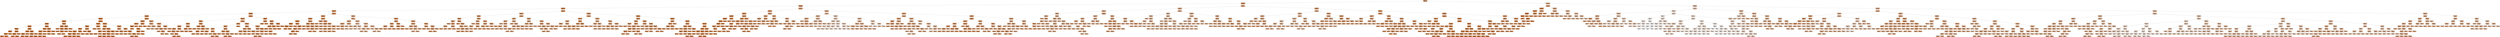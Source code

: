 digraph Tree {
node [shape=box, style="filled", color="black", fontname="helvetica"] ;
edge [fontname="helvetica"] ;
0 [label="nARC <= 3.375\nsquared_error = 0.027\nsamples = 1175\nvalue = 0.695", fillcolor="#efaf82"] ;
1 [label="nSub <= 3.625\nsquared_error = 0.016\nsamples = 712\nvalue = 0.769", fillcolor="#eca470"] ;
0 -> 1 [labeldistance=2.5, labelangle=45, headlabel="True"] ;
2 [label="nARC <= 2.625\nsquared_error = 0.015\nsamples = 456\nvalue = 0.805", fillcolor="#eb9f67"] ;
1 -> 2 ;
3 [label="nSub <= 2.625\nsquared_error = 0.009\nsamples = 315\nvalue = 0.844", fillcolor="#ea995e"] ;
2 -> 3 ;
4 [label="nARC <= 2.125\nsquared_error = 0.009\nsamples = 192\nvalue = 0.877", fillcolor="#e99456"] ;
3 -> 4 ;
5 [label="nSub <= 1.875\nsquared_error = 0.004\nsamples = 132\nvalue = 0.913", fillcolor="#e88e4e"] ;
4 -> 5 ;
6 [label="nARC <= 1.875\nsquared_error = 0.004\nsamples = 78\nvalue = 0.94", fillcolor="#e78a47"] ;
5 -> 6 ;
7 [label="nARC <= 1.375\nsquared_error = 0.001\nsamples = 62\nvalue = 0.958", fillcolor="#e68743"] ;
6 -> 7 ;
8 [label="nSub <= 1.625\nsquared_error = 0.001\nsamples = 31\nvalue = 0.973", fillcolor="#e6853f"] ;
7 -> 8 ;
9 [label="nSub <= 1.375\nsquared_error = 0.0\nsamples = 24\nvalue = 0.985", fillcolor="#e5833d"] ;
8 -> 9 ;
10 [label="nSub <= 1.125\nsquared_error = 0.0\nsamples = 17\nvalue = 0.993", fillcolor="#e5823b"] ;
9 -> 10 ;
11 [label="nARC <= 1.125\nsquared_error = 0.0\nsamples = 8\nvalue = 0.997", fillcolor="#e5813a"] ;
10 -> 11 ;
12 [label="thARC <= 0.7\nsquared_error = 0.0\nsamples = 5\nvalue = 1.0", fillcolor="#e58139"] ;
11 -> 12 ;
13 [label="thARC <= 0.4\nsquared_error = 0.0\nsamples = 3\nvalue = 1.0", fillcolor="#e58139"] ;
12 -> 13 ;
14 [label="squared_error = 0.0\nsamples = 2\nvalue = 1.0", fillcolor="#e58139"] ;
13 -> 14 ;
15 [label="squared_error = -0.0\nsamples = 1\nvalue = 1.0", fillcolor="#e58139"] ;
13 -> 15 ;
16 [label="squared_error = 0.0\nsamples = 2\nvalue = 1.0", fillcolor="#e58139"] ;
12 -> 16 ;
17 [label="thARC <= 0.6\nsquared_error = 0.0\nsamples = 3\nvalue = 0.993", fillcolor="#e5823b"] ;
11 -> 17 ;
18 [label="thARC <= 0.2\nsquared_error = 0.0\nsamples = 2\nvalue = 0.998", fillcolor="#e5813a"] ;
17 -> 18 ;
19 [label="squared_error = 0.0\nsamples = 1\nvalue = 1.0", fillcolor="#e58139"] ;
18 -> 19 ;
20 [label="squared_error = -0.0\nsamples = 1\nvalue = 0.996", fillcolor="#e5823a"] ;
18 -> 20 ;
21 [label="squared_error = -0.0\nsamples = 1\nvalue = 0.984", fillcolor="#e5833d"] ;
17 -> 21 ;
22 [label="thARC <= 0.5\nsquared_error = 0.0\nsamples = 9\nvalue = 0.988", fillcolor="#e5833c"] ;
10 -> 22 ;
23 [label="thARC <= 0.3\nsquared_error = 0.0\nsamples = 5\nvalue = 0.988", fillcolor="#e5833c"] ;
22 -> 23 ;
24 [label="thARC <= 0.1\nsquared_error = 0.0\nsamples = 4\nvalue = 0.988", fillcolor="#e5833c"] ;
23 -> 24 ;
25 [label="squared_error = 0.0\nsamples = 2\nvalue = 0.988", fillcolor="#e5833c"] ;
24 -> 25 ;
26 [label="squared_error = 0.0\nsamples = 2\nvalue = 0.988", fillcolor="#e5833c"] ;
24 -> 26 ;
27 [label="squared_error = -0.0\nsamples = 1\nvalue = 0.988", fillcolor="#e5833c"] ;
23 -> 27 ;
28 [label="thARC <= 0.9\nsquared_error = 0.0\nsamples = 4\nvalue = 0.989", fillcolor="#e5833c"] ;
22 -> 28 ;
29 [label="thARC <= 0.7\nsquared_error = 0.0\nsamples = 3\nvalue = 0.989", fillcolor="#e5833c"] ;
28 -> 29 ;
30 [label="squared_error = 0.0\nsamples = 1\nvalue = 0.989", fillcolor="#e5833c"] ;
29 -> 30 ;
31 [label="squared_error = 0.0\nsamples = 2\nvalue = 0.989", fillcolor="#e5833c"] ;
29 -> 31 ;
32 [label="squared_error = 0.0\nsamples = 1\nvalue = 0.988", fillcolor="#e5833c"] ;
28 -> 32 ;
33 [label="thARC <= 0.5\nsquared_error = 0.0\nsamples = 7\nvalue = 0.967", fillcolor="#e68641"] ;
9 -> 33 ;
34 [label="thARC <= 0.3\nsquared_error = 0.0\nsamples = 4\nvalue = 0.962", fillcolor="#e68742"] ;
33 -> 34 ;
35 [label="nARC <= 1.125\nsquared_error = 0.0\nsamples = 3\nvalue = 0.961", fillcolor="#e68742"] ;
34 -> 35 ;
36 [label="thARC <= 0.1\nsquared_error = 0.0\nsamples = 2\nvalue = 0.96", fillcolor="#e68742"] ;
35 -> 36 ;
37 [label="squared_error = 0.0\nsamples = 1\nvalue = 0.96", fillcolor="#e68742"] ;
36 -> 37 ;
38 [label="squared_error = 0.0\nsamples = 1\nvalue = 0.96", fillcolor="#e68742"] ;
36 -> 38 ;
39 [label="squared_error = -0.0\nsamples = 1\nvalue = 0.961", fillcolor="#e68742"] ;
35 -> 39 ;
40 [label="squared_error = 0.0\nsamples = 1\nvalue = 0.965", fillcolor="#e68641"] ;
34 -> 40 ;
41 [label="thARC <= 0.9\nsquared_error = 0.0\nsamples = 3\nvalue = 0.974", fillcolor="#e6853f"] ;
33 -> 41 ;
42 [label="thARC <= 0.7\nsquared_error = 0.0\nsamples = 2\nvalue = 0.971", fillcolor="#e68540"] ;
41 -> 42 ;
43 [label="squared_error = 0.0\nsamples = 1\nvalue = 0.97", fillcolor="#e68640"] ;
42 -> 43 ;
44 [label="squared_error = 0.0\nsamples = 1\nvalue = 0.973", fillcolor="#e6853f"] ;
42 -> 44 ;
45 [label="squared_error = -0.0\nsamples = 1\nvalue = 0.979", fillcolor="#e6843e"] ;
41 -> 45 ;
46 [label="nARC <= 1.125\nsquared_error = 0.0\nsamples = 7\nvalue = 0.931", fillcolor="#e78c4a"] ;
8 -> 46 ;
47 [label="thARC <= 0.5\nsquared_error = 0.0\nsamples = 4\nvalue = 0.926", fillcolor="#e78c4b"] ;
46 -> 47 ;
48 [label="squared_error = 0.0\nsamples = 1\nvalue = 0.927", fillcolor="#e78c4a"] ;
47 -> 48 ;
49 [label="thARC <= 0.7\nsquared_error = 0.0\nsamples = 3\nvalue = 0.926", fillcolor="#e78c4b"] ;
47 -> 49 ;
50 [label="squared_error = 0.0\nsamples = 1\nvalue = 0.926", fillcolor="#e78c4b"] ;
49 -> 50 ;
51 [label="thARC <= 0.9\nsquared_error = 0.0\nsamples = 2\nvalue = 0.926", fillcolor="#e78c4b"] ;
49 -> 51 ;
52 [label="squared_error = 0.0\nsamples = 1\nvalue = 0.926", fillcolor="#e78c4b"] ;
51 -> 52 ;
53 [label="squared_error = 0.0\nsamples = 1\nvalue = 0.926", fillcolor="#e78c4b"] ;
51 -> 53 ;
54 [label="thARC <= 0.6\nsquared_error = 0.0\nsamples = 3\nvalue = 0.937", fillcolor="#e78b48"] ;
46 -> 54 ;
55 [label="thARC <= 0.3\nsquared_error = 0.0\nsamples = 2\nvalue = 0.931", fillcolor="#e78b49"] ;
54 -> 55 ;
56 [label="squared_error = 0.0\nsamples = 1\nvalue = 0.928", fillcolor="#e78c4a"] ;
55 -> 56 ;
57 [label="squared_error = 0.0\nsamples = 1\nvalue = 0.934", fillcolor="#e78b49"] ;
55 -> 57 ;
58 [label="squared_error = -0.0\nsamples = 1\nvalue = 0.949", fillcolor="#e78945"] ;
54 -> 58 ;
59 [label="thARC <= 0.5\nsquared_error = 0.001\nsamples = 31\nvalue = 0.944", fillcolor="#e78a46"] ;
7 -> 59 ;
60 [label="nSub <= 1.625\nsquared_error = 0.001\nsamples = 13\nvalue = 0.966", fillcolor="#e68641"] ;
59 -> 60 ;
61 [label="thARC <= 0.3\nsquared_error = 0.0\nsamples = 11\nvalue = 0.973", fillcolor="#e6853f"] ;
60 -> 61 ;
62 [label="nSub <= 1.375\nsquared_error = 0.0\nsamples = 8\nvalue = 0.98", fillcolor="#e6843e"] ;
61 -> 62 ;
63 [label="thARC <= 0.1\nsquared_error = 0.0\nsamples = 5\nvalue = 0.993", fillcolor="#e5823b"] ;
62 -> 63 ;
64 [label="nSub <= 1.125\nsquared_error = 0.0\nsamples = 3\nvalue = 0.996", fillcolor="#e5823a"] ;
63 -> 64 ;
65 [label="squared_error = 0.0\nsamples = 2\nvalue = 1.0", fillcolor="#e58139"] ;
64 -> 65 ;
66 [label="squared_error = -0.0\nsamples = 1\nvalue = 0.988", fillcolor="#e5833c"] ;
64 -> 66 ;
67 [label="nARC <= 1.625\nsquared_error = 0.0\nsamples = 2\nvalue = 0.989", fillcolor="#e5833c"] ;
63 -> 67 ;
68 [label="squared_error = 0.0\nsamples = 1\nvalue = 0.994", fillcolor="#e5823a"] ;
67 -> 68 ;
69 [label="squared_error = 0.0\nsamples = 1\nvalue = 0.984", fillcolor="#e5833d"] ;
67 -> 69 ;
70 [label="thARC <= 0.1\nsquared_error = 0.0\nsamples = 3\nvalue = 0.959", fillcolor="#e68743"] ;
62 -> 70 ;
71 [label="squared_error = 0.0\nsamples = 2\nvalue = 0.96", fillcolor="#e68742"] ;
70 -> 71 ;
72 [label="squared_error = -0.0\nsamples = 1\nvalue = 0.957", fillcolor="#e68843"] ;
70 -> 72 ;
73 [label="nSub <= 1.125\nsquared_error = 0.0\nsamples = 3\nvalue = 0.953", fillcolor="#e68844"] ;
61 -> 73 ;
74 [label="squared_error = 0.0\nsamples = 1\nvalue = 0.943", fillcolor="#e78a47"] ;
73 -> 74 ;
75 [label="nARC <= 1.625\nsquared_error = 0.0\nsamples = 2\nvalue = 0.958", fillcolor="#e68743"] ;
73 -> 75 ;
76 [label="squared_error = 0.0\nsamples = 1\nvalue = 0.962", fillcolor="#e68742"] ;
75 -> 76 ;
77 [label="squared_error = 0.0\nsamples = 1\nvalue = 0.955", fillcolor="#e68844"] ;
75 -> 77 ;
78 [label="thARC <= 0.1\nsquared_error = 0.0\nsamples = 2\nvalue = 0.927", fillcolor="#e78c4a"] ;
60 -> 78 ;
79 [label="squared_error = 0.0\nsamples = 1\nvalue = 0.926", fillcolor="#e78c4b"] ;
78 -> 79 ;
80 [label="squared_error = 0.0\nsamples = 1\nvalue = 0.929", fillcolor="#e78c4a"] ;
78 -> 80 ;
81 [label="nARC <= 1.625\nsquared_error = 0.001\nsamples = 18\nvalue = 0.928", fillcolor="#e78c4a"] ;
59 -> 81 ;
82 [label="nSub <= 1.125\nsquared_error = 0.0\nsamples = 11\nvalue = 0.948", fillcolor="#e78945"] ;
81 -> 82 ;
83 [label="thARC <= 0.9\nsquared_error = 0.0\nsamples = 3\nvalue = 0.928", fillcolor="#e78c4a"] ;
82 -> 83 ;
84 [label="thARC <= 0.7\nsquared_error = 0.0\nsamples = 2\nvalue = 0.942", fillcolor="#e78a47"] ;
83 -> 84 ;
85 [label="squared_error = 0.0\nsamples = 1\nvalue = 0.955", fillcolor="#e68844"] ;
84 -> 85 ;
86 [label="squared_error = -0.0\nsamples = 1\nvalue = 0.929", fillcolor="#e78c4a"] ;
84 -> 86 ;
87 [label="squared_error = 0.0\nsamples = 1\nvalue = 0.902", fillcolor="#e89050"] ;
83 -> 87 ;
88 [label="nSub <= 1.625\nsquared_error = 0.0\nsamples = 8\nvalue = 0.955", fillcolor="#e68844"] ;
82 -> 88 ;
89 [label="thARC <= 0.7\nsquared_error = 0.0\nsamples = 6\nvalue = 0.958", fillcolor="#e68743"] ;
88 -> 89 ;
90 [label="nSub <= 1.375\nsquared_error = 0.0\nsamples = 2\nvalue = 0.964", fillcolor="#e68641"] ;
89 -> 90 ;
91 [label="squared_error = 0.0\nsamples = 1\nvalue = 0.969", fillcolor="#e68640"] ;
90 -> 91 ;
92 [label="squared_error = -0.0\nsamples = 1\nvalue = 0.96", fillcolor="#e68743"] ;
90 -> 92 ;
93 [label="nSub <= 1.375\nsquared_error = 0.0\nsamples = 4\nvalue = 0.954", fillcolor="#e68844"] ;
89 -> 93 ;
94 [label="squared_error = 0.0\nsamples = 2\nvalue = 0.949", fillcolor="#e78945"] ;
93 -> 94 ;
95 [label="squared_error = 0.0\nsamples = 2\nvalue = 0.96", fillcolor="#e68743"] ;
93 -> 95 ;
96 [label="thARC <= 0.7\nsquared_error = 0.0\nsamples = 2\nvalue = 0.946", fillcolor="#e78946"] ;
88 -> 96 ;
97 [label="squared_error = 0.0\nsamples = 1\nvalue = 0.941", fillcolor="#e78a47"] ;
96 -> 97 ;
98 [label="squared_error = 0.0\nsamples = 1\nvalue = 0.952", fillcolor="#e78845"] ;
96 -> 98 ;
99 [label="nSub <= 1.375\nsquared_error = 0.001\nsamples = 7\nvalue = 0.897", fillcolor="#e89152"] ;
81 -> 99 ;
100 [label="thARC <= 0.7\nsquared_error = 0.0\nsamples = 3\nvalue = 0.861", fillcolor="#e9965a"] ;
99 -> 100 ;
101 [label="squared_error = 0.0\nsamples = 1\nvalue = 0.889", fillcolor="#e89253"] ;
100 -> 101 ;
102 [label="nSub <= 1.125\nsquared_error = 0.0\nsamples = 2\nvalue = 0.846", fillcolor="#ea985e"] ;
100 -> 102 ;
103 [label="squared_error = 0.0\nsamples = 1\nvalue = 0.835", fillcolor="#ea9a60"] ;
102 -> 103 ;
104 [label="squared_error = 0.0\nsamples = 1\nvalue = 0.858", fillcolor="#e9975b"] ;
102 -> 104 ;
105 [label="thARC <= 0.7\nsquared_error = 0.0\nsamples = 4\nvalue = 0.924", fillcolor="#e78d4b"] ;
99 -> 105 ;
106 [label="squared_error = 0.0\nsamples = 1\nvalue = 0.93", fillcolor="#e78c4a"] ;
105 -> 106 ;
107 [label="nSub <= 1.625\nsquared_error = 0.0\nsamples = 3\nvalue = 0.922", fillcolor="#e78d4c"] ;
105 -> 107 ;
108 [label="squared_error = 0.0\nsamples = 1\nvalue = 0.914", fillcolor="#e88e4d"] ;
107 -> 108 ;
109 [label="thARC <= 0.9\nsquared_error = 0.0\nsamples = 2\nvalue = 0.926", fillcolor="#e78c4b"] ;
107 -> 109 ;
110 [label="squared_error = 0.0\nsamples = 1\nvalue = 0.926", fillcolor="#e78c4b"] ;
109 -> 110 ;
111 [label="squared_error = 0.0\nsamples = 1\nvalue = 0.926", fillcolor="#e78c4b"] ;
109 -> 111 ;
112 [label="thARC <= 0.5\nsquared_error = 0.008\nsamples = 16\nvalue = 0.867", fillcolor="#e99559"] ;
6 -> 112 ;
113 [label="nSub <= 1.625\nsquared_error = 0.001\nsamples = 7\nvalue = 0.948", fillcolor="#e78945"] ;
112 -> 113 ;
114 [label="thARC <= 0.3\nsquared_error = 0.001\nsamples = 5\nvalue = 0.957", fillcolor="#e68843"] ;
113 -> 114 ;
115 [label="thARC <= 0.1\nsquared_error = 0.0\nsamples = 4\nvalue = 0.968", fillcolor="#e68641"] ;
114 -> 115 ;
116 [label="squared_error = 0.0\nsamples = 1\nvalue = 0.988", fillcolor="#e5833c"] ;
115 -> 116 ;
117 [label="nSub <= 1.375\nsquared_error = 0.0\nsamples = 3\nvalue = 0.961", fillcolor="#e68742"] ;
115 -> 117 ;
118 [label="nSub <= 1.125\nsquared_error = 0.0\nsamples = 2\nvalue = 0.967", fillcolor="#e68641"] ;
117 -> 118 ;
119 [label="squared_error = 0.0\nsamples = 1\nvalue = 0.967", fillcolor="#e68641"] ;
118 -> 119 ;
120 [label="squared_error = 0.0\nsamples = 1\nvalue = 0.967", fillcolor="#e68641"] ;
118 -> 120 ;
121 [label="squared_error = 0.0\nsamples = 1\nvalue = 0.949", fillcolor="#e78945"] ;
117 -> 121 ;
122 [label="squared_error = 0.0\nsamples = 1\nvalue = 0.914", fillcolor="#e88e4d"] ;
114 -> 122 ;
123 [label="thARC <= 0.1\nsquared_error = 0.0\nsamples = 2\nvalue = 0.924", fillcolor="#e78d4b"] ;
113 -> 123 ;
124 [label="squared_error = 0.0\nsamples = 1\nvalue = 0.926", fillcolor="#e78c4b"] ;
123 -> 124 ;
125 [label="squared_error = 0.0\nsamples = 1\nvalue = 0.922", fillcolor="#e78d4c"] ;
123 -> 125 ;
126 [label="nSub <= 1.125\nsquared_error = 0.004\nsamples = 9\nvalue = 0.804", fillcolor="#eb9f68"] ;
112 -> 126 ;
127 [label="thARC <= 0.7\nsquared_error = 0.003\nsamples = 3\nvalue = 0.733", fillcolor="#edaa79"] ;
126 -> 127 ;
128 [label="squared_error = 0.0\nsamples = 1\nvalue = 0.8", fillcolor="#eb9f69"] ;
127 -> 128 ;
129 [label="thARC <= 0.9\nsquared_error = 0.001\nsamples = 2\nvalue = 0.699", fillcolor="#eeaf81"] ;
127 -> 129 ;
130 [label="squared_error = 0.0\nsamples = 1\nvalue = 0.724", fillcolor="#eeab7b"] ;
129 -> 130 ;
131 [label="squared_error = 0.0\nsamples = 1\nvalue = 0.675", fillcolor="#efb287"] ;
129 -> 131 ;
132 [label="nSub <= 1.625\nsquared_error = 0.001\nsamples = 6\nvalue = 0.84", fillcolor="#ea995f"] ;
126 -> 132 ;
133 [label="thARC <= 0.7\nsquared_error = 0.0\nsamples = 4\nvalue = 0.824", fillcolor="#eb9c63"] ;
132 -> 133 ;
134 [label="squared_error = 0.0\nsamples = 1\nvalue = 0.849", fillcolor="#ea985d"] ;
133 -> 134 ;
135 [label="nSub <= 1.375\nsquared_error = 0.0\nsamples = 3\nvalue = 0.815", fillcolor="#eb9d65"] ;
133 -> 135 ;
136 [label="squared_error = 0.0\nsamples = 1\nvalue = 0.793", fillcolor="#eba06a"] ;
135 -> 136 ;
137 [label="thARC <= 0.9\nsquared_error = 0.0\nsamples = 2\nvalue = 0.827", fillcolor="#ea9b62"] ;
135 -> 137 ;
138 [label="squared_error = 0.0\nsamples = 1\nvalue = 0.84", fillcolor="#ea995f"] ;
137 -> 138 ;
139 [label="squared_error = -0.0\nsamples = 1\nvalue = 0.813", fillcolor="#eb9d66"] ;
137 -> 139 ;
140 [label="thARC <= 0.8\nsquared_error = 0.0\nsamples = 2\nvalue = 0.873", fillcolor="#e99457"] ;
132 -> 140 ;
141 [label="squared_error = 0.0\nsamples = 1\nvalue = 0.888", fillcolor="#e99254"] ;
140 -> 141 ;
142 [label="squared_error = -0.0\nsamples = 1\nvalue = 0.857", fillcolor="#e9975b"] ;
140 -> 142 ;
143 [label="thARC <= 0.9\nsquared_error = 0.001\nsamples = 54\nvalue = 0.876", fillcolor="#e99457"] ;
5 -> 143 ;
144 [label="nSub <= 2.125\nsquared_error = 0.001\nsamples = 46\nvalue = 0.866", fillcolor="#e99559"] ;
143 -> 144 ;
145 [label="thARC <= 0.5\nsquared_error = 0.0\nsamples = 17\nvalue = 0.896", fillcolor="#e89152"] ;
144 -> 145 ;
146 [label="thARC <= 0.3\nsquared_error = 0.0\nsamples = 11\nvalue = 0.892", fillcolor="#e89153"] ;
145 -> 146 ;
147 [label="nARC <= 1.875\nsquared_error = 0.0\nsamples = 8\nvalue = 0.891", fillcolor="#e89253"] ;
146 -> 147 ;
148 [label="thARC <= 0.1\nsquared_error = 0.0\nsamples = 6\nvalue = 0.891", fillcolor="#e89253"] ;
147 -> 148 ;
149 [label="squared_error = 0.0\nsamples = 3\nvalue = 0.89", fillcolor="#e89253"] ;
148 -> 149 ;
150 [label="nARC <= 1.125\nsquared_error = 0.0\nsamples = 3\nvalue = 0.892", fillcolor="#e89153"] ;
148 -> 150 ;
151 [label="squared_error = 0.0\nsamples = 1\nvalue = 0.891", fillcolor="#e89253"] ;
150 -> 151 ;
152 [label="nARC <= 1.5\nsquared_error = 0.0\nsamples = 2\nvalue = 0.892", fillcolor="#e89153"] ;
150 -> 152 ;
153 [label="squared_error = 0.0\nsamples = 1\nvalue = 0.893", fillcolor="#e89153"] ;
152 -> 153 ;
154 [label="squared_error = -0.0\nsamples = 1\nvalue = 0.892", fillcolor="#e89153"] ;
152 -> 154 ;
155 [label="thARC <= 0.1\nsquared_error = 0.0\nsamples = 2\nvalue = 0.889", fillcolor="#e89253"] ;
147 -> 155 ;
156 [label="squared_error = 0.0\nsamples = 1\nvalue = 0.89", fillcolor="#e89253"] ;
155 -> 156 ;
157 [label="squared_error = 0.0\nsamples = 1\nvalue = 0.889", fillcolor="#e89254"] ;
155 -> 157 ;
158 [label="nARC <= 1.875\nsquared_error = 0.0\nsamples = 3\nvalue = 0.895", fillcolor="#e89152"] ;
146 -> 158 ;
159 [label="nARC <= 1.5\nsquared_error = 0.0\nsamples = 2\nvalue = 0.899", fillcolor="#e89051"] ;
158 -> 159 ;
160 [label="squared_error = 0.0\nsamples = 1\nvalue = 0.897", fillcolor="#e89152"] ;
159 -> 160 ;
161 [label="squared_error = 0.0\nsamples = 1\nvalue = 0.9", fillcolor="#e89051"] ;
159 -> 161 ;
162 [label="squared_error = 0.0\nsamples = 1\nvalue = 0.889", fillcolor="#e89254"] ;
158 -> 162 ;
163 [label="nARC <= 1.125\nsquared_error = 0.0\nsamples = 6\nvalue = 0.903", fillcolor="#e89050"] ;
145 -> 163 ;
164 [label="thARC <= 0.7\nsquared_error = 0.0\nsamples = 2\nvalue = 0.889", fillcolor="#e89254"] ;
163 -> 164 ;
165 [label="squared_error = 0.0\nsamples = 1\nvalue = 0.889", fillcolor="#e89254"] ;
164 -> 165 ;
166 [label="squared_error = -0.0\nsamples = 1\nvalue = 0.889", fillcolor="#e89254"] ;
164 -> 166 ;
167 [label="nARC <= 1.875\nsquared_error = 0.0\nsamples = 4\nvalue = 0.909", fillcolor="#e88f4f"] ;
163 -> 167 ;
168 [label="nARC <= 1.625\nsquared_error = 0.0\nsamples = 3\nvalue = 0.916", fillcolor="#e88e4d"] ;
167 -> 168 ;
169 [label="thARC <= 0.7\nsquared_error = 0.0\nsamples = 2\nvalue = 0.918", fillcolor="#e88d4d"] ;
168 -> 169 ;
170 [label="squared_error = 0.0\nsamples = 1\nvalue = 0.917", fillcolor="#e88e4d"] ;
169 -> 170 ;
171 [label="squared_error = 0.0\nsamples = 1\nvalue = 0.919", fillcolor="#e88d4c"] ;
169 -> 171 ;
172 [label="squared_error = 0.0\nsamples = 1\nvalue = 0.912", fillcolor="#e88e4e"] ;
168 -> 172 ;
173 [label="squared_error = -0.0\nsamples = 1\nvalue = 0.889", fillcolor="#e89254"] ;
167 -> 173 ;
174 [label="nSub <= 2.375\nsquared_error = 0.001\nsamples = 29\nvalue = 0.849", fillcolor="#ea985d"] ;
144 -> 174 ;
175 [label="thARC <= 0.7\nsquared_error = 0.0\nsamples = 13\nvalue = 0.863", fillcolor="#e9965a"] ;
174 -> 175 ;
176 [label="thARC <= 0.3\nsquared_error = 0.0\nsamples = 12\nvalue = 0.86", fillcolor="#e9965a"] ;
175 -> 176 ;
177 [label="nARC <= 1.125\nsquared_error = 0.0\nsamples = 7\nvalue = 0.854", fillcolor="#ea975c"] ;
176 -> 177 ;
178 [label="thARC <= 0.1\nsquared_error = 0.0\nsamples = 2\nvalue = 0.853", fillcolor="#ea975c"] ;
177 -> 178 ;
179 [label="squared_error = 0.0\nsamples = 1\nvalue = 0.854", fillcolor="#ea975c"] ;
178 -> 179 ;
180 [label="squared_error = 0.0\nsamples = 1\nvalue = 0.852", fillcolor="#ea975c"] ;
178 -> 180 ;
181 [label="thARC <= 0.1\nsquared_error = 0.0\nsamples = 5\nvalue = 0.855", fillcolor="#ea975c"] ;
177 -> 181 ;
182 [label="squared_error = -0.0\nsamples = 3\nvalue = 0.854", fillcolor="#ea975c"] ;
181 -> 182 ;
183 [label="nARC <= 1.375\nsquared_error = 0.0\nsamples = 2\nvalue = 0.855", fillcolor="#ea975b"] ;
181 -> 183 ;
184 [label="squared_error = 0.0\nsamples = 1\nvalue = 0.855", fillcolor="#ea975c"] ;
183 -> 184 ;
185 [label="squared_error = -0.0\nsamples = 1\nvalue = 0.856", fillcolor="#e9975b"] ;
183 -> 185 ;
186 [label="nARC <= 1.375\nsquared_error = 0.0\nsamples = 5\nvalue = 0.868", fillcolor="#e99558"] ;
176 -> 186 ;
187 [label="thARC <= 0.5\nsquared_error = 0.0\nsamples = 2\nvalue = 0.857", fillcolor="#e9975b"] ;
186 -> 187 ;
188 [label="squared_error = 0.0\nsamples = 1\nvalue = 0.862", fillcolor="#e9965a"] ;
187 -> 188 ;
189 [label="squared_error = 0.0\nsamples = 1\nvalue = 0.852", fillcolor="#ea975c"] ;
187 -> 189 ;
190 [label="thARC <= 0.5\nsquared_error = 0.0\nsamples = 3\nvalue = 0.876", fillcolor="#e99457"] ;
186 -> 190 ;
191 [label="nARC <= 1.875\nsquared_error = 0.0\nsamples = 2\nvalue = 0.869", fillcolor="#e99558"] ;
190 -> 191 ;
192 [label="squared_error = 0.0\nsamples = 1\nvalue = 0.872", fillcolor="#e99458"] ;
191 -> 192 ;
193 [label="squared_error = 0.0\nsamples = 1\nvalue = 0.867", fillcolor="#e99559"] ;
191 -> 193 ;
194 [label="squared_error = -0.0\nsamples = 1\nvalue = 0.889", fillcolor="#e89253"] ;
190 -> 194 ;
195 [label="squared_error = -0.0\nsamples = 1\nvalue = 0.899", fillcolor="#e89051"] ;
175 -> 195 ;
196 [label="thARC <= 0.5\nsquared_error = 0.001\nsamples = 16\nvalue = 0.837", fillcolor="#ea9a60"] ;
174 -> 196 ;
197 [label="thARC <= 0.3\nsquared_error = 0.0\nsamples = 10\nvalue = 0.825", fillcolor="#ea9c63"] ;
196 -> 197 ;
198 [label="thARC <= 0.1\nsquared_error = 0.0\nsamples = 6\nvalue = 0.819", fillcolor="#eb9d64"] ;
197 -> 198 ;
199 [label="nARC <= 1.25\nsquared_error = 0.0\nsamples = 4\nvalue = 0.816", fillcolor="#eb9d65"] ;
198 -> 199 ;
200 [label="squared_error = 0.0\nsamples = 1\nvalue = 0.816", fillcolor="#eb9d65"] ;
199 -> 200 ;
201 [label="squared_error = 0.0\nsamples = 3\nvalue = 0.816", fillcolor="#eb9d65"] ;
199 -> 201 ;
202 [label="nARC <= 1.875\nsquared_error = 0.0\nsamples = 2\nvalue = 0.823", fillcolor="#eb9c63"] ;
198 -> 202 ;
203 [label="squared_error = 0.0\nsamples = 1\nvalue = 0.823", fillcolor="#eb9c63"] ;
202 -> 203 ;
204 [label="squared_error = 0.0\nsamples = 1\nvalue = 0.823", fillcolor="#eb9c63"] ;
202 -> 204 ;
205 [label="nARC <= 1.25\nsquared_error = 0.0\nsamples = 4\nvalue = 0.835", fillcolor="#ea9a60"] ;
197 -> 205 ;
206 [label="squared_error = 0.0\nsamples = 1\nvalue = 0.816", fillcolor="#eb9d65"] ;
205 -> 206 ;
207 [label="nARC <= 1.625\nsquared_error = 0.0\nsamples = 3\nvalue = 0.841", fillcolor="#ea995f"] ;
205 -> 207 ;
208 [label="squared_error = 0.0\nsamples = 1\nvalue = 0.837", fillcolor="#ea9a60"] ;
207 -> 208 ;
209 [label="nARC <= 1.875\nsquared_error = 0.0\nsamples = 2\nvalue = 0.843", fillcolor="#ea995f"] ;
207 -> 209 ;
210 [label="squared_error = 0.0\nsamples = 1\nvalue = 0.843", fillcolor="#ea995f"] ;
209 -> 210 ;
211 [label="squared_error = 0.0\nsamples = 1\nvalue = 0.843", fillcolor="#ea995f"] ;
209 -> 211 ;
212 [label="nARC <= 1.375\nsquared_error = 0.001\nsamples = 6\nvalue = 0.858", fillcolor="#e9975b"] ;
196 -> 212 ;
213 [label="nARC <= 1.125\nsquared_error = 0.0\nsamples = 3\nvalue = 0.837", fillcolor="#ea9a60"] ;
212 -> 213 ;
214 [label="squared_error = 0.0\nsamples = 1\nvalue = 0.816", fillcolor="#eb9d65"] ;
213 -> 214 ;
215 [label="thARC <= 0.7\nsquared_error = 0.0\nsamples = 2\nvalue = 0.848", fillcolor="#ea985d"] ;
213 -> 215 ;
216 [label="squared_error = 0.0\nsamples = 1\nvalue = 0.84", fillcolor="#ea995f"] ;
215 -> 216 ;
217 [label="squared_error = -0.0\nsamples = 1\nvalue = 0.856", fillcolor="#ea975b"] ;
215 -> 217 ;
218 [label="nARC <= 1.625\nsquared_error = 0.0\nsamples = 3\nvalue = 0.878", fillcolor="#e99356"] ;
212 -> 218 ;
219 [label="squared_error = 0.0\nsamples = 1\nvalue = 0.89", fillcolor="#e89253"] ;
218 -> 219 ;
220 [label="nARC <= 1.875\nsquared_error = 0.0\nsamples = 2\nvalue = 0.872", fillcolor="#e99458"] ;
218 -> 220 ;
221 [label="squared_error = 0.0\nsamples = 1\nvalue = 0.873", fillcolor="#e99457"] ;
220 -> 221 ;
222 [label="squared_error = 0.0\nsamples = 1\nvalue = 0.871", fillcolor="#e99558"] ;
220 -> 222 ;
223 [label="nARC <= 1.375\nsquared_error = 0.0\nsamples = 8\nvalue = 0.93", fillcolor="#e78c4a"] ;
143 -> 223 ;
224 [label="nSub <= 2.125\nsquared_error = 0.0\nsamples = 2\nvalue = 0.897", fillcolor="#e89152"] ;
223 -> 224 ;
225 [label="squared_error = 0.0\nsamples = 1\nvalue = 0.889", fillcolor="#e89254"] ;
224 -> 225 ;
226 [label="squared_error = 0.0\nsamples = 1\nvalue = 0.905", fillcolor="#e88f50"] ;
224 -> 226 ;
227 [label="nSub <= 2.375\nsquared_error = 0.0\nsamples = 6\nvalue = 0.941", fillcolor="#e78a47"] ;
223 -> 227 ;
228 [label="nARC <= 1.625\nsquared_error = 0.0\nsamples = 4\nvalue = 0.945", fillcolor="#e78946"] ;
227 -> 228 ;
229 [label="nSub <= 2.125\nsquared_error = 0.0\nsamples = 2\nvalue = 0.947", fillcolor="#e78946"] ;
228 -> 229 ;
230 [label="squared_error = 0.0\nsamples = 1\nvalue = 0.954", fillcolor="#e68844"] ;
229 -> 230 ;
231 [label="squared_error = -0.0\nsamples = 1\nvalue = 0.941", fillcolor="#e78a47"] ;
229 -> 231 ;
232 [label="nSub <= 2.125\nsquared_error = 0.0\nsamples = 2\nvalue = 0.942", fillcolor="#e78a47"] ;
228 -> 232 ;
233 [label="squared_error = 0.0\nsamples = 1\nvalue = 0.939", fillcolor="#e78a47"] ;
232 -> 233 ;
234 [label="squared_error = -0.0\nsamples = 1\nvalue = 0.944", fillcolor="#e78946"] ;
232 -> 234 ;
235 [label="nARC <= 1.625\nsquared_error = 0.0\nsamples = 2\nvalue = 0.933", fillcolor="#e78b49"] ;
227 -> 235 ;
236 [label="squared_error = 0.0\nsamples = 1\nvalue = 0.923", fillcolor="#e78d4b"] ;
235 -> 236 ;
237 [label="squared_error = 0.0\nsamples = 1\nvalue = 0.943", fillcolor="#e78a47"] ;
235 -> 237 ;
238 [label="thARC <= 0.5\nsquared_error = 0.012\nsamples = 60\nvalue = 0.798", fillcolor="#eba069"] ;
4 -> 238 ;
239 [label="thARC <= 0.3\nsquared_error = 0.004\nsamples = 28\nvalue = 0.875", fillcolor="#e99457"] ;
238 -> 239 ;
240 [label="nSub <= 1.875\nsquared_error = 0.004\nsamples = 20\nvalue = 0.896", fillcolor="#e89152"] ;
239 -> 240 ;
241 [label="thARC <= 0.1\nsquared_error = 0.001\nsamples = 9\nvalue = 0.953", fillcolor="#e68844"] ;
240 -> 241 ;
242 [label="nSub <= 1.375\nsquared_error = 0.0\nsamples = 4\nvalue = 0.987", fillcolor="#e5833c"] ;
241 -> 242 ;
243 [label="nSub <= 1.125\nsquared_error = 0.0\nsamples = 3\nvalue = 0.996", fillcolor="#e5823a"] ;
242 -> 243 ;
244 [label="squared_error = 0.0\nsamples = 2\nvalue = 1.0", fillcolor="#e58139"] ;
243 -> 244 ;
245 [label="squared_error = -0.0\nsamples = 1\nvalue = 0.988", fillcolor="#e5833c"] ;
243 -> 245 ;
246 [label="squared_error = -0.0\nsamples = 1\nvalue = 0.96", fillcolor="#e68742"] ;
242 -> 246 ;
247 [label="nSub <= 1.125\nsquared_error = 0.0\nsamples = 5\nvalue = 0.925", fillcolor="#e78c4b"] ;
241 -> 247 ;
248 [label="squared_error = 0.0\nsamples = 1\nvalue = 0.907", fillcolor="#e88f4f"] ;
247 -> 248 ;
249 [label="nSub <= 1.625\nsquared_error = 0.0\nsamples = 4\nvalue = 0.929", fillcolor="#e78c4a"] ;
247 -> 249 ;
250 [label="nARC <= 2.375\nsquared_error = 0.0\nsamples = 3\nvalue = 0.935", fillcolor="#e78b49"] ;
249 -> 250 ;
251 [label="nSub <= 1.375\nsquared_error = 0.0\nsamples = 2\nvalue = 0.942", fillcolor="#e78a47"] ;
250 -> 251 ;
252 [label="squared_error = 0.0\nsamples = 1\nvalue = 0.948", fillcolor="#e78945"] ;
251 -> 252 ;
253 [label="squared_error = 0.0\nsamples = 1\nvalue = 0.935", fillcolor="#e78b48"] ;
251 -> 253 ;
254 [label="squared_error = 0.0\nsamples = 1\nvalue = 0.921", fillcolor="#e78d4c"] ;
250 -> 254 ;
255 [label="squared_error = -0.0\nsamples = 1\nvalue = 0.913", fillcolor="#e88e4e"] ;
249 -> 255 ;
256 [label="nSub <= 2.125\nsquared_error = 0.001\nsamples = 11\nvalue = 0.85", fillcolor="#ea985d"] ;
240 -> 256 ;
257 [label="thARC <= 0.1\nsquared_error = 0.0\nsamples = 4\nvalue = 0.884", fillcolor="#e99355"] ;
256 -> 257 ;
258 [label="squared_error = 0.0\nsamples = 2\nvalue = 0.89", fillcolor="#e89253"] ;
257 -> 258 ;
259 [label="nARC <= 2.375\nsquared_error = 0.0\nsamples = 2\nvalue = 0.877", fillcolor="#e99456"] ;
257 -> 259 ;
260 [label="squared_error = 0.0\nsamples = 1\nvalue = 0.882", fillcolor="#e99355"] ;
259 -> 260 ;
261 [label="squared_error = 0.0\nsamples = 1\nvalue = 0.872", fillcolor="#e99458"] ;
259 -> 261 ;
262 [label="nSub <= 2.375\nsquared_error = 0.0\nsamples = 7\nvalue = 0.832", fillcolor="#ea9b61"] ;
256 -> 262 ;
263 [label="nARC <= 2.375\nsquared_error = 0.0\nsamples = 3\nvalue = 0.85", fillcolor="#ea985d"] ;
262 -> 263 ;
264 [label="thARC <= 0.1\nsquared_error = 0.0\nsamples = 2\nvalue = 0.853", fillcolor="#ea975c"] ;
263 -> 264 ;
265 [label="squared_error = 0.0\nsamples = 1\nvalue = 0.854", fillcolor="#ea975c"] ;
264 -> 265 ;
266 [label="squared_error = -0.0\nsamples = 1\nvalue = 0.852", fillcolor="#ea975c"] ;
264 -> 266 ;
267 [label="squared_error = 0.0\nsamples = 1\nvalue = 0.845", fillcolor="#ea995e"] ;
263 -> 267 ;
268 [label="thARC <= 0.1\nsquared_error = 0.0\nsamples = 4\nvalue = 0.818", fillcolor="#eb9d65"] ;
262 -> 268 ;
269 [label="squared_error = 0.0\nsamples = 2\nvalue = 0.816", fillcolor="#eb9d65"] ;
268 -> 269 ;
270 [label="nARC <= 2.375\nsquared_error = 0.0\nsamples = 2\nvalue = 0.819", fillcolor="#eb9d64"] ;
268 -> 270 ;
271 [label="squared_error = 0.0\nsamples = 1\nvalue = 0.821", fillcolor="#eb9c64"] ;
270 -> 271 ;
272 [label="squared_error = 0.0\nsamples = 1\nvalue = 0.816", fillcolor="#eb9d65"] ;
270 -> 272 ;
273 [label="nSub <= 1.25\nsquared_error = 0.001\nsamples = 8\nvalue = 0.821", fillcolor="#eb9c64"] ;
239 -> 273 ;
274 [label="nARC <= 2.375\nsquared_error = 0.002\nsamples = 2\nvalue = 0.775", fillcolor="#eca36f"] ;
273 -> 274 ;
275 [label="squared_error = 0.0\nsamples = 1\nvalue = 0.817", fillcolor="#eb9d65"] ;
274 -> 275 ;
276 [label="squared_error = -0.0\nsamples = 1\nvalue = 0.734", fillcolor="#eda979"] ;
274 -> 276 ;
277 [label="nARC <= 2.375\nsquared_error = 0.0\nsamples = 6\nvalue = 0.836", fillcolor="#ea9a60"] ;
273 -> 277 ;
278 [label="nSub <= 1.875\nsquared_error = 0.0\nsamples = 2\nvalue = 0.864", fillcolor="#e9965a"] ;
277 -> 278 ;
279 [label="squared_error = 0.0\nsamples = 1\nvalue = 0.875", fillcolor="#e99457"] ;
278 -> 279 ;
280 [label="squared_error = 0.0\nsamples = 1\nvalue = 0.852", fillcolor="#ea975c"] ;
278 -> 280 ;
281 [label="nSub <= 1.625\nsquared_error = 0.0\nsamples = 4\nvalue = 0.822", fillcolor="#eb9c63"] ;
277 -> 281 ;
282 [label="squared_error = 0.0\nsamples = 1\nvalue = 0.814", fillcolor="#eb9d65"] ;
281 -> 282 ;
283 [label="nSub <= 2.25\nsquared_error = 0.0\nsamples = 3\nvalue = 0.825", fillcolor="#ea9c63"] ;
281 -> 283 ;
284 [label="nSub <= 1.875\nsquared_error = 0.0\nsamples = 2\nvalue = 0.829", fillcolor="#ea9b62"] ;
283 -> 284 ;
285 [label="squared_error = 0.0\nsamples = 1\nvalue = 0.828", fillcolor="#ea9b62"] ;
284 -> 285 ;
286 [label="squared_error = 0.0\nsamples = 1\nvalue = 0.83", fillcolor="#ea9b61"] ;
284 -> 286 ;
287 [label="squared_error = -0.0\nsamples = 1\nvalue = 0.816", fillcolor="#eb9d65"] ;
283 -> 287 ;
288 [label="nSub <= 1.625\nsquared_error = 0.01\nsamples = 32\nvalue = 0.732", fillcolor="#edaa79"] ;
238 -> 288 ;
289 [label="thARC <= 0.7\nsquared_error = 0.007\nsamples = 15\nvalue = 0.653", fillcolor="#f0b68c"] ;
288 -> 289 ;
290 [label="nARC <= 2.375\nsquared_error = 0.002\nsamples = 5\nvalue = 0.729", fillcolor="#edaa7a"] ;
289 -> 290 ;
291 [label="nSub <= 1.125\nsquared_error = 0.002\nsamples = 3\nvalue = 0.753", fillcolor="#eda674"] ;
290 -> 291 ;
292 [label="squared_error = 0.0\nsamples = 1\nvalue = 0.696", fillcolor="#efaf82"] ;
291 -> 292 ;
293 [label="nSub <= 1.375\nsquared_error = 0.0\nsamples = 2\nvalue = 0.782", fillcolor="#eca26d"] ;
291 -> 293 ;
294 [label="squared_error = 0.0\nsamples = 1\nvalue = 0.761", fillcolor="#eda572"] ;
293 -> 294 ;
295 [label="squared_error = 0.0\nsamples = 1\nvalue = 0.803", fillcolor="#eb9f68"] ;
293 -> 295 ;
296 [label="nSub <= 1.375\nsquared_error = 0.001\nsamples = 2\nvalue = 0.692", fillcolor="#efb082"] ;
290 -> 296 ;
297 [label="squared_error = 0.0\nsamples = 1\nvalue = 0.666", fillcolor="#efb489"] ;
296 -> 297 ;
298 [label="squared_error = 0.0\nsamples = 1\nvalue = 0.719", fillcolor="#eeac7c"] ;
296 -> 298 ;
299 [label="nSub <= 1.125\nsquared_error = 0.005\nsamples = 10\nvalue = 0.614", fillcolor="#f1bc95"] ;
289 -> 299 ;
300 [label="nARC <= 2.375\nsquared_error = 0.002\nsamples = 4\nvalue = 0.548", fillcolor="#f3c6a5"] ;
299 -> 300 ;
301 [label="thARC <= 0.9\nsquared_error = 0.0\nsamples = 2\nvalue = 0.592", fillcolor="#f2bf9a"] ;
300 -> 301 ;
302 [label="squared_error = 0.0\nsamples = 1\nvalue = 0.613", fillcolor="#f1bc95"] ;
301 -> 302 ;
303 [label="squared_error = 0.0\nsamples = 1\nvalue = 0.572", fillcolor="#f2c29f"] ;
301 -> 303 ;
304 [label="thARC <= 0.9\nsquared_error = 0.0\nsamples = 2\nvalue = 0.503", fillcolor="#f5ccb0"] ;
300 -> 304 ;
305 [label="squared_error = 0.0\nsamples = 1\nvalue = 0.515", fillcolor="#f4cbad"] ;
304 -> 305 ;
306 [label="squared_error = 0.0\nsamples = 1\nvalue = 0.491", fillcolor="#f5ceb2"] ;
304 -> 306 ;
307 [label="nARC <= 2.375\nsquared_error = 0.002\nsamples = 6\nvalue = 0.659", fillcolor="#f0b58a"] ;
299 -> 307 ;
308 [label="nSub <= 1.375\nsquared_error = 0.001\nsamples = 3\nvalue = 0.688", fillcolor="#efb083"] ;
307 -> 308 ;
309 [label="thARC <= 0.9\nsquared_error = 0.0\nsamples = 2\nvalue = 0.672", fillcolor="#efb387"] ;
308 -> 309 ;
310 [label="squared_error = 0.0\nsamples = 1\nvalue = 0.69", fillcolor="#efb083"] ;
309 -> 310 ;
311 [label="squared_error = 0.0\nsamples = 1\nvalue = 0.654", fillcolor="#f0b68c"] ;
309 -> 311 ;
312 [label="squared_error = -0.0\nsamples = 1\nvalue = 0.721", fillcolor="#eeab7c"] ;
308 -> 312 ;
313 [label="nSub <= 1.375\nsquared_error = 0.001\nsamples = 3\nvalue = 0.63", fillcolor="#f1b991"] ;
307 -> 313 ;
314 [label="squared_error = 0.0\nsamples = 1\nvalue = 0.593", fillcolor="#f2bf9a"] ;
313 -> 314 ;
315 [label="thARC <= 0.9\nsquared_error = 0.0\nsamples = 2\nvalue = 0.648", fillcolor="#f0b78d"] ;
313 -> 315 ;
316 [label="squared_error = 0.0\nsamples = 1\nvalue = 0.658", fillcolor="#f0b58b"] ;
315 -> 316 ;
317 [label="squared_error = -0.0\nsamples = 1\nvalue = 0.638", fillcolor="#f0b88f"] ;
315 -> 317 ;
318 [label="nARC <= 2.375\nsquared_error = 0.002\nsamples = 17\nvalue = 0.802", fillcolor="#eb9f68"] ;
288 -> 318 ;
319 [label="nSub <= 2.125\nsquared_error = 0.0\nsamples = 7\nvalue = 0.842", fillcolor="#ea995f"] ;
318 -> 319 ;
320 [label="thARC <= 0.7\nsquared_error = 0.0\nsamples = 4\nvalue = 0.83", fillcolor="#ea9b62"] ;
319 -> 320 ;
321 [label="nSub <= 1.875\nsquared_error = 0.0\nsamples = 2\nvalue = 0.838", fillcolor="#ea9a60"] ;
320 -> 321 ;
322 [label="squared_error = 0.0\nsamples = 1\nvalue = 0.83", fillcolor="#ea9b62"] ;
321 -> 322 ;
323 [label="squared_error = -0.0\nsamples = 1\nvalue = 0.845", fillcolor="#ea985e"] ;
321 -> 323 ;
324 [label="thARC <= 0.9\nsquared_error = 0.0\nsamples = 2\nvalue = 0.823", fillcolor="#eb9c63"] ;
320 -> 324 ;
325 [label="squared_error = 0.0\nsamples = 1\nvalue = 0.828", fillcolor="#ea9b62"] ;
324 -> 325 ;
326 [label="squared_error = -0.0\nsamples = 1\nvalue = 0.818", fillcolor="#eb9d65"] ;
324 -> 326 ;
327 [label="thARC <= 0.9\nsquared_error = 0.0\nsamples = 3\nvalue = 0.858", fillcolor="#e9975b"] ;
319 -> 327 ;
328 [label="thARC <= 0.7\nsquared_error = 0.0\nsamples = 2\nvalue = 0.861", fillcolor="#e9965a"] ;
327 -> 328 ;
329 [label="squared_error = 0.0\nsamples = 1\nvalue = 0.853", fillcolor="#ea975c"] ;
328 -> 329 ;
330 [label="squared_error = 0.0\nsamples = 1\nvalue = 0.87", fillcolor="#e99558"] ;
328 -> 330 ;
331 [label="squared_error = 0.0\nsamples = 1\nvalue = 0.852", fillcolor="#ea975c"] ;
327 -> 331 ;
332 [label="nSub <= 2.125\nsquared_error = 0.002\nsamples = 10\nvalue = 0.773", fillcolor="#eca36f"] ;
318 -> 332 ;
333 [label="thARC <= 0.7\nsquared_error = 0.001\nsamples = 5\nvalue = 0.738", fillcolor="#eda978"] ;
332 -> 333 ;
334 [label="nSub <= 1.875\nsquared_error = 0.0\nsamples = 2\nvalue = 0.771", fillcolor="#eca470"] ;
333 -> 334 ;
335 [label="squared_error = 0.0\nsamples = 1\nvalue = 0.758", fillcolor="#eda673"] ;
334 -> 335 ;
336 [label="squared_error = 0.0\nsamples = 1\nvalue = 0.785", fillcolor="#eca26c"] ;
334 -> 336 ;
337 [label="nSub <= 1.875\nsquared_error = 0.0\nsamples = 3\nvalue = 0.716", fillcolor="#eeac7d"] ;
333 -> 337 ;
338 [label="thARC <= 0.9\nsquared_error = 0.0\nsamples = 2\nvalue = 0.702", fillcolor="#eeae80"] ;
337 -> 338 ;
339 [label="squared_error = 0.0\nsamples = 1\nvalue = 0.71", fillcolor="#eead7e"] ;
338 -> 339 ;
340 [label="squared_error = -0.0\nsamples = 1\nvalue = 0.694", fillcolor="#efaf82"] ;
338 -> 340 ;
341 [label="squared_error = -0.0\nsamples = 1\nvalue = 0.742", fillcolor="#eda876"] ;
337 -> 341 ;
342 [label="nSub <= 2.375\nsquared_error = 0.0\nsamples = 5\nvalue = 0.808", fillcolor="#eb9e67"] ;
332 -> 342 ;
343 [label="thARC <= 0.7\nsquared_error = 0.0\nsamples = 2\nvalue = 0.796", fillcolor="#eba06a"] ;
342 -> 343 ;
344 [label="squared_error = 0.0\nsamples = 1\nvalue = 0.804", fillcolor="#eb9f68"] ;
343 -> 344 ;
345 [label="squared_error = 0.0\nsamples = 1\nvalue = 0.788", fillcolor="#eca16c"] ;
343 -> 345 ;
346 [label="thARC <= 0.9\nsquared_error = 0.0\nsamples = 3\nvalue = 0.816", fillcolor="#eb9d65"] ;
342 -> 346 ;
347 [label="thARC <= 0.7\nsquared_error = 0.0\nsamples = 2\nvalue = 0.817", fillcolor="#eb9d65"] ;
346 -> 347 ;
348 [label="squared_error = 0.0\nsamples = 1\nvalue = 0.816", fillcolor="#eb9d65"] ;
347 -> 348 ;
349 [label="squared_error = 0.0\nsamples = 1\nvalue = 0.817", fillcolor="#eb9d65"] ;
347 -> 349 ;
350 [label="squared_error = 0.0\nsamples = 1\nvalue = 0.816", fillcolor="#eb9d65"] ;
346 -> 350 ;
351 [label="thARC <= 0.5\nsquared_error = 0.004\nsamples = 123\nvalue = 0.793", fillcolor="#eba06a"] ;
3 -> 351 ;
352 [label="nSub <= 3.125\nsquared_error = 0.001\nsamples = 57\nvalue = 0.75", fillcolor="#eda775"] ;
351 -> 352 ;
353 [label="nSub <= 2.875\nsquared_error = 0.0\nsamples = 29\nvalue = 0.775", fillcolor="#eca36f"] ;
352 -> 353 ;
354 [label="thARC <= 0.3\nsquared_error = 0.0\nsamples = 13\nvalue = 0.793", fillcolor="#eba06a"] ;
353 -> 354 ;
355 [label="thARC <= 0.1\nsquared_error = 0.0\nsamples = 8\nvalue = 0.784", fillcolor="#eca26c"] ;
354 -> 355 ;
356 [label="squared_error = 0.0\nsamples = 4\nvalue = 0.782", fillcolor="#eca26d"] ;
355 -> 356 ;
357 [label="nARC <= 1.75\nsquared_error = 0.0\nsamples = 4\nvalue = 0.787", fillcolor="#eca16c"] ;
355 -> 357 ;
358 [label="nARC <= 1.125\nsquared_error = 0.0\nsamples = 2\nvalue = 0.784", fillcolor="#eca26d"] ;
357 -> 358 ;
359 [label="squared_error = 0.0\nsamples = 1\nvalue = 0.782", fillcolor="#eca26d"] ;
358 -> 359 ;
360 [label="squared_error = 0.0\nsamples = 1\nvalue = 0.785", fillcolor="#eca26c"] ;
358 -> 360 ;
361 [label="nARC <= 2.375\nsquared_error = 0.0\nsamples = 2\nvalue = 0.789", fillcolor="#eca16b"] ;
357 -> 361 ;
362 [label="squared_error = 0.0\nsamples = 1\nvalue = 0.791", fillcolor="#eca16b"] ;
361 -> 362 ;
363 [label="squared_error = -0.0\nsamples = 1\nvalue = 0.788", fillcolor="#eca16c"] ;
361 -> 363 ;
364 [label="nARC <= 1.375\nsquared_error = 0.0\nsamples = 5\nvalue = 0.807", fillcolor="#eb9e67"] ;
354 -> 364 ;
365 [label="squared_error = 0.0\nsamples = 1\nvalue = 0.794", fillcolor="#eba06a"] ;
364 -> 365 ;
366 [label="nARC <= 2.375\nsquared_error = 0.0\nsamples = 4\nvalue = 0.81", fillcolor="#eb9e66"] ;
364 -> 366 ;
367 [label="nARC <= 1.75\nsquared_error = 0.0\nsamples = 3\nvalue = 0.813", fillcolor="#eb9d66"] ;
366 -> 367 ;
368 [label="squared_error = 0.0\nsamples = 1\nvalue = 0.805", fillcolor="#eb9f68"] ;
367 -> 368 ;
369 [label="nARC <= 2.125\nsquared_error = 0.0\nsamples = 2\nvalue = 0.816", fillcolor="#eb9d65"] ;
367 -> 369 ;
370 [label="squared_error = 0.0\nsamples = 1\nvalue = 0.818", fillcolor="#eb9d64"] ;
369 -> 370 ;
371 [label="squared_error = 0.0\nsamples = 1\nvalue = 0.815", fillcolor="#eb9d65"] ;
369 -> 371 ;
372 [label="squared_error = -0.0\nsamples = 1\nvalue = 0.804", fillcolor="#eb9f68"] ;
366 -> 372 ;
373 [label="thARC <= 0.3\nsquared_error = 0.0\nsamples = 16\nvalue = 0.76", fillcolor="#eda572"] ;
353 -> 373 ;
374 [label="thARC <= 0.1\nsquared_error = 0.0\nsamples = 11\nvalue = 0.753", fillcolor="#eda774"] ;
373 -> 374 ;
375 [label="squared_error = -0.0\nsamples = 6\nvalue = 0.75", fillcolor="#eda775"] ;
374 -> 375 ;
376 [label="nARC <= 1.75\nsquared_error = 0.0\nsamples = 5\nvalue = 0.756", fillcolor="#eda673"] ;
374 -> 376 ;
377 [label="nARC <= 1.375\nsquared_error = 0.0\nsamples = 3\nvalue = 0.753", fillcolor="#eda674"] ;
376 -> 377 ;
378 [label="nARC <= 1.125\nsquared_error = 0.0\nsamples = 2\nvalue = 0.752", fillcolor="#eda774"] ;
377 -> 378 ;
379 [label="squared_error = 0.0\nsamples = 1\nvalue = 0.75", fillcolor="#eda775"] ;
378 -> 379 ;
380 [label="squared_error = 0.0\nsamples = 1\nvalue = 0.753", fillcolor="#eda674"] ;
378 -> 380 ;
381 [label="squared_error = -0.0\nsamples = 1\nvalue = 0.756", fillcolor="#eda673"] ;
377 -> 381 ;
382 [label="nARC <= 2.125\nsquared_error = 0.0\nsamples = 2\nvalue = 0.761", fillcolor="#eca572"] ;
376 -> 382 ;
383 [label="squared_error = 0.0\nsamples = 1\nvalue = 0.761", fillcolor="#eca572"] ;
382 -> 383 ;
384 [label="squared_error = 0.0\nsamples = 1\nvalue = 0.762", fillcolor="#eca572"] ;
382 -> 384 ;
385 [label="nARC <= 1.75\nsquared_error = 0.0\nsamples = 5\nvalue = 0.775", fillcolor="#eca36f"] ;
373 -> 385 ;
386 [label="nARC <= 1.375\nsquared_error = 0.0\nsamples = 3\nvalue = 0.762", fillcolor="#eca572"] ;
385 -> 386 ;
387 [label="nARC <= 1.125\nsquared_error = 0.0\nsamples = 2\nvalue = 0.756", fillcolor="#eda673"] ;
386 -> 387 ;
388 [label="squared_error = 0.0\nsamples = 1\nvalue = 0.75", fillcolor="#eda775"] ;
387 -> 388 ;
389 [label="squared_error = 0.0\nsamples = 1\nvalue = 0.762", fillcolor="#eca572"] ;
387 -> 389 ;
390 [label="squared_error = 0.0\nsamples = 1\nvalue = 0.774", fillcolor="#eca36f"] ;
386 -> 390 ;
391 [label="nARC <= 2.125\nsquared_error = 0.0\nsamples = 2\nvalue = 0.793", fillcolor="#eba06a"] ;
385 -> 391 ;
392 [label="squared_error = 0.0\nsamples = 1\nvalue = 0.793", fillcolor="#eca16b"] ;
391 -> 392 ;
393 [label="squared_error = 0.0\nsamples = 1\nvalue = 0.794", fillcolor="#eba06a"] ;
391 -> 393 ;
394 [label="thARC <= 0.3\nsquared_error = 0.001\nsamples = 28\nvalue = 0.724", fillcolor="#eeab7b"] ;
352 -> 394 ;
395 [label="nSub <= 3.375\nsquared_error = 0.0\nsamples = 16\nvalue = 0.71", fillcolor="#eead7e"] ;
394 -> 395 ;
396 [label="thARC <= 0.1\nsquared_error = 0.0\nsamples = 8\nvalue = 0.723", fillcolor="#eeab7b"] ;
395 -> 396 ;
397 [label="squared_error = 0.0\nsamples = 4\nvalue = 0.72", fillcolor="#eeac7c"] ;
396 -> 397 ;
398 [label="nARC <= 1.625\nsquared_error = 0.0\nsamples = 4\nvalue = 0.727", fillcolor="#eeaa7a"] ;
396 -> 398 ;
399 [label="nARC <= 1.125\nsquared_error = 0.0\nsamples = 2\nvalue = 0.721", fillcolor="#eeab7b"] ;
398 -> 399 ;
400 [label="squared_error = 0.0\nsamples = 1\nvalue = 0.72", fillcolor="#eeac7c"] ;
399 -> 400 ;
401 [label="squared_error = 0.0\nsamples = 1\nvalue = 0.723", fillcolor="#eeab7b"] ;
399 -> 401 ;
402 [label="nARC <= 2.125\nsquared_error = 0.0\nsamples = 2\nvalue = 0.733", fillcolor="#edaa79"] ;
398 -> 402 ;
403 [label="squared_error = 0.0\nsamples = 1\nvalue = 0.732", fillcolor="#edaa79"] ;
402 -> 403 ;
404 [label="squared_error = 0.0\nsamples = 1\nvalue = 0.734", fillcolor="#eda979"] ;
402 -> 404 ;
405 [label="thARC <= 0.1\nsquared_error = 0.0\nsamples = 8\nvalue = 0.696", fillcolor="#efaf82"] ;
395 -> 405 ;
406 [label="squared_error = 0.0\nsamples = 3\nvalue = 0.691", fillcolor="#efb083"] ;
405 -> 406 ;
407 [label="nARC <= 1.625\nsquared_error = 0.0\nsamples = 5\nvalue = 0.699", fillcolor="#eeaf81"] ;
405 -> 407 ;
408 [label="nARC <= 1.375\nsquared_error = 0.0\nsamples = 3\nvalue = 0.695", fillcolor="#efaf82"] ;
407 -> 408 ;
409 [label="nARC <= 1.125\nsquared_error = 0.0\nsamples = 2\nvalue = 0.693", fillcolor="#efb082"] ;
408 -> 409 ;
410 [label="squared_error = 0.0\nsamples = 1\nvalue = 0.691", fillcolor="#efb083"] ;
409 -> 410 ;
411 [label="squared_error = -0.0\nsamples = 1\nvalue = 0.695", fillcolor="#efaf82"] ;
409 -> 411 ;
412 [label="squared_error = 0.0\nsamples = 1\nvalue = 0.698", fillcolor="#eeaf81"] ;
408 -> 412 ;
413 [label="nARC <= 2.125\nsquared_error = 0.0\nsamples = 2\nvalue = 0.705", fillcolor="#eeae7f"] ;
407 -> 413 ;
414 [label="squared_error = 0.0\nsamples = 1\nvalue = 0.702", fillcolor="#eeae80"] ;
413 -> 414 ;
415 [label="squared_error = 0.0\nsamples = 1\nvalue = 0.708", fillcolor="#eead7f"] ;
413 -> 415 ;
416 [label="nARC <= 1.625\nsquared_error = 0.0\nsamples = 12\nvalue = 0.744", fillcolor="#eda876"] ;
394 -> 416 ;
417 [label="nSub <= 3.375\nsquared_error = 0.0\nsamples = 5\nvalue = 0.724", fillcolor="#eeab7b"] ;
416 -> 417 ;
418 [label="nARC <= 1.375\nsquared_error = 0.0\nsamples = 3\nvalue = 0.732", fillcolor="#edaa79"] ;
417 -> 418 ;
419 [label="nARC <= 1.125\nsquared_error = 0.0\nsamples = 2\nvalue = 0.726", fillcolor="#eeab7a"] ;
418 -> 419 ;
420 [label="squared_error = 0.0\nsamples = 1\nvalue = 0.72", fillcolor="#eeac7c"] ;
419 -> 420 ;
421 [label="squared_error = 0.0\nsamples = 1\nvalue = 0.732", fillcolor="#edaa79"] ;
419 -> 421 ;
422 [label="squared_error = 0.0\nsamples = 1\nvalue = 0.745", fillcolor="#eda876"] ;
418 -> 422 ;
423 [label="nARC <= 1.375\nsquared_error = 0.0\nsamples = 2\nvalue = 0.711", fillcolor="#eead7e"] ;
417 -> 423 ;
424 [label="squared_error = 0.0\nsamples = 1\nvalue = 0.704", fillcolor="#eeae80"] ;
423 -> 424 ;
425 [label="squared_error = 0.0\nsamples = 1\nvalue = 0.718", fillcolor="#eeac7c"] ;
423 -> 425 ;
426 [label="nSub <= 3.375\nsquared_error = 0.0\nsamples = 7\nvalue = 0.759", fillcolor="#eda673"] ;
416 -> 426 ;
427 [label="nARC <= 1.875\nsquared_error = 0.0\nsamples = 4\nvalue = 0.768", fillcolor="#eca470"] ;
426 -> 427 ;
428 [label="squared_error = 0.0\nsamples = 1\nvalue = 0.758", fillcolor="#eda673"] ;
427 -> 428 ;
429 [label="nARC <= 2.125\nsquared_error = 0.0\nsamples = 3\nvalue = 0.771", fillcolor="#eca470"] ;
427 -> 429 ;
430 [label="squared_error = 0.0\nsamples = 1\nvalue = 0.768", fillcolor="#eca470"] ;
429 -> 430 ;
431 [label="nARC <= 2.375\nsquared_error = 0.0\nsamples = 2\nvalue = 0.773", fillcolor="#eca36f"] ;
429 -> 431 ;
432 [label="squared_error = 0.0\nsamples = 1\nvalue = 0.773", fillcolor="#eca36f"] ;
431 -> 432 ;
433 [label="squared_error = 0.0\nsamples = 1\nvalue = 0.772", fillcolor="#eca46f"] ;
431 -> 433 ;
434 [label="nARC <= 2.0\nsquared_error = 0.0\nsamples = 3\nvalue = 0.746", fillcolor="#eda876"] ;
426 -> 434 ;
435 [label="squared_error = 0.0\nsamples = 1\nvalue = 0.731", fillcolor="#edaa79"] ;
434 -> 435 ;
436 [label="nARC <= 2.375\nsquared_error = 0.0\nsamples = 2\nvalue = 0.754", fillcolor="#eda674"] ;
434 -> 436 ;
437 [label="squared_error = 0.0\nsamples = 1\nvalue = 0.752", fillcolor="#eda774"] ;
436 -> 437 ;
438 [label="squared_error = -0.0\nsamples = 1\nvalue = 0.755", fillcolor="#eda673"] ;
436 -> 438 ;
439 [label="nARC <= 1.375\nsquared_error = 0.004\nsamples = 66\nvalue = 0.83", fillcolor="#ea9b62"] ;
351 -> 439 ;
440 [label="nSub <= 3.125\nsquared_error = 0.002\nsamples = 21\nvalue = 0.759", fillcolor="#eda672"] ;
439 -> 440 ;
441 [label="nARC <= 1.125\nsquared_error = 0.001\nsamples = 10\nvalue = 0.791", fillcolor="#eca16b"] ;
440 -> 441 ;
442 [label="nSub <= 2.875\nsquared_error = 0.0\nsamples = 5\nvalue = 0.763", fillcolor="#eca572"] ;
441 -> 442 ;
443 [label="thARC <= 0.7\nsquared_error = 0.0\nsamples = 2\nvalue = 0.782", fillcolor="#eca26d"] ;
442 -> 443 ;
444 [label="squared_error = 0.0\nsamples = 1\nvalue = 0.782", fillcolor="#eca26d"] ;
443 -> 444 ;
445 [label="squared_error = 0.0\nsamples = 1\nvalue = 0.782", fillcolor="#eca26d"] ;
443 -> 445 ;
446 [label="thARC <= 0.7\nsquared_error = 0.0\nsamples = 3\nvalue = 0.75", fillcolor="#eda775"] ;
442 -> 446 ;
447 [label="squared_error = 0.0\nsamples = 1\nvalue = 0.75", fillcolor="#eda775"] ;
446 -> 447 ;
448 [label="thARC <= 0.9\nsquared_error = 0.0\nsamples = 2\nvalue = 0.75", fillcolor="#eda775"] ;
446 -> 448 ;
449 [label="squared_error = 0.0\nsamples = 1\nvalue = 0.75", fillcolor="#eda775"] ;
448 -> 449 ;
450 [label="squared_error = 0.0\nsamples = 1\nvalue = 0.75", fillcolor="#eda775"] ;
448 -> 450 ;
451 [label="thARC <= 0.9\nsquared_error = 0.0\nsamples = 5\nvalue = 0.818", fillcolor="#eb9d64"] ;
441 -> 451 ;
452 [label="nSub <= 2.875\nsquared_error = 0.0\nsamples = 3\nvalue = 0.809", fillcolor="#eb9e67"] ;
451 -> 452 ;
453 [label="thARC <= 0.7\nsquared_error = 0.0\nsamples = 2\nvalue = 0.816", fillcolor="#eb9d65"] ;
452 -> 453 ;
454 [label="squared_error = 0.0\nsamples = 1\nvalue = 0.807", fillcolor="#eb9e67"] ;
453 -> 454 ;
455 [label="squared_error = 0.0\nsamples = 1\nvalue = 0.825", fillcolor="#ea9c63"] ;
453 -> 455 ;
456 [label="squared_error = 0.0\nsamples = 1\nvalue = 0.795", fillcolor="#eba06a"] ;
452 -> 456 ;
457 [label="nSub <= 2.875\nsquared_error = 0.0\nsamples = 2\nvalue = 0.831", fillcolor="#ea9b61"] ;
451 -> 457 ;
458 [label="squared_error = 0.0\nsamples = 1\nvalue = 0.846", fillcolor="#ea985e"] ;
457 -> 458 ;
459 [label="squared_error = -0.0\nsamples = 1\nvalue = 0.817", fillcolor="#eb9d65"] ;
457 -> 459 ;
460 [label="nARC <= 1.125\nsquared_error = 0.001\nsamples = 11\nvalue = 0.731", fillcolor="#edaa79"] ;
440 -> 460 ;
461 [label="nSub <= 3.375\nsquared_error = 0.0\nsamples = 5\nvalue = 0.703", fillcolor="#eeae80"] ;
460 -> 461 ;
462 [label="thARC <= 0.7\nsquared_error = 0.0\nsamples = 2\nvalue = 0.72", fillcolor="#eeac7c"] ;
461 -> 462 ;
463 [label="squared_error = 0.0\nsamples = 1\nvalue = 0.72", fillcolor="#eeac7c"] ;
462 -> 463 ;
464 [label="squared_error = -0.0\nsamples = 1\nvalue = 0.72", fillcolor="#eeac7c"] ;
462 -> 464 ;
465 [label="thARC <= 0.9\nsquared_error = 0.0\nsamples = 3\nvalue = 0.692", fillcolor="#efb083"] ;
461 -> 465 ;
466 [label="thARC <= 0.7\nsquared_error = 0.0\nsamples = 2\nvalue = 0.691", fillcolor="#efb083"] ;
465 -> 466 ;
467 [label="squared_error = 0.0\nsamples = 1\nvalue = 0.691", fillcolor="#efb083"] ;
466 -> 467 ;
468 [label="squared_error = 0.0\nsamples = 1\nvalue = 0.691", fillcolor="#efb083"] ;
466 -> 468 ;
469 [label="squared_error = 0.0\nsamples = 1\nvalue = 0.692", fillcolor="#efb083"] ;
465 -> 469 ;
470 [label="thARC <= 0.9\nsquared_error = 0.0\nsamples = 6\nvalue = 0.754", fillcolor="#eda674"] ;
460 -> 470 ;
471 [label="nSub <= 3.375\nsquared_error = 0.0\nsamples = 4\nvalue = 0.743", fillcolor="#eda876"] ;
470 -> 471 ;
472 [label="thARC <= 0.7\nsquared_error = 0.0\nsamples = 2\nvalue = 0.757", fillcolor="#eda673"] ;
471 -> 472 ;
473 [label="squared_error = 0.0\nsamples = 1\nvalue = 0.747", fillcolor="#eda775"] ;
472 -> 473 ;
474 [label="squared_error = -0.0\nsamples = 1\nvalue = 0.766", fillcolor="#eca471"] ;
472 -> 474 ;
475 [label="thARC <= 0.7\nsquared_error = 0.0\nsamples = 2\nvalue = 0.729", fillcolor="#edaa7a"] ;
471 -> 475 ;
476 [label="squared_error = 0.0\nsamples = 1\nvalue = 0.719", fillcolor="#eeac7c"] ;
475 -> 476 ;
477 [label="squared_error = 0.0\nsamples = 1\nvalue = 0.739", fillcolor="#eda977"] ;
475 -> 477 ;
478 [label="nSub <= 3.375\nsquared_error = 0.0\nsamples = 2\nvalue = 0.776", fillcolor="#eca36f"] ;
470 -> 478 ;
479 [label="squared_error = 0.0\nsamples = 1\nvalue = 0.789", fillcolor="#eca16b"] ;
478 -> 479 ;
480 [label="squared_error = 0.0\nsamples = 1\nvalue = 0.762", fillcolor="#eca572"] ;
478 -> 480 ;
481 [label="thARC <= 0.7\nsquared_error = 0.002\nsamples = 45\nvalue = 0.862", fillcolor="#e9965a"] ;
439 -> 481 ;
482 [label="nSub <= 3.125\nsquared_error = 0.0\nsamples = 18\nvalue = 0.823", fillcolor="#eb9c63"] ;
481 -> 482 ;
483 [label="nARC <= 1.625\nsquared_error = 0.0\nsamples = 9\nvalue = 0.836", fillcolor="#ea9a60"] ;
482 -> 483 ;
484 [label="nSub <= 2.875\nsquared_error = 0.0\nsamples = 2\nvalue = 0.817", fillcolor="#eb9d65"] ;
483 -> 484 ;
485 [label="squared_error = 0.0\nsamples = 1\nvalue = 0.832", fillcolor="#ea9b61"] ;
484 -> 485 ;
486 [label="squared_error = -0.0\nsamples = 1\nvalue = 0.803", fillcolor="#eb9f68"] ;
484 -> 486 ;
487 [label="nARC <= 2.375\nsquared_error = 0.0\nsamples = 7\nvalue = 0.841", fillcolor="#ea995f"] ;
483 -> 487 ;
488 [label="nSub <= 2.875\nsquared_error = 0.0\nsamples = 6\nvalue = 0.844", fillcolor="#ea995e"] ;
487 -> 488 ;
489 [label="nARC <= 2.125\nsquared_error = 0.0\nsamples = 3\nvalue = 0.852", fillcolor="#ea975c"] ;
488 -> 489 ;
490 [label="nARC <= 1.875\nsquared_error = 0.0\nsamples = 2\nvalue = 0.853", fillcolor="#ea975c"] ;
489 -> 490 ;
491 [label="squared_error = 0.0\nsamples = 1\nvalue = 0.85", fillcolor="#ea985d"] ;
490 -> 491 ;
492 [label="squared_error = 0.0\nsamples = 1\nvalue = 0.857", fillcolor="#e9975b"] ;
490 -> 492 ;
493 [label="squared_error = 0.0\nsamples = 1\nvalue = 0.849", fillcolor="#ea985d"] ;
489 -> 493 ;
494 [label="nARC <= 1.875\nsquared_error = 0.0\nsamples = 3\nvalue = 0.836", fillcolor="#ea9a60"] ;
488 -> 494 ;
495 [label="squared_error = 0.0\nsamples = 1\nvalue = 0.826", fillcolor="#ea9b62"] ;
494 -> 495 ;
496 [label="nARC <= 2.125\nsquared_error = 0.0\nsamples = 2\nvalue = 0.841", fillcolor="#ea995f"] ;
494 -> 496 ;
497 [label="squared_error = 0.0\nsamples = 1\nvalue = 0.841", fillcolor="#ea995f"] ;
496 -> 497 ;
498 [label="squared_error = 0.0\nsamples = 1\nvalue = 0.841", fillcolor="#ea995f"] ;
496 -> 498 ;
499 [label="squared_error = -0.0\nsamples = 1\nvalue = 0.823", fillcolor="#eb9c63"] ;
487 -> 499 ;
500 [label="nARC <= 1.875\nsquared_error = 0.0\nsamples = 9\nvalue = 0.809", fillcolor="#eb9e66"] ;
482 -> 500 ;
501 [label="nARC <= 1.625\nsquared_error = 0.0\nsamples = 3\nvalue = 0.786", fillcolor="#eca16c"] ;
500 -> 501 ;
502 [label="squared_error = 0.0\nsamples = 1\nvalue = 0.776", fillcolor="#eca36e"] ;
501 -> 502 ;
503 [label="nSub <= 3.375\nsquared_error = 0.0\nsamples = 2\nvalue = 0.791", fillcolor="#eca16b"] ;
501 -> 503 ;
504 [label="squared_error = 0.0\nsamples = 1\nvalue = 0.803", fillcolor="#eb9f68"] ;
503 -> 504 ;
505 [label="squared_error = 0.0\nsamples = 1\nvalue = 0.78", fillcolor="#eca26e"] ;
503 -> 505 ;
506 [label="nSub <= 3.375\nsquared_error = 0.0\nsamples = 6\nvalue = 0.821", fillcolor="#eb9c64"] ;
500 -> 506 ;
507 [label="nARC <= 2.125\nsquared_error = 0.0\nsamples = 3\nvalue = 0.827", fillcolor="#ea9b62"] ;
506 -> 507 ;
508 [label="squared_error = 0.0\nsamples = 1\nvalue = 0.823", fillcolor="#eb9c63"] ;
507 -> 508 ;
509 [label="nARC <= 2.375\nsquared_error = 0.0\nsamples = 2\nvalue = 0.828", fillcolor="#ea9b62"] ;
507 -> 509 ;
510 [label="squared_error = 0.0\nsamples = 1\nvalue = 0.832", fillcolor="#ea9b61"] ;
509 -> 510 ;
511 [label="squared_error = 0.0\nsamples = 1\nvalue = 0.825", fillcolor="#ea9c63"] ;
509 -> 511 ;
512 [label="nARC <= 2.125\nsquared_error = 0.0\nsamples = 3\nvalue = 0.815", fillcolor="#eb9d65"] ;
506 -> 512 ;
513 [label="squared_error = 0.0\nsamples = 1\nvalue = 0.805", fillcolor="#eb9f68"] ;
512 -> 513 ;
514 [label="nARC <= 2.375\nsquared_error = 0.0\nsamples = 2\nvalue = 0.821", fillcolor="#eb9c64"] ;
512 -> 514 ;
515 [label="squared_error = 0.0\nsamples = 1\nvalue = 0.82", fillcolor="#eb9c64"] ;
514 -> 515 ;
516 [label="squared_error = 0.0\nsamples = 1\nvalue = 0.822", fillcolor="#eb9c64"] ;
514 -> 516 ;
517 [label="nARC <= 1.625\nsquared_error = 0.001\nsamples = 27\nvalue = 0.889", fillcolor="#e89253"] ;
481 -> 517 ;
518 [label="nSub <= 3.375\nsquared_error = 0.0\nsamples = 5\nvalue = 0.857", fillcolor="#e9975b"] ;
517 -> 518 ;
519 [label="thARC <= 0.9\nsquared_error = 0.0\nsamples = 4\nvalue = 0.862", fillcolor="#e9965a"] ;
518 -> 519 ;
520 [label="nSub <= 2.875\nsquared_error = 0.0\nsamples = 2\nvalue = 0.853", fillcolor="#ea975c"] ;
519 -> 520 ;
521 [label="squared_error = 0.0\nsamples = 1\nvalue = 0.866", fillcolor="#e99559"] ;
520 -> 521 ;
522 [label="squared_error = 0.0\nsamples = 1\nvalue = 0.841", fillcolor="#ea995f"] ;
520 -> 522 ;
523 [label="nSub <= 3.125\nsquared_error = 0.0\nsamples = 2\nvalue = 0.871", fillcolor="#e99558"] ;
519 -> 523 ;
524 [label="squared_error = 0.0\nsamples = 1\nvalue = 0.882", fillcolor="#e99355"] ;
523 -> 524 ;
525 [label="squared_error = -0.0\nsamples = 1\nvalue = 0.86", fillcolor="#e9965a"] ;
523 -> 525 ;
526 [label="squared_error = -0.0\nsamples = 1\nvalue = 0.838", fillcolor="#ea9a60"] ;
518 -> 526 ;
527 [label="thARC <= 0.9\nsquared_error = 0.001\nsamples = 22\nvalue = 0.896", fillcolor="#e89152"] ;
517 -> 527 ;
528 [label="nARC <= 2.375\nsquared_error = 0.0\nsamples = 10\nvalue = 0.877", fillcolor="#e99456"] ;
527 -> 528 ;
529 [label="nARC <= 1.875\nsquared_error = 0.0\nsamples = 7\nvalue = 0.883", fillcolor="#e99355"] ;
528 -> 529 ;
530 [label="squared_error = 0.0\nsamples = 1\nvalue = 0.859", fillcolor="#e9965b"] ;
529 -> 530 ;
531 [label="nARC <= 2.125\nsquared_error = 0.0\nsamples = 6\nvalue = 0.886", fillcolor="#e99254"] ;
529 -> 531 ;
532 [label="nSub <= 3.375\nsquared_error = 0.0\nsamples = 2\nvalue = 0.882", fillcolor="#e99355"] ;
531 -> 532 ;
533 [label="squared_error = 0.0\nsamples = 1\nvalue = 0.887", fillcolor="#e99254"] ;
532 -> 533 ;
534 [label="squared_error = 0.0\nsamples = 1\nvalue = 0.877", fillcolor="#e99456"] ;
532 -> 534 ;
535 [label="nSub <= 2.875\nsquared_error = 0.0\nsamples = 4\nvalue = 0.888", fillcolor="#e89254"] ;
531 -> 535 ;
536 [label="squared_error = 0.0\nsamples = 1\nvalue = 0.881", fillcolor="#e99355"] ;
535 -> 536 ;
537 [label="nSub <= 3.125\nsquared_error = 0.0\nsamples = 3\nvalue = 0.891", fillcolor="#e89253"] ;
535 -> 537 ;
538 [label="squared_error = 0.0\nsamples = 1\nvalue = 0.889", fillcolor="#e89254"] ;
537 -> 538 ;
539 [label="squared_error = 0.0\nsamples = 2\nvalue = 0.892", fillcolor="#e89153"] ;
537 -> 539 ;
540 [label="nSub <= 3.0\nsquared_error = 0.0\nsamples = 3\nvalue = 0.864", fillcolor="#e9965a"] ;
528 -> 540 ;
541 [label="squared_error = 0.0\nsamples = 1\nvalue = 0.839", fillcolor="#ea995f"] ;
540 -> 541 ;
542 [label="nSub <= 3.375\nsquared_error = 0.0\nsamples = 2\nvalue = 0.876", fillcolor="#e99457"] ;
540 -> 542 ;
543 [label="squared_error = 0.0\nsamples = 1\nvalue = 0.871", fillcolor="#e99558"] ;
542 -> 543 ;
544 [label="squared_error = 0.0\nsamples = 1\nvalue = 0.881", fillcolor="#e99355"] ;
542 -> 544 ;
545 [label="nARC <= 2.375\nsquared_error = 0.001\nsamples = 12\nvalue = 0.912", fillcolor="#e88e4e"] ;
527 -> 545 ;
546 [label="nARC <= 2.125\nsquared_error = 0.0\nsamples = 8\nvalue = 0.931", fillcolor="#e78c4a"] ;
545 -> 546 ;
547 [label="nARC <= 1.875\nsquared_error = 0.0\nsamples = 5\nvalue = 0.938", fillcolor="#e78a48"] ;
546 -> 547 ;
548 [label="nSub <= 2.875\nsquared_error = 0.0\nsamples = 2\nvalue = 0.933", fillcolor="#e78b49"] ;
547 -> 548 ;
549 [label="squared_error = 0.0\nsamples = 1\nvalue = 0.937", fillcolor="#e78b48"] ;
548 -> 549 ;
550 [label="squared_error = -0.0\nsamples = 1\nvalue = 0.928", fillcolor="#e78c4a"] ;
548 -> 550 ;
551 [label="nSub <= 3.375\nsquared_error = 0.0\nsamples = 3\nvalue = 0.941", fillcolor="#e78a47"] ;
547 -> 551 ;
552 [label="nSub <= 3.125\nsquared_error = 0.0\nsamples = 2\nvalue = 0.941", fillcolor="#e78a47"] ;
551 -> 552 ;
553 [label="squared_error = 0.0\nsamples = 1\nvalue = 0.941", fillcolor="#e78a47"] ;
552 -> 553 ;
554 [label="squared_error = 0.0\nsamples = 1\nvalue = 0.942", fillcolor="#e78a47"] ;
552 -> 554 ;
555 [label="squared_error = 0.0\nsamples = 1\nvalue = 0.941", fillcolor="#e78a47"] ;
551 -> 555 ;
556 [label="nSub <= 3.25\nsquared_error = 0.0\nsamples = 3\nvalue = 0.919", fillcolor="#e88d4c"] ;
546 -> 556 ;
557 [label="nSub <= 2.875\nsquared_error = 0.0\nsamples = 2\nvalue = 0.909", fillcolor="#e88f4f"] ;
556 -> 557 ;
558 [label="squared_error = 0.0\nsamples = 1\nvalue = 0.901", fillcolor="#e89051"] ;
557 -> 558 ;
559 [label="squared_error = 0.0\nsamples = 1\nvalue = 0.918", fillcolor="#e88e4d"] ;
557 -> 559 ;
560 [label="squared_error = 0.0\nsamples = 1\nvalue = 0.939", fillcolor="#e78a48"] ;
556 -> 560 ;
561 [label="nSub <= 3.125\nsquared_error = 0.0\nsamples = 4\nvalue = 0.876", fillcolor="#e99457"] ;
545 -> 561 ;
562 [label="nSub <= 2.875\nsquared_error = 0.0\nsamples = 2\nvalue = 0.856", fillcolor="#ea975b"] ;
561 -> 562 ;
563 [label="squared_error = 0.0\nsamples = 1\nvalue = 0.845", fillcolor="#ea995e"] ;
562 -> 563 ;
564 [label="squared_error = -0.0\nsamples = 1\nvalue = 0.868", fillcolor="#e99558"] ;
562 -> 564 ;
565 [label="nSub <= 3.375\nsquared_error = 0.0\nsamples = 2\nvalue = 0.895", fillcolor="#e89152"] ;
561 -> 565 ;
566 [label="squared_error = 0.0\nsamples = 1\nvalue = 0.888", fillcolor="#e99254"] ;
565 -> 566 ;
567 [label="squared_error = 0.0\nsamples = 1\nvalue = 0.903", fillcolor="#e89050"] ;
565 -> 567 ;
568 [label="thARC <= 0.3\nsquared_error = 0.018\nsamples = 141\nvalue = 0.718", fillcolor="#eeac7c"] ;
2 -> 568 ;
569 [label="nSub <= 2.375\nsquared_error = 0.007\nsamples = 48\nvalue = 0.824", fillcolor="#eb9c63"] ;
568 -> 569 ;
570 [label="thARC <= 0.1\nsquared_error = 0.004\nsamples = 28\nvalue = 0.879", fillcolor="#e99356"] ;
569 -> 570 ;
571 [label="nSub <= 1.875\nsquared_error = 0.003\nsamples = 13\nvalue = 0.932", fillcolor="#e78b49"] ;
570 -> 571 ;
572 [label="nSub <= 1.625\nsquared_error = 0.001\nsamples = 9\nvalue = 0.962", fillcolor="#e68742"] ;
571 -> 572 ;
573 [label="nSub <= 1.375\nsquared_error = 0.0\nsamples = 6\nvalue = 0.981", fillcolor="#e6843e"] ;
572 -> 573 ;
574 [label="nSub <= 1.125\nsquared_error = 0.0\nsamples = 4\nvalue = 0.991", fillcolor="#e5823b"] ;
573 -> 574 ;
575 [label="squared_error = 0.0\nsamples = 1\nvalue = 1.0", fillcolor="#e58139"] ;
574 -> 575 ;
576 [label="squared_error = 0.0\nsamples = 3\nvalue = 0.988", fillcolor="#e5833c"] ;
574 -> 576 ;
577 [label="squared_error = 0.0\nsamples = 2\nvalue = 0.96", fillcolor="#e68742"] ;
573 -> 577 ;
578 [label="squared_error = -0.0\nsamples = 3\nvalue = 0.926", fillcolor="#e78c4b"] ;
572 -> 578 ;
579 [label="nSub <= 2.125\nsquared_error = 0.0\nsamples = 4\nvalue = 0.863", fillcolor="#e9965a"] ;
571 -> 579 ;
580 [label="squared_error = 0.0\nsamples = 1\nvalue = 0.89", fillcolor="#e89253"] ;
579 -> 580 ;
581 [label="squared_error = 0.0\nsamples = 3\nvalue = 0.854", fillcolor="#ea975c"] ;
579 -> 581 ;
582 [label="nARC <= 3.125\nsquared_error = 0.001\nsamples = 15\nvalue = 0.833", fillcolor="#ea9a61"] ;
570 -> 582 ;
583 [label="nARC <= 2.875\nsquared_error = 0.0\nsamples = 10\nvalue = 0.851", fillcolor="#ea985d"] ;
582 -> 583 ;
584 [label="nSub <= 1.875\nsquared_error = 0.0\nsamples = 5\nvalue = 0.863", fillcolor="#e9965a"] ;
583 -> 584 ;
585 [label="nSub <= 1.25\nsquared_error = 0.0\nsamples = 3\nvalue = 0.876", fillcolor="#e99457"] ;
584 -> 585 ;
586 [label="squared_error = 0.0\nsamples = 1\nvalue = 0.863", fillcolor="#e9965a"] ;
585 -> 586 ;
587 [label="nSub <= 1.625\nsquared_error = 0.0\nsamples = 2\nvalue = 0.883", fillcolor="#e99355"] ;
585 -> 587 ;
588 [label="squared_error = 0.0\nsamples = 1\nvalue = 0.888", fillcolor="#e99254"] ;
587 -> 588 ;
589 [label="squared_error = 0.0\nsamples = 1\nvalue = 0.877", fillcolor="#e99456"] ;
587 -> 589 ;
590 [label="nSub <= 2.125\nsquared_error = 0.0\nsamples = 2\nvalue = 0.844", fillcolor="#ea995e"] ;
584 -> 590 ;
591 [label="squared_error = 0.0\nsamples = 1\nvalue = 0.856", fillcolor="#ea975b"] ;
590 -> 591 ;
592 [label="squared_error = -0.0\nsamples = 1\nvalue = 0.833", fillcolor="#ea9a61"] ;
590 -> 592 ;
593 [label="nSub <= 1.125\nsquared_error = 0.0\nsamples = 5\nvalue = 0.839", fillcolor="#ea995f"] ;
583 -> 593 ;
594 [label="squared_error = 0.0\nsamples = 1\nvalue = 0.811", fillcolor="#eb9e66"] ;
593 -> 594 ;
595 [label="nSub <= 1.875\nsquared_error = 0.0\nsamples = 4\nvalue = 0.845", fillcolor="#ea985e"] ;
593 -> 595 ;
596 [label="nSub <= 1.375\nsquared_error = 0.0\nsamples = 3\nvalue = 0.849", fillcolor="#ea985d"] ;
595 -> 596 ;
597 [label="squared_error = 0.0\nsamples = 1\nvalue = 0.844", fillcolor="#ea995e"] ;
596 -> 597 ;
598 [label="nSub <= 1.625\nsquared_error = 0.0\nsamples = 2\nvalue = 0.852", fillcolor="#ea975c"] ;
596 -> 598 ;
599 [label="squared_error = 0.0\nsamples = 1\nvalue = 0.854", fillcolor="#ea975c"] ;
598 -> 599 ;
600 [label="squared_error = -0.0\nsamples = 1\nvalue = 0.85", fillcolor="#ea985d"] ;
598 -> 600 ;
601 [label="squared_error = 0.0\nsamples = 1\nvalue = 0.834", fillcolor="#ea9a61"] ;
595 -> 601 ;
602 [label="nSub <= 1.25\nsquared_error = 0.001\nsamples = 5\nvalue = 0.797", fillcolor="#eba069"] ;
582 -> 602 ;
603 [label="squared_error = 0.0\nsamples = 1\nvalue = 0.753", fillcolor="#eda674"] ;
602 -> 603 ;
604 [label="nSub <= 2.125\nsquared_error = 0.0\nsamples = 4\nvalue = 0.808", fillcolor="#eb9e67"] ;
602 -> 604 ;
605 [label="nSub <= 1.875\nsquared_error = 0.0\nsamples = 3\nvalue = 0.812", fillcolor="#eb9e66"] ;
604 -> 605 ;
606 [label="nSub <= 1.625\nsquared_error = 0.0\nsamples = 2\nvalue = 0.815", fillcolor="#eb9d65"] ;
605 -> 606 ;
607 [label="squared_error = 0.0\nsamples = 1\nvalue = 0.812", fillcolor="#eb9d66"] ;
606 -> 607 ;
608 [label="squared_error = 0.0\nsamples = 1\nvalue = 0.817", fillcolor="#eb9d65"] ;
606 -> 608 ;
609 [label="squared_error = -0.0\nsamples = 1\nvalue = 0.807", fillcolor="#eb9e67"] ;
605 -> 609 ;
610 [label="squared_error = 0.0\nsamples = 1\nvalue = 0.794", fillcolor="#eba06a"] ;
604 -> 610 ;
611 [label="nSub <= 2.875\nsquared_error = 0.001\nsamples = 20\nvalue = 0.747", fillcolor="#eda775"] ;
569 -> 611 ;
612 [label="thARC <= 0.1\nsquared_error = 0.0\nsamples = 6\nvalue = 0.795", fillcolor="#eba06a"] ;
611 -> 612 ;
613 [label="nSub <= 2.625\nsquared_error = 0.0\nsamples = 3\nvalue = 0.805", fillcolor="#eb9f68"] ;
612 -> 613 ;
614 [label="squared_error = 0.0\nsamples = 2\nvalue = 0.816", fillcolor="#eb9d65"] ;
613 -> 614 ;
615 [label="squared_error = -0.0\nsamples = 1\nvalue = 0.782", fillcolor="#eca26d"] ;
613 -> 615 ;
616 [label="nARC <= 3.125\nsquared_error = 0.0\nsamples = 3\nvalue = 0.785", fillcolor="#eca26c"] ;
612 -> 616 ;
617 [label="nSub <= 2.625\nsquared_error = 0.0\nsamples = 2\nvalue = 0.789", fillcolor="#eca16b"] ;
616 -> 617 ;
618 [label="squared_error = 0.0\nsamples = 1\nvalue = 0.795", fillcolor="#eba06a"] ;
617 -> 618 ;
619 [label="squared_error = -0.0\nsamples = 1\nvalue = 0.782", fillcolor="#eca26d"] ;
617 -> 619 ;
620 [label="squared_error = 0.0\nsamples = 1\nvalue = 0.778", fillcolor="#eca36e"] ;
616 -> 620 ;
621 [label="nSub <= 3.125\nsquared_error = 0.0\nsamples = 14\nvalue = 0.727", fillcolor="#eeab7a"] ;
611 -> 621 ;
622 [label="nARC <= 3.125\nsquared_error = 0.0\nsamples = 5\nvalue = 0.749", fillcolor="#eda775"] ;
621 -> 622 ;
623 [label="thARC <= 0.1\nsquared_error = 0.0\nsamples = 3\nvalue = 0.752", fillcolor="#eda774"] ;
622 -> 623 ;
624 [label="squared_error = 0.0\nsamples = 1\nvalue = 0.75", fillcolor="#eda775"] ;
623 -> 624 ;
625 [label="nARC <= 2.875\nsquared_error = 0.0\nsamples = 2\nvalue = 0.753", fillcolor="#eda674"] ;
623 -> 625 ;
626 [label="squared_error = 0.0\nsamples = 1\nvalue = 0.757", fillcolor="#eda673"] ;
625 -> 626 ;
627 [label="squared_error = 0.0\nsamples = 1\nvalue = 0.75", fillcolor="#eda775"] ;
625 -> 627 ;
628 [label="thARC <= 0.1\nsquared_error = 0.0\nsamples = 2\nvalue = 0.745", fillcolor="#eda876"] ;
622 -> 628 ;
629 [label="squared_error = 0.0\nsamples = 1\nvalue = 0.75", fillcolor="#eda775"] ;
628 -> 629 ;
630 [label="squared_error = -0.0\nsamples = 1\nvalue = 0.74", fillcolor="#eda877"] ;
628 -> 630 ;
631 [label="nSub <= 3.375\nsquared_error = 0.0\nsamples = 9\nvalue = 0.714", fillcolor="#eeac7d"] ;
621 -> 631 ;
632 [label="thARC <= 0.1\nsquared_error = 0.0\nsamples = 6\nvalue = 0.723", fillcolor="#eeab7b"] ;
631 -> 632 ;
633 [label="squared_error = 0.0\nsamples = 3\nvalue = 0.72", fillcolor="#eeac7c"] ;
632 -> 633 ;
634 [label="nARC <= 3.125\nsquared_error = 0.0\nsamples = 3\nvalue = 0.726", fillcolor="#eeab7a"] ;
632 -> 634 ;
635 [label="nARC <= 2.875\nsquared_error = 0.0\nsamples = 2\nvalue = 0.73", fillcolor="#edaa7a"] ;
634 -> 635 ;
636 [label="squared_error = 0.0\nsamples = 1\nvalue = 0.732", fillcolor="#edaa79"] ;
635 -> 636 ;
637 [label="squared_error = -0.0\nsamples = 1\nvalue = 0.727", fillcolor="#eeaa7a"] ;
635 -> 637 ;
638 [label="squared_error = 0.0\nsamples = 1\nvalue = 0.72", fillcolor="#eeac7c"] ;
634 -> 638 ;
639 [label="thARC <= 0.1\nsquared_error = 0.0\nsamples = 3\nvalue = 0.696", fillcolor="#efaf82"] ;
631 -> 639 ;
640 [label="squared_error = 0.0\nsamples = 2\nvalue = 0.691", fillcolor="#efb083"] ;
639 -> 640 ;
641 [label="squared_error = -0.0\nsamples = 1\nvalue = 0.705", fillcolor="#eeae7f"] ;
639 -> 641 ;
642 [label="nSub <= 1.875\nsquared_error = 0.015\nsamples = 93\nvalue = 0.663", fillcolor="#f0b489"] ;
568 -> 642 ;
643 [label="thARC <= 0.5\nsquared_error = 0.013\nsamples = 32\nvalue = 0.54", fillcolor="#f3c7a7"] ;
642 -> 643 ;
644 [label="nARC <= 2.875\nsquared_error = 0.007\nsamples = 10\nvalue = 0.639", fillcolor="#f0b88f"] ;
643 -> 644 ;
645 [label="nSub <= 1.125\nsquared_error = 0.002\nsamples = 4\nvalue = 0.717", fillcolor="#eeac7c"] ;
644 -> 645 ;
646 [label="squared_error = 0.0\nsamples = 1\nvalue = 0.646", fillcolor="#f0b78d"] ;
645 -> 646 ;
647 [label="nSub <= 1.375\nsquared_error = 0.001\nsamples = 3\nvalue = 0.741", fillcolor="#eda877"] ;
645 -> 647 ;
648 [label="squared_error = 0.0\nsamples = 1\nvalue = 0.708", fillcolor="#eead7f"] ;
647 -> 648 ;
649 [label="nSub <= 1.625\nsquared_error = 0.0\nsamples = 2\nvalue = 0.758", fillcolor="#eda673"] ;
647 -> 649 ;
650 [label="squared_error = 0.0\nsamples = 1\nvalue = 0.746", fillcolor="#eda876"] ;
649 -> 650 ;
651 [label="squared_error = 0.0\nsamples = 1\nvalue = 0.77", fillcolor="#eca470"] ;
649 -> 651 ;
652 [label="nSub <= 1.375\nsquared_error = 0.004\nsamples = 6\nvalue = 0.587", fillcolor="#f2c09c"] ;
644 -> 652 ;
653 [label="nARC <= 3.125\nsquared_error = 0.003\nsamples = 4\nvalue = 0.554", fillcolor="#f3c5a4"] ;
652 -> 653 ;
654 [label="nSub <= 1.125\nsquared_error = 0.001\nsamples = 2\nvalue = 0.594", fillcolor="#f2bf9a"] ;
653 -> 654 ;
655 [label="squared_error = 0.0\nsamples = 1\nvalue = 0.561", fillcolor="#f3c4a2"] ;
654 -> 655 ;
656 [label="squared_error = -0.0\nsamples = 1\nvalue = 0.627", fillcolor="#f1ba92"] ;
654 -> 656 ;
657 [label="nSub <= 1.125\nsquared_error = 0.001\nsamples = 2\nvalue = 0.513", fillcolor="#f4cbad"] ;
653 -> 657 ;
658 [label="squared_error = 0.0\nsamples = 1\nvalue = 0.481", fillcolor="#f5d0b5"] ;
657 -> 658 ;
659 [label="squared_error = 0.0\nsamples = 1\nvalue = 0.546", fillcolor="#f3c6a5"] ;
657 -> 659 ;
660 [label="nARC <= 3.125\nsquared_error = 0.0\nsamples = 2\nvalue = 0.654", fillcolor="#f0b68c"] ;
652 -> 660 ;
661 [label="squared_error = 0.0\nsamples = 1\nvalue = 0.672", fillcolor="#efb387"] ;
660 -> 661 ;
662 [label="squared_error = 0.0\nsamples = 1\nvalue = 0.636", fillcolor="#f0b890"] ;
660 -> 662 ;
663 [label="nSub <= 1.375\nsquared_error = 0.009\nsamples = 22\nvalue = 0.494", fillcolor="#f5ceb2"] ;
643 -> 663 ;
664 [label="nARC <= 2.875\nsquared_error = 0.003\nsamples = 11\nvalue = 0.422", fillcolor="#f7d9c3"] ;
663 -> 664 ;
665 [label="nSub <= 1.125\nsquared_error = 0.001\nsamples = 4\nvalue = 0.47", fillcolor="#f6d1b7"] ;
664 -> 665 ;
666 [label="thARC <= 0.7\nsquared_error = 0.001\nsamples = 3\nvalue = 0.457", fillcolor="#f6d3ba"] ;
665 -> 666 ;
667 [label="squared_error = 0.0\nsamples = 1\nvalue = 0.502", fillcolor="#f5cdb0"] ;
666 -> 667 ;
668 [label="thARC <= 0.9\nsquared_error = 0.0\nsamples = 2\nvalue = 0.435", fillcolor="#f7d7c0"] ;
666 -> 668 ;
669 [label="squared_error = 0.0\nsamples = 1\nvalue = 0.436", fillcolor="#f7d7c0"] ;
668 -> 669 ;
670 [label="squared_error = 0.0\nsamples = 1\nvalue = 0.435", fillcolor="#f7d7c0"] ;
668 -> 670 ;
671 [label="squared_error = 0.0\nsamples = 1\nvalue = 0.509", fillcolor="#f4ccae"] ;
665 -> 671 ;
672 [label="nSub <= 1.125\nsquared_error = 0.002\nsamples = 7\nvalue = 0.394", fillcolor="#f8ddca"] ;
664 -> 672 ;
673 [label="nARC <= 3.125\nsquared_error = 0.001\nsamples = 4\nvalue = 0.371", fillcolor="#f9e0cf"] ;
672 -> 673 ;
674 [label="thARC <= 0.7\nsquared_error = 0.001\nsamples = 2\nvalue = 0.399", fillcolor="#f8dcc8"] ;
673 -> 674 ;
675 [label="squared_error = 0.0\nsamples = 1\nvalue = 0.422", fillcolor="#f7d9c3"] ;
674 -> 675 ;
676 [label="squared_error = -0.0\nsamples = 1\nvalue = 0.375", fillcolor="#f9e0ce"] ;
674 -> 676 ;
677 [label="thARC <= 0.7\nsquared_error = 0.0\nsamples = 2\nvalue = 0.344", fillcolor="#fae5d6"] ;
673 -> 677 ;
678 [label="squared_error = 0.0\nsamples = 1\nvalue = 0.357", fillcolor="#f9e3d2"] ;
677 -> 678 ;
679 [label="squared_error = 0.0\nsamples = 1\nvalue = 0.331", fillcolor="#fae7d9"] ;
677 -> 679 ;
680 [label="thARC <= 0.9\nsquared_error = 0.001\nsamples = 3\nvalue = 0.424", fillcolor="#f7d8c2"] ;
672 -> 680 ;
681 [label="thARC <= 0.7\nsquared_error = 0.0\nsamples = 2\nvalue = 0.408", fillcolor="#f8dbc6"] ;
680 -> 681 ;
682 [label="squared_error = 0.0\nsamples = 1\nvalue = 0.422", fillcolor="#f7d9c3"] ;
681 -> 682 ;
683 [label="squared_error = 0.0\nsamples = 1\nvalue = 0.394", fillcolor="#f8ddca"] ;
681 -> 683 ;
684 [label="squared_error = -0.0\nsamples = 1\nvalue = 0.456", fillcolor="#f6d4bb"] ;
680 -> 684 ;
685 [label="nARC <= 3.125\nsquared_error = 0.004\nsamples = 11\nvalue = 0.567", fillcolor="#f3c3a0"] ;
663 -> 685 ;
686 [label="thARC <= 0.7\nsquared_error = 0.001\nsamples = 7\nvalue = 0.61", fillcolor="#f1bc96"] ;
685 -> 686 ;
687 [label="nARC <= 2.875\nsquared_error = 0.001\nsamples = 3\nvalue = 0.637", fillcolor="#f0b890"] ;
686 -> 687 ;
688 [label="nSub <= 1.625\nsquared_error = 0.001\nsamples = 2\nvalue = 0.655", fillcolor="#f0b58b"] ;
687 -> 688 ;
689 [label="squared_error = 0.0\nsamples = 1\nvalue = 0.632", fillcolor="#f1b991"] ;
688 -> 689 ;
690 [label="squared_error = -0.0\nsamples = 1\nvalue = 0.679", fillcolor="#efb286"] ;
688 -> 690 ;
691 [label="squared_error = 0.0\nsamples = 1\nvalue = 0.601", fillcolor="#f2be98"] ;
687 -> 691 ;
692 [label="nSub <= 1.625\nsquared_error = 0.001\nsamples = 4\nvalue = 0.59", fillcolor="#f2bf9b"] ;
686 -> 692 ;
693 [label="thARC <= 0.9\nsquared_error = 0.0\nsamples = 2\nvalue = 0.574", fillcolor="#f2c29f"] ;
692 -> 693 ;
694 [label="squared_error = 0.0\nsamples = 1\nvalue = 0.574", fillcolor="#f2c29f"] ;
693 -> 694 ;
695 [label="squared_error = 0.0\nsamples = 1\nvalue = 0.573", fillcolor="#f2c29f"] ;
693 -> 695 ;
696 [label="nARC <= 2.875\nsquared_error = 0.001\nsamples = 2\nvalue = 0.606", fillcolor="#f1bd97"] ;
692 -> 696 ;
697 [label="squared_error = 0.0\nsamples = 1\nvalue = 0.63", fillcolor="#f1b991"] ;
696 -> 697 ;
698 [label="squared_error = -0.0\nsamples = 1\nvalue = 0.582", fillcolor="#f2c09d"] ;
696 -> 698 ;
699 [label="nSub <= 1.625\nsquared_error = 0.001\nsamples = 4\nvalue = 0.491", fillcolor="#f5ceb3"] ;
685 -> 699 ;
700 [label="thARC <= 0.7\nsquared_error = 0.0\nsamples = 2\nvalue = 0.465", fillcolor="#f6d2b9"] ;
699 -> 700 ;
701 [label="squared_error = 0.0\nsamples = 1\nvalue = 0.479", fillcolor="#f5d0b5"] ;
700 -> 701 ;
702 [label="squared_error = -0.0\nsamples = 1\nvalue = 0.452", fillcolor="#f6d4bc"] ;
700 -> 702 ;
703 [label="thARC <= 0.7\nsquared_error = 0.0\nsamples = 2\nvalue = 0.516", fillcolor="#f4caac"] ;
699 -> 703 ;
704 [label="squared_error = 0.0\nsamples = 1\nvalue = 0.529", fillcolor="#f4c9a9"] ;
703 -> 704 ;
705 [label="squared_error = -0.0\nsamples = 1\nvalue = 0.503", fillcolor="#f5ccb0"] ;
703 -> 705 ;
706 [label="nSub <= 2.625\nsquared_error = 0.004\nsamples = 61\nvalue = 0.728", fillcolor="#eeaa7a"] ;
642 -> 706 ;
707 [label="nARC <= 2.875\nsquared_error = 0.004\nsamples = 23\nvalue = 0.681", fillcolor="#efb185"] ;
706 -> 707 ;
708 [label="thARC <= 0.5\nsquared_error = 0.002\nsamples = 8\nvalue = 0.742", fillcolor="#eda876"] ;
707 -> 708 ;
709 [label="nSub <= 2.125\nsquared_error = 0.0\nsamples = 3\nvalue = 0.786", fillcolor="#eca16c"] ;
708 -> 709 ;
710 [label="squared_error = 0.0\nsamples = 1\nvalue = 0.783", fillcolor="#eca26d"] ;
709 -> 710 ;
711 [label="nSub <= 2.375\nsquared_error = 0.0\nsamples = 2\nvalue = 0.788", fillcolor="#eca16c"] ;
709 -> 711 ;
712 [label="squared_error = 0.0\nsamples = 1\nvalue = 0.788", fillcolor="#eca16c"] ;
711 -> 712 ;
713 [label="squared_error = 0.0\nsamples = 1\nvalue = 0.787", fillcolor="#eca16c"] ;
711 -> 713 ;
714 [label="nSub <= 2.375\nsquared_error = 0.001\nsamples = 5\nvalue = 0.716", fillcolor="#eeac7d"] ;
708 -> 714 ;
715 [label="nSub <= 2.125\nsquared_error = 0.0\nsamples = 4\nvalue = 0.707", fillcolor="#eeae7f"] ;
714 -> 715 ;
716 [label="thARC <= 0.7\nsquared_error = 0.0\nsamples = 2\nvalue = 0.696", fillcolor="#efaf81"] ;
715 -> 716 ;
717 [label="squared_error = 0.0\nsamples = 1\nvalue = 0.715", fillcolor="#eeac7d"] ;
716 -> 717 ;
718 [label="squared_error = 0.0\nsamples = 1\nvalue = 0.677", fillcolor="#efb286"] ;
716 -> 718 ;
719 [label="thARC <= 0.9\nsquared_error = 0.0\nsamples = 2\nvalue = 0.717", fillcolor="#eeac7c"] ;
715 -> 719 ;
720 [label="squared_error = 0.0\nsamples = 1\nvalue = 0.718", fillcolor="#eeac7c"] ;
719 -> 720 ;
721 [label="squared_error = 0.0\nsamples = 1\nvalue = 0.717", fillcolor="#eeac7d"] ;
719 -> 721 ;
722 [label="squared_error = 0.0\nsamples = 1\nvalue = 0.753", fillcolor="#eda774"] ;
714 -> 722 ;
723 [label="nARC <= 3.125\nsquared_error = 0.003\nsamples = 15\nvalue = 0.648", fillcolor="#f0b68d"] ;
707 -> 723 ;
724 [label="thARC <= 0.5\nsquared_error = 0.002\nsamples = 9\nvalue = 0.676", fillcolor="#efb286"] ;
723 -> 724 ;
725 [label="nSub <= 2.125\nsquared_error = 0.0\nsamples = 2\nvalue = 0.734", fillcolor="#eda978"] ;
724 -> 725 ;
726 [label="squared_error = 0.0\nsamples = 1\nvalue = 0.727", fillcolor="#eeaa7a"] ;
725 -> 726 ;
727 [label="squared_error = 0.0\nsamples = 1\nvalue = 0.741", fillcolor="#eda877"] ;
725 -> 727 ;
728 [label="nSub <= 2.375\nsquared_error = 0.001\nsamples = 7\nvalue = 0.66", fillcolor="#f0b58a"] ;
724 -> 728 ;
729 [label="nSub <= 2.125\nsquared_error = 0.0\nsamples = 4\nvalue = 0.632", fillcolor="#f1b991"] ;
728 -> 729 ;
730 [label="thARC <= 0.7\nsquared_error = 0.0\nsamples = 3\nvalue = 0.626", fillcolor="#f1ba92"] ;
729 -> 730 ;
731 [label="squared_error = 0.0\nsamples = 1\nvalue = 0.642", fillcolor="#f0b78e"] ;
730 -> 731 ;
732 [label="thARC <= 0.9\nsquared_error = 0.0\nsamples = 2\nvalue = 0.617", fillcolor="#f1bb94"] ;
730 -> 732 ;
733 [label="squared_error = 0.0\nsamples = 1\nvalue = 0.608", fillcolor="#f1bd97"] ;
732 -> 733 ;
734 [label="squared_error = -0.0\nsamples = 1\nvalue = 0.627", fillcolor="#f1ba92"] ;
732 -> 734 ;
735 [label="squared_error = 0.0\nsamples = 1\nvalue = 0.65", fillcolor="#f0b68c"] ;
729 -> 735 ;
736 [label="thARC <= 0.7\nsquared_error = 0.0\nsamples = 3\nvalue = 0.697", fillcolor="#eeaf81"] ;
728 -> 736 ;
737 [label="squared_error = 0.0\nsamples = 1\nvalue = 0.706", fillcolor="#eeae7f"] ;
736 -> 737 ;
738 [label="thARC <= 0.9\nsquared_error = 0.0\nsamples = 2\nvalue = 0.693", fillcolor="#efb082"] ;
736 -> 738 ;
739 [label="squared_error = 0.0\nsamples = 1\nvalue = 0.687", fillcolor="#efb084"] ;
738 -> 739 ;
740 [label="squared_error = -0.0\nsamples = 1\nvalue = 0.698", fillcolor="#eeaf81"] ;
738 -> 740 ;
741 [label="thARC <= 0.5\nsquared_error = 0.002\nsamples = 6\nvalue = 0.606", fillcolor="#f1bd97"] ;
723 -> 741 ;
742 [label="squared_error = 0.0\nsamples = 1\nvalue = 0.666", fillcolor="#efb489"] ;
741 -> 742 ;
743 [label="nSub <= 2.125\nsquared_error = 0.001\nsamples = 5\nvalue = 0.595", fillcolor="#f2bf9a"] ;
741 -> 743 ;
744 [label="thARC <= 0.7\nsquared_error = 0.0\nsamples = 2\nvalue = 0.561", fillcolor="#f3c4a2"] ;
743 -> 744 ;
745 [label="squared_error = 0.0\nsamples = 1\nvalue = 0.573", fillcolor="#f2c29f"] ;
744 -> 745 ;
746 [label="squared_error = -0.0\nsamples = 1\nvalue = 0.55", fillcolor="#f3c5a4"] ;
744 -> 746 ;
747 [label="thARC <= 0.9\nsquared_error = 0.0\nsamples = 3\nvalue = 0.617", fillcolor="#f1bb94"] ;
743 -> 747 ;
748 [label="nSub <= 2.375\nsquared_error = 0.0\nsamples = 2\nvalue = 0.61", fillcolor="#f1bc96"] ;
747 -> 748 ;
749 [label="squared_error = 0.0\nsamples = 1\nvalue = 0.591", fillcolor="#f2bf9a"] ;
748 -> 749 ;
750 [label="squared_error = 0.0\nsamples = 1\nvalue = 0.629", fillcolor="#f1b992"] ;
748 -> 750 ;
751 [label="squared_error = -0.0\nsamples = 1\nvalue = 0.631", fillcolor="#f1b991"] ;
747 -> 751 ;
752 [label="nARC <= 3.125\nsquared_error = 0.002\nsamples = 38\nvalue = 0.756", fillcolor="#eda673"] ;
706 -> 752 ;
753 [label="nARC <= 2.875\nsquared_error = 0.001\nsamples = 25\nvalue = 0.781", fillcolor="#eca26d"] ;
752 -> 753 ;
754 [label="thARC <= 0.7\nsquared_error = 0.001\nsamples = 12\nvalue = 0.804", fillcolor="#eb9f68"] ;
753 -> 754 ;
755 [label="thARC <= 0.5\nsquared_error = 0.0\nsamples = 7\nvalue = 0.787", fillcolor="#eca16c"] ;
754 -> 755 ;
756 [label="nSub <= 3.125\nsquared_error = 0.0\nsamples = 3\nvalue = 0.773", fillcolor="#eca36f"] ;
755 -> 756 ;
757 [label="nSub <= 2.875\nsquared_error = 0.0\nsamples = 2\nvalue = 0.778", fillcolor="#eca36e"] ;
756 -> 757 ;
758 [label="squared_error = 0.0\nsamples = 1\nvalue = 0.782", fillcolor="#eca26d"] ;
757 -> 758 ;
759 [label="squared_error = 0.0\nsamples = 1\nvalue = 0.774", fillcolor="#eca36f"] ;
757 -> 759 ;
760 [label="squared_error = -0.0\nsamples = 1\nvalue = 0.764", fillcolor="#eca571"] ;
756 -> 760 ;
761 [label="nSub <= 3.125\nsquared_error = 0.0\nsamples = 4\nvalue = 0.797", fillcolor="#eba06a"] ;
755 -> 761 ;
762 [label="nSub <= 2.875\nsquared_error = 0.0\nsamples = 2\nvalue = 0.788", fillcolor="#eca16b"] ;
761 -> 762 ;
763 [label="squared_error = 0.0\nsamples = 1\nvalue = 0.782", fillcolor="#eca26d"] ;
762 -> 763 ;
764 [label="squared_error = 0.0\nsamples = 1\nvalue = 0.794", fillcolor="#eba06a"] ;
762 -> 764 ;
765 [label="nSub <= 3.375\nsquared_error = 0.0\nsamples = 2\nvalue = 0.805", fillcolor="#eb9f68"] ;
761 -> 765 ;
766 [label="squared_error = 0.0\nsamples = 1\nvalue = 0.802", fillcolor="#eb9f68"] ;
765 -> 766 ;
767 [label="squared_error = -0.0\nsamples = 1\nvalue = 0.808", fillcolor="#eb9e67"] ;
765 -> 767 ;
768 [label="nSub <= 3.0\nsquared_error = 0.001\nsamples = 5\nvalue = 0.827", fillcolor="#ea9b62"] ;
754 -> 768 ;
769 [label="squared_error = 0.0\nsamples = 1\nvalue = 0.782", fillcolor="#eca26d"] ;
768 -> 769 ;
770 [label="nSub <= 3.375\nsquared_error = 0.0\nsamples = 4\nvalue = 0.839", fillcolor="#ea9a60"] ;
768 -> 770 ;
771 [label="thARC <= 0.9\nsquared_error = 0.0\nsamples = 2\nvalue = 0.829", fillcolor="#ea9b62"] ;
770 -> 771 ;
772 [label="squared_error = 0.0\nsamples = 1\nvalue = 0.829", fillcolor="#ea9b62"] ;
771 -> 772 ;
773 [label="squared_error = 0.0\nsamples = 1\nvalue = 0.83", fillcolor="#ea9b62"] ;
771 -> 773 ;
774 [label="thARC <= 0.9\nsquared_error = 0.0\nsamples = 2\nvalue = 0.848", fillcolor="#ea985d"] ;
770 -> 774 ;
775 [label="squared_error = 0.0\nsamples = 1\nvalue = 0.847", fillcolor="#ea985d"] ;
774 -> 775 ;
776 [label="squared_error = 0.0\nsamples = 1\nvalue = 0.848", fillcolor="#ea985d"] ;
774 -> 776 ;
777 [label="nSub <= 3.125\nsquared_error = 0.0\nsamples = 13\nvalue = 0.759", fillcolor="#eda672"] ;
753 -> 777 ;
778 [label="nSub <= 2.875\nsquared_error = 0.0\nsamples = 5\nvalue = 0.741", fillcolor="#eda877"] ;
777 -> 778 ;
779 [label="thARC <= 0.8\nsquared_error = 0.0\nsamples = 2\nvalue = 0.728", fillcolor="#eeaa7a"] ;
778 -> 779 ;
780 [label="squared_error = 0.0\nsamples = 1\nvalue = 0.731", fillcolor="#edaa79"] ;
779 -> 780 ;
781 [label="squared_error = -0.0\nsamples = 1\nvalue = 0.726", fillcolor="#eeab7a"] ;
779 -> 781 ;
782 [label="thARC <= 0.5\nsquared_error = 0.0\nsamples = 3\nvalue = 0.75", fillcolor="#eda775"] ;
778 -> 782 ;
783 [label="squared_error = 0.0\nsamples = 1\nvalue = 0.75", fillcolor="#eda775"] ;
782 -> 783 ;
784 [label="thARC <= 0.7\nsquared_error = 0.0\nsamples = 2\nvalue = 0.75", fillcolor="#eda775"] ;
782 -> 784 ;
785 [label="squared_error = 0.0\nsamples = 1\nvalue = 0.75", fillcolor="#eda775"] ;
784 -> 785 ;
786 [label="squared_error = 0.0\nsamples = 1\nvalue = 0.75", fillcolor="#eda775"] ;
784 -> 786 ;
787 [label="thARC <= 0.5\nsquared_error = 0.0\nsamples = 8\nvalue = 0.77", fillcolor="#eca470"] ;
777 -> 787 ;
788 [label="nSub <= 3.375\nsquared_error = 0.0\nsamples = 2\nvalue = 0.743", fillcolor="#eda876"] ;
787 -> 788 ;
789 [label="squared_error = 0.0\nsamples = 1\nvalue = 0.746", fillcolor="#eda876"] ;
788 -> 789 ;
790 [label="squared_error = 0.0\nsamples = 1\nvalue = 0.74", fillcolor="#eda977"] ;
788 -> 790 ;
791 [label="nSub <= 3.375\nsquared_error = 0.0\nsamples = 6\nvalue = 0.78", fillcolor="#eca26e"] ;
787 -> 791 ;
792 [label="thARC <= 0.7\nsquared_error = 0.0\nsamples = 3\nvalue = 0.771", fillcolor="#eca470"] ;
791 -> 792 ;
793 [label="squared_error = 0.0\nsamples = 1\nvalue = 0.766", fillcolor="#eca571"] ;
792 -> 793 ;
794 [label="thARC <= 0.9\nsquared_error = 0.0\nsamples = 2\nvalue = 0.773", fillcolor="#eca36f"] ;
792 -> 794 ;
795 [label="squared_error = 0.0\nsamples = 1\nvalue = 0.776", fillcolor="#eca36e"] ;
794 -> 795 ;
796 [label="squared_error = -0.0\nsamples = 1\nvalue = 0.771", fillcolor="#eca470"] ;
794 -> 796 ;
797 [label="thARC <= 0.7\nsquared_error = 0.0\nsamples = 3\nvalue = 0.788", fillcolor="#eca16b"] ;
791 -> 797 ;
798 [label="squared_error = 0.0\nsamples = 1\nvalue = 0.779", fillcolor="#eca36e"] ;
797 -> 798 ;
799 [label="thARC <= 0.9\nsquared_error = 0.0\nsamples = 2\nvalue = 0.793", fillcolor="#eba06a"] ;
797 -> 799 ;
800 [label="squared_error = 0.0\nsamples = 1\nvalue = 0.798", fillcolor="#eba069"] ;
799 -> 800 ;
801 [label="squared_error = -0.0\nsamples = 1\nvalue = 0.788", fillcolor="#eca16c"] ;
799 -> 801 ;
802 [label="nSub <= 3.125\nsquared_error = 0.001\nsamples = 13\nvalue = 0.709", fillcolor="#eead7e"] ;
752 -> 802 ;
803 [label="thARC <= 0.5\nsquared_error = 0.0\nsamples = 7\nvalue = 0.692", fillcolor="#efb083"] ;
802 -> 803 ;
804 [label="nSub <= 2.875\nsquared_error = 0.0\nsamples = 2\nvalue = 0.715", fillcolor="#eeac7d"] ;
803 -> 804 ;
805 [label="squared_error = 0.0\nsamples = 1\nvalue = 0.712", fillcolor="#eead7e"] ;
804 -> 805 ;
806 [label="squared_error = 0.0\nsamples = 1\nvalue = 0.718", fillcolor="#eeac7c"] ;
804 -> 806 ;
807 [label="nSub <= 2.875\nsquared_error = 0.0\nsamples = 5\nvalue = 0.683", fillcolor="#efb185"] ;
803 -> 807 ;
808 [label="thARC <= 0.9\nsquared_error = 0.0\nsamples = 3\nvalue = 0.673", fillcolor="#efb387"] ;
807 -> 808 ;
809 [label="thARC <= 0.7\nsquared_error = 0.0\nsamples = 2\nvalue = 0.668", fillcolor="#efb388"] ;
808 -> 809 ;
810 [label="squared_error = 0.0\nsamples = 1\nvalue = 0.673", fillcolor="#efb387"] ;
809 -> 810 ;
811 [label="squared_error = -0.0\nsamples = 1\nvalue = 0.662", fillcolor="#f0b48a"] ;
809 -> 811 ;
812 [label="squared_error = 0.0\nsamples = 1\nvalue = 0.683", fillcolor="#efb185"] ;
808 -> 812 ;
813 [label="thARC <= 0.9\nsquared_error = 0.0\nsamples = 2\nvalue = 0.698", fillcolor="#eeaf81"] ;
807 -> 813 ;
814 [label="squared_error = 0.0\nsamples = 1\nvalue = 0.693", fillcolor="#efb082"] ;
813 -> 814 ;
815 [label="squared_error = 0.0\nsamples = 1\nvalue = 0.703", fillcolor="#eeae80"] ;
813 -> 815 ;
816 [label="nSub <= 3.375\nsquared_error = 0.0\nsamples = 6\nvalue = 0.729", fillcolor="#edaa7a"] ;
802 -> 816 ;
817 [label="thARC <= 0.7\nsquared_error = 0.0\nsamples = 3\nvalue = 0.72", fillcolor="#eeac7c"] ;
816 -> 817 ;
818 [label="squared_error = 0.0\nsamples = 1\nvalue = 0.72", fillcolor="#eeac7c"] ;
817 -> 818 ;
819 [label="thARC <= 0.9\nsquared_error = 0.0\nsamples = 2\nvalue = 0.72", fillcolor="#eeac7c"] ;
817 -> 819 ;
820 [label="squared_error = 0.0\nsamples = 1\nvalue = 0.72", fillcolor="#eeac7c"] ;
819 -> 820 ;
821 [label="squared_error = -0.0\nsamples = 1\nvalue = 0.72", fillcolor="#eeac7c"] ;
819 -> 821 ;
822 [label="thARC <= 0.9\nsquared_error = 0.0\nsamples = 3\nvalue = 0.739", fillcolor="#eda977"] ;
816 -> 822 ;
823 [label="thARC <= 0.7\nsquared_error = 0.0\nsamples = 2\nvalue = 0.741", fillcolor="#eda877"] ;
822 -> 823 ;
824 [label="squared_error = 0.0\nsamples = 1\nvalue = 0.738", fillcolor="#eda977"] ;
823 -> 824 ;
825 [label="squared_error = -0.0\nsamples = 1\nvalue = 0.744", fillcolor="#eda876"] ;
823 -> 825 ;
826 [label="squared_error = -0.0\nsamples = 1\nvalue = 0.734", fillcolor="#eda979"] ;
822 -> 826 ;
827 [label="thARC <= 0.5\nsquared_error = 0.012\nsamples = 256\nvalue = 0.705", fillcolor="#eeae7f"] ;
1 -> 827 ;
828 [label="nSub <= 4.375\nsquared_error = 0.002\nsamples = 129\nvalue = 0.635", fillcolor="#f0b890"] ;
827 -> 828 ;
829 [label="thARC <= 0.3\nsquared_error = 0.001\nsamples = 66\nvalue = 0.661", fillcolor="#f0b48a"] ;
828 -> 829 ;
830 [label="nSub <= 3.875\nsquared_error = 0.0\nsamples = 43\nvalue = 0.645", fillcolor="#f0b78e"] ;
829 -> 830 ;
831 [label="thARC <= 0.1\nsquared_error = 0.0\nsamples = 12\nvalue = 0.667", fillcolor="#efb488"] ;
830 -> 831 ;
832 [label="squared_error = 0.0\nsamples = 9\nvalue = 0.665", fillcolor="#efb489"] ;
831 -> 832 ;
833 [label="nARC <= 2.0\nsquared_error = 0.0\nsamples = 3\nvalue = 0.675", fillcolor="#efb287"] ;
831 -> 833 ;
834 [label="nARC <= 1.375\nsquared_error = 0.0\nsamples = 2\nvalue = 0.67", fillcolor="#efb388"] ;
833 -> 834 ;
835 [label="squared_error = 0.0\nsamples = 1\nvalue = 0.668", fillcolor="#efb388"] ;
834 -> 835 ;
836 [label="squared_error = -0.0\nsamples = 1\nvalue = 0.672", fillcolor="#efb387"] ;
834 -> 836 ;
837 [label="squared_error = -0.0\nsamples = 1\nvalue = 0.684", fillcolor="#efb184"] ;
833 -> 837 ;
838 [label="nSub <= 4.125\nsquared_error = 0.0\nsamples = 31\nvalue = 0.637", fillcolor="#f0b890"] ;
830 -> 838 ;
839 [label="thARC <= 0.1\nsquared_error = 0.0\nsamples = 16\nvalue = 0.646", fillcolor="#f0b78d"] ;
838 -> 839 ;
840 [label="squared_error = -0.0\nsamples = 9\nvalue = 0.64", fillcolor="#f0b88f"] ;
839 -> 840 ;
841 [label="nARC <= 1.625\nsquared_error = 0.0\nsamples = 7\nvalue = 0.654", fillcolor="#f0b68c"] ;
839 -> 841 ;
842 [label="nARC <= 1.125\nsquared_error = 0.0\nsamples = 2\nvalue = 0.642", fillcolor="#f0b78e"] ;
841 -> 842 ;
843 [label="squared_error = 0.0\nsamples = 1\nvalue = 0.64", fillcolor="#f0b88f"] ;
842 -> 843 ;
844 [label="squared_error = -0.0\nsamples = 1\nvalue = 0.643", fillcolor="#f0b78e"] ;
842 -> 844 ;
845 [label="nARC <= 2.375\nsquared_error = 0.0\nsamples = 5\nvalue = 0.659", fillcolor="#f0b58a"] ;
841 -> 845 ;
846 [label="nARC <= 2.125\nsquared_error = 0.0\nsamples = 2\nvalue = 0.656", fillcolor="#f0b58b"] ;
845 -> 846 ;
847 [label="squared_error = 0.0\nsamples = 1\nvalue = 0.655", fillcolor="#f0b58b"] ;
846 -> 847 ;
848 [label="squared_error = 0.0\nsamples = 1\nvalue = 0.658", fillcolor="#f0b58b"] ;
846 -> 848 ;
849 [label="nARC <= 3.0\nsquared_error = 0.0\nsamples = 3\nvalue = 0.661", fillcolor="#f0b48a"] ;
845 -> 849 ;
850 [label="nARC <= 2.625\nsquared_error = 0.0\nsamples = 2\nvalue = 0.661", fillcolor="#f0b48a"] ;
849 -> 850 ;
851 [label="squared_error = 0.0\nsamples = 1\nvalue = 0.661", fillcolor="#f0b58a"] ;
850 -> 851 ;
852 [label="squared_error = 0.0\nsamples = 1\nvalue = 0.662", fillcolor="#f0b48a"] ;
850 -> 852 ;
853 [label="squared_error = -0.0\nsamples = 1\nvalue = 0.66", fillcolor="#f0b58a"] ;
849 -> 853 ;
854 [label="thARC <= 0.1\nsquared_error = 0.0\nsamples = 15\nvalue = 0.626", fillcolor="#f1ba92"] ;
838 -> 854 ;
855 [label="squared_error = -0.0\nsamples = 6\nvalue = 0.617", fillcolor="#f1bb94"] ;
854 -> 855 ;
856 [label="nARC <= 1.875\nsquared_error = 0.0\nsamples = 9\nvalue = 0.633", fillcolor="#f1b991"] ;
854 -> 856 ;
857 [label="nARC <= 1.5\nsquared_error = 0.0\nsamples = 3\nvalue = 0.622", fillcolor="#f1ba93"] ;
856 -> 857 ;
858 [label="nARC <= 1.125\nsquared_error = 0.0\nsamples = 2\nvalue = 0.619", fillcolor="#f1bb94"] ;
857 -> 858 ;
859 [label="squared_error = 0.0\nsamples = 1\nvalue = 0.617", fillcolor="#f1bb94"] ;
858 -> 859 ;
860 [label="squared_error = 0.0\nsamples = 1\nvalue = 0.62", fillcolor="#f1bb94"] ;
858 -> 860 ;
861 [label="squared_error = -0.0\nsamples = 1\nvalue = 0.628", fillcolor="#f1ba92"] ;
857 -> 861 ;
862 [label="nARC <= 2.375\nsquared_error = 0.0\nsamples = 6\nvalue = 0.638", fillcolor="#f0b88f"] ;
856 -> 862 ;
863 [label="nARC <= 2.125\nsquared_error = 0.0\nsamples = 2\nvalue = 0.634", fillcolor="#f0b990"] ;
862 -> 863 ;
864 [label="squared_error = 0.0\nsamples = 1\nvalue = 0.632", fillcolor="#f1b991"] ;
863 -> 864 ;
865 [label="squared_error = -0.0\nsamples = 1\nvalue = 0.635", fillcolor="#f0b890"] ;
863 -> 865 ;
866 [label="nARC <= 2.625\nsquared_error = 0.0\nsamples = 4\nvalue = 0.641", fillcolor="#f0b88f"] ;
862 -> 866 ;
867 [label="squared_error = 0.0\nsamples = 1\nvalue = 0.639", fillcolor="#f0b88f"] ;
866 -> 867 ;
868 [label="nARC <= 2.875\nsquared_error = 0.0\nsamples = 3\nvalue = 0.641", fillcolor="#f0b78f"] ;
866 -> 868 ;
869 [label="squared_error = 0.0\nsamples = 1\nvalue = 0.641", fillcolor="#f0b88f"] ;
868 -> 869 ;
870 [label="nARC <= 3.125\nsquared_error = 0.0\nsamples = 2\nvalue = 0.642", fillcolor="#f0b78f"] ;
868 -> 870 ;
871 [label="squared_error = 0.0\nsamples = 1\nvalue = 0.642", fillcolor="#f0b78e"] ;
870 -> 871 ;
872 [label="squared_error = 0.0\nsamples = 1\nvalue = 0.641", fillcolor="#f0b78f"] ;
870 -> 872 ;
873 [label="nARC <= 1.875\nsquared_error = 0.001\nsamples = 23\nvalue = 0.691", fillcolor="#efb083"] ;
829 -> 873 ;
874 [label="nSub <= 4.125\nsquared_error = 0.001\nsamples = 9\nvalue = 0.656", fillcolor="#f0b58b"] ;
873 -> 874 ;
875 [label="nARC <= 1.125\nsquared_error = 0.0\nsamples = 5\nvalue = 0.671", fillcolor="#efb387"] ;
874 -> 875 ;
876 [label="nSub <= 3.875\nsquared_error = 0.0\nsamples = 2\nvalue = 0.653", fillcolor="#f0b68c"] ;
875 -> 876 ;
877 [label="squared_error = 0.0\nsamples = 1\nvalue = 0.665", fillcolor="#efb489"] ;
876 -> 877 ;
878 [label="squared_error = 0.0\nsamples = 1\nvalue = 0.64", fillcolor="#f0b88f"] ;
876 -> 878 ;
879 [label="nARC <= 1.375\nsquared_error = 0.0\nsamples = 3\nvalue = 0.684", fillcolor="#efb184"] ;
875 -> 879 ;
880 [label="squared_error = 0.0\nsamples = 1\nvalue = 0.678", fillcolor="#efb286"] ;
879 -> 880 ;
881 [label="nSub <= 3.875\nsquared_error = 0.0\nsamples = 2\nvalue = 0.687", fillcolor="#efb084"] ;
879 -> 881 ;
882 [label="squared_error = 0.0\nsamples = 1\nvalue = 0.692", fillcolor="#efb083"] ;
881 -> 882 ;
883 [label="squared_error = -0.0\nsamples = 1\nvalue = 0.683", fillcolor="#efb185"] ;
881 -> 883 ;
884 [label="nARC <= 1.375\nsquared_error = 0.0\nsamples = 4\nvalue = 0.638", fillcolor="#f0b88f"] ;
874 -> 884 ;
885 [label="nARC <= 1.125\nsquared_error = 0.0\nsamples = 2\nvalue = 0.623", fillcolor="#f1ba93"] ;
884 -> 885 ;
886 [label="squared_error = 0.0\nsamples = 1\nvalue = 0.617", fillcolor="#f1bb94"] ;
885 -> 886 ;
887 [label="squared_error = 0.0\nsamples = 1\nvalue = 0.63", fillcolor="#f1b991"] ;
885 -> 887 ;
888 [label="nARC <= 1.625\nsquared_error = 0.0\nsamples = 2\nvalue = 0.652", fillcolor="#f0b68c"] ;
884 -> 888 ;
889 [label="squared_error = 0.0\nsamples = 1\nvalue = 0.644", fillcolor="#f0b78e"] ;
888 -> 889 ;
890 [label="squared_error = 0.0\nsamples = 1\nvalue = 0.66", fillcolor="#f0b58a"] ;
888 -> 890 ;
891 [label="nSub <= 4.125\nsquared_error = 0.0\nsamples = 14\nvalue = 0.713", fillcolor="#eead7d"] ;
873 -> 891 ;
892 [label="nARC <= 2.375\nsquared_error = 0.0\nsamples = 9\nvalue = 0.722", fillcolor="#eeab7b"] ;
891 -> 892 ;
893 [label="nSub <= 3.875\nsquared_error = 0.0\nsamples = 3\nvalue = 0.709", fillcolor="#eead7e"] ;
892 -> 893 ;
894 [label="squared_error = 0.0\nsamples = 1\nvalue = 0.72", fillcolor="#eeab7c"] ;
893 -> 894 ;
895 [label="nARC <= 2.125\nsquared_error = 0.0\nsamples = 2\nvalue = 0.704", fillcolor="#eeae80"] ;
893 -> 895 ;
896 [label="squared_error = 0.0\nsamples = 1\nvalue = 0.698", fillcolor="#eeaf81"] ;
895 -> 896 ;
897 [label="squared_error = 0.0\nsamples = 1\nvalue = 0.711", fillcolor="#eead7e"] ;
895 -> 897 ;
898 [label="nARC <= 3.125\nsquared_error = 0.0\nsamples = 6\nvalue = 0.728", fillcolor="#eeaa7a"] ;
892 -> 898 ;
899 [label="nSub <= 3.875\nsquared_error = 0.0\nsamples = 5\nvalue = 0.731", fillcolor="#edaa79"] ;
898 -> 899 ;
900 [label="nARC <= 2.875\nsquared_error = 0.0\nsamples = 3\nvalue = 0.736", fillcolor="#eda978"] ;
899 -> 900 ;
901 [label="nARC <= 2.625\nsquared_error = 0.0\nsamples = 2\nvalue = 0.738", fillcolor="#eda977"] ;
900 -> 901 ;
902 [label="squared_error = 0.0\nsamples = 1\nvalue = 0.738", fillcolor="#eda978"] ;
901 -> 902 ;
903 [label="squared_error = -0.0\nsamples = 1\nvalue = 0.738", fillcolor="#eda977"] ;
901 -> 903 ;
904 [label="squared_error = 0.0\nsamples = 1\nvalue = 0.732", fillcolor="#edaa79"] ;
900 -> 904 ;
905 [label="nARC <= 2.625\nsquared_error = 0.0\nsamples = 2\nvalue = 0.723", fillcolor="#eeab7b"] ;
899 -> 905 ;
906 [label="squared_error = 0.0\nsamples = 1\nvalue = 0.72", fillcolor="#eeab7c"] ;
905 -> 906 ;
907 [label="squared_error = 0.0\nsamples = 1\nvalue = 0.725", fillcolor="#eeab7b"] ;
905 -> 907 ;
908 [label="squared_error = -0.0\nsamples = 1\nvalue = 0.717", fillcolor="#eeac7d"] ;
898 -> 908 ;
909 [label="nARC <= 2.375\nsquared_error = 0.0\nsamples = 5\nvalue = 0.698", fillcolor="#eeaf81"] ;
891 -> 909 ;
910 [label="nARC <= 2.125\nsquared_error = 0.0\nsamples = 2\nvalue = 0.684", fillcolor="#efb185"] ;
909 -> 910 ;
911 [label="squared_error = 0.0\nsamples = 1\nvalue = 0.676", fillcolor="#efb286"] ;
910 -> 911 ;
912 [label="squared_error = 0.0\nsamples = 1\nvalue = 0.691", fillcolor="#efb083"] ;
910 -> 912 ;
913 [label="nARC <= 2.625\nsquared_error = 0.0\nsamples = 3\nvalue = 0.707", fillcolor="#eead7f"] ;
909 -> 913 ;
914 [label="squared_error = 0.0\nsamples = 1\nvalue = 0.703", fillcolor="#eeae80"] ;
913 -> 914 ;
915 [label="nARC <= 3.0\nsquared_error = 0.0\nsamples = 2\nvalue = 0.709", fillcolor="#eead7e"] ;
913 -> 915 ;
916 [label="squared_error = 0.0\nsamples = 1\nvalue = 0.711", fillcolor="#eead7e"] ;
915 -> 916 ;
917 [label="squared_error = 0.0\nsamples = 1\nvalue = 0.707", fillcolor="#eead7f"] ;
915 -> 917 ;
918 [label="thARC <= 0.3\nsquared_error = 0.002\nsamples = 63\nvalue = 0.607", fillcolor="#f1bd97"] ;
828 -> 918 ;
919 [label="nSub <= 4.625\nsquared_error = 0.0\nsamples = 41\nvalue = 0.585", fillcolor="#f2c09c"] ;
918 -> 919 ;
920 [label="thARC <= 0.1\nsquared_error = 0.0\nsamples = 15\nvalue = 0.602", fillcolor="#f1bd98"] ;
919 -> 920 ;
921 [label="squared_error = -0.0\nsamples = 9\nvalue = 0.595", fillcolor="#f2be9a"] ;
920 -> 921 ;
922 [label="nARC <= 2.25\nsquared_error = 0.0\nsamples = 6\nvalue = 0.612", fillcolor="#f1bc96"] ;
920 -> 922 ;
923 [label="nARC <= 1.75\nsquared_error = 0.0\nsamples = 3\nvalue = 0.604", fillcolor="#f1bd98"] ;
922 -> 923 ;
924 [label="nARC <= 1.375\nsquared_error = 0.0\nsamples = 2\nvalue = 0.6", fillcolor="#f2be98"] ;
923 -> 924 ;
925 [label="squared_error = 0.0\nsamples = 1\nvalue = 0.598", fillcolor="#f2be99"] ;
924 -> 925 ;
926 [label="squared_error = -0.0\nsamples = 1\nvalue = 0.602", fillcolor="#f1bd98"] ;
924 -> 926 ;
927 [label="squared_error = 0.0\nsamples = 1\nvalue = 0.61", fillcolor="#f1bc96"] ;
923 -> 927 ;
928 [label="nARC <= 2.625\nsquared_error = 0.0\nsamples = 3\nvalue = 0.62", fillcolor="#f1bb94"] ;
922 -> 928 ;
929 [label="squared_error = 0.0\nsamples = 1\nvalue = 0.618", fillcolor="#f1bb94"] ;
928 -> 929 ;
930 [label="nARC <= 3.0\nsquared_error = 0.0\nsamples = 2\nvalue = 0.622", fillcolor="#f1ba93"] ;
928 -> 930 ;
931 [label="squared_error = 0.0\nsamples = 1\nvalue = 0.621", fillcolor="#f1bb94"] ;
930 -> 931 ;
932 [label="squared_error = 0.0\nsamples = 1\nvalue = 0.623", fillcolor="#f1ba93"] ;
930 -> 932 ;
933 [label="nSub <= 4.875\nsquared_error = 0.0\nsamples = 26\nvalue = 0.574", fillcolor="#f2c29f"] ;
919 -> 933 ;
934 [label="thARC <= 0.1\nsquared_error = 0.0\nsamples = 14\nvalue = 0.583", fillcolor="#f2c09d"] ;
933 -> 934 ;
935 [label="squared_error = 0.0\nsamples = 7\nvalue = 0.575", fillcolor="#f2c29e"] ;
934 -> 935 ;
936 [label="nARC <= 2.125\nsquared_error = 0.0\nsamples = 7\nvalue = 0.59", fillcolor="#f2bf9b"] ;
934 -> 936 ;
937 [label="nARC <= 1.625\nsquared_error = 0.0\nsamples = 4\nvalue = 0.584", fillcolor="#f2c09c"] ;
936 -> 937 ;
938 [label="nARC <= 1.375\nsquared_error = 0.0\nsamples = 2\nvalue = 0.58", fillcolor="#f2c19d"] ;
937 -> 938 ;
939 [label="squared_error = 0.0\nsamples = 1\nvalue = 0.578", fillcolor="#f2c19e"] ;
938 -> 939 ;
940 [label="squared_error = -0.0\nsamples = 1\nvalue = 0.582", fillcolor="#f2c19d"] ;
938 -> 940 ;
941 [label="nARC <= 1.875\nsquared_error = 0.0\nsamples = 2\nvalue = 0.588", fillcolor="#f2c09b"] ;
937 -> 941 ;
942 [label="squared_error = 0.0\nsamples = 1\nvalue = 0.586", fillcolor="#f2c09c"] ;
941 -> 942 ;
943 [label="squared_error = -0.0\nsamples = 1\nvalue = 0.59", fillcolor="#f2bf9b"] ;
941 -> 943 ;
944 [label="nARC <= 2.75\nsquared_error = 0.0\nsamples = 3\nvalue = 0.599", fillcolor="#f2be99"] ;
936 -> 944 ;
945 [label="nARC <= 2.375\nsquared_error = 0.0\nsamples = 2\nvalue = 0.596", fillcolor="#f2be99"] ;
944 -> 945 ;
946 [label="squared_error = 0.0\nsamples = 1\nvalue = 0.594", fillcolor="#f2bf9a"] ;
945 -> 946 ;
947 [label="squared_error = -0.0\nsamples = 1\nvalue = 0.598", fillcolor="#f2be99"] ;
945 -> 947 ;
948 [label="squared_error = 0.0\nsamples = 1\nvalue = 0.604", fillcolor="#f1bd97"] ;
944 -> 948 ;
949 [label="thARC <= 0.1\nsquared_error = 0.0\nsamples = 12\nvalue = 0.565", fillcolor="#f3c3a1"] ;
933 -> 949 ;
950 [label="squared_error = 0.0\nsamples = 5\nvalue = 0.556", fillcolor="#f3c4a3"] ;
949 -> 950 ;
951 [label="nARC <= 1.875\nsquared_error = 0.0\nsamples = 7\nvalue = 0.572", fillcolor="#f2c29f"] ;
949 -> 951 ;
952 [label="nARC <= 1.375\nsquared_error = 0.0\nsamples = 3\nvalue = 0.559", fillcolor="#f3c4a2"] ;
951 -> 952 ;
953 [label="nARC <= 1.125\nsquared_error = 0.0\nsamples = 2\nvalue = 0.557", fillcolor="#f3c4a3"] ;
952 -> 953 ;
954 [label="squared_error = 0.0\nsamples = 1\nvalue = 0.556", fillcolor="#f3c4a3"] ;
953 -> 954 ;
955 [label="squared_error = 0.0\nsamples = 1\nvalue = 0.559", fillcolor="#f3c4a2"] ;
953 -> 955 ;
956 [label="squared_error = -0.0\nsamples = 1\nvalue = 0.562", fillcolor="#f3c3a1"] ;
952 -> 956 ;
957 [label="nARC <= 2.625\nsquared_error = 0.0\nsamples = 4\nvalue = 0.582", fillcolor="#f2c19d"] ;
951 -> 957 ;
958 [label="nARC <= 2.375\nsquared_error = 0.0\nsamples = 2\nvalue = 0.577", fillcolor="#f2c19e"] ;
957 -> 958 ;
959 [label="squared_error = 0.0\nsamples = 1\nvalue = 0.575", fillcolor="#f2c19e"] ;
958 -> 959 ;
960 [label="squared_error = -0.0\nsamples = 1\nvalue = 0.579", fillcolor="#f2c19d"] ;
958 -> 960 ;
961 [label="nARC <= 3.0\nsquared_error = 0.0\nsamples = 2\nvalue = 0.586", fillcolor="#f2c09c"] ;
957 -> 961 ;
962 [label="squared_error = 0.0\nsamples = 1\nvalue = 0.583", fillcolor="#f2c09c"] ;
961 -> 962 ;
963 [label="squared_error = 0.0\nsamples = 1\nvalue = 0.589", fillcolor="#f2bf9b"] ;
961 -> 963 ;
964 [label="nARC <= 2.125\nsquared_error = 0.002\nsamples = 22\nvalue = 0.649", fillcolor="#f0b68d"] ;
918 -> 964 ;
965 [label="nARC <= 1.375\nsquared_error = 0.001\nsamples = 8\nvalue = 0.598", fillcolor="#f2be99"] ;
964 -> 965 ;
966 [label="nSub <= 4.625\nsquared_error = 0.0\nsamples = 4\nvalue = 0.577", fillcolor="#f2c19e"] ;
965 -> 966 ;
967 [label="squared_error = 0.0\nsamples = 1\nvalue = 0.608", fillcolor="#f1bd97"] ;
966 -> 967 ;
968 [label="nSub <= 4.875\nsquared_error = 0.0\nsamples = 3\nvalue = 0.566", fillcolor="#f3c3a1"] ;
966 -> 968 ;
969 [label="squared_error = 0.0\nsamples = 1\nvalue = 0.575", fillcolor="#f2c29e"] ;
968 -> 969 ;
970 [label="nARC <= 1.125\nsquared_error = 0.0\nsamples = 2\nvalue = 0.562", fillcolor="#f3c4a2"] ;
968 -> 970 ;
971 [label="squared_error = 0.0\nsamples = 1\nvalue = 0.556", fillcolor="#f3c4a3"] ;
970 -> 971 ;
972 [label="squared_error = -0.0\nsamples = 1\nvalue = 0.568", fillcolor="#f3c3a0"] ;
970 -> 972 ;
973 [label="nSub <= 4.875\nsquared_error = 0.0\nsamples = 4\nvalue = 0.619", fillcolor="#f1bb94"] ;
965 -> 973 ;
974 [label="nSub <= 4.625\nsquared_error = 0.0\nsamples = 2\nvalue = 0.629", fillcolor="#f1b991"] ;
973 -> 974 ;
975 [label="squared_error = 0.0\nsamples = 1\nvalue = 0.623", fillcolor="#f1ba93"] ;
974 -> 975 ;
976 [label="squared_error = 0.0\nsamples = 1\nvalue = 0.636", fillcolor="#f0b890"] ;
974 -> 976 ;
977 [label="nARC <= 1.875\nsquared_error = 0.0\nsamples = 2\nvalue = 0.609", fillcolor="#f1bc96"] ;
973 -> 977 ;
978 [label="squared_error = 0.0\nsamples = 1\nvalue = 0.6", fillcolor="#f2be99"] ;
977 -> 978 ;
979 [label="squared_error = 0.0\nsamples = 1\nvalue = 0.618", fillcolor="#f1bb94"] ;
977 -> 979 ;
980 [label="nARC <= 2.625\nsquared_error = 0.0\nsamples = 14\nvalue = 0.679", fillcolor="#efb286"] ;
964 -> 980 ;
981 [label="nSub <= 4.625\nsquared_error = 0.0\nsamples = 6\nvalue = 0.662", fillcolor="#f0b48a"] ;
980 -> 981 ;
982 [label="nARC <= 2.375\nsquared_error = 0.0\nsamples = 2\nvalue = 0.679", fillcolor="#efb286"] ;
981 -> 982 ;
983 [label="squared_error = 0.0\nsamples = 1\nvalue = 0.672", fillcolor="#efb387"] ;
982 -> 983 ;
984 [label="squared_error = -0.0\nsamples = 1\nvalue = 0.686", fillcolor="#efb184"] ;
982 -> 984 ;
985 [label="nSub <= 4.875\nsquared_error = 0.0\nsamples = 4\nvalue = 0.653", fillcolor="#f0b68c"] ;
981 -> 985 ;
986 [label="nARC <= 2.375\nsquared_error = 0.0\nsamples = 2\nvalue = 0.661", fillcolor="#f0b48a"] ;
985 -> 986 ;
987 [label="squared_error = 0.0\nsamples = 1\nvalue = 0.653", fillcolor="#f0b68c"] ;
986 -> 987 ;
988 [label="squared_error = -0.0\nsamples = 1\nvalue = 0.669", fillcolor="#efb388"] ;
986 -> 988 ;
989 [label="nARC <= 2.375\nsquared_error = 0.0\nsamples = 2\nvalue = 0.644", fillcolor="#f0b78e"] ;
985 -> 989 ;
990 [label="squared_error = 0.0\nsamples = 1\nvalue = 0.636", fillcolor="#f0b890"] ;
989 -> 990 ;
991 [label="squared_error = 0.0\nsamples = 1\nvalue = 0.653", fillcolor="#f0b68c"] ;
989 -> 991 ;
992 [label="nSub <= 4.625\nsquared_error = 0.0\nsamples = 8\nvalue = 0.691", fillcolor="#efb083"] ;
980 -> 992 ;
993 [label="nARC <= 2.875\nsquared_error = 0.0\nsamples = 3\nvalue = 0.7", fillcolor="#eeaf81"] ;
992 -> 993 ;
994 [label="squared_error = 0.0\nsamples = 1\nvalue = 0.697", fillcolor="#efaf81"] ;
993 -> 994 ;
995 [label="nARC <= 3.125\nsquared_error = 0.0\nsamples = 2\nvalue = 0.701", fillcolor="#eeae80"] ;
993 -> 995 ;
996 [label="squared_error = 0.0\nsamples = 1\nvalue = 0.702", fillcolor="#eeae80"] ;
995 -> 996 ;
997 [label="squared_error = 0.0\nsamples = 1\nvalue = 0.701", fillcolor="#eeae80"] ;
995 -> 997 ;
998 [label="nSub <= 4.875\nsquared_error = 0.0\nsamples = 5\nvalue = 0.686", fillcolor="#efb184"] ;
992 -> 998 ;
999 [label="nARC <= 2.875\nsquared_error = 0.0\nsamples = 3\nvalue = 0.689", fillcolor="#efb083"] ;
998 -> 999 ;
1000 [label="squared_error = 0.0\nsamples = 1\nvalue = 0.682", fillcolor="#efb185"] ;
999 -> 1000 ;
1001 [label="nARC <= 3.125\nsquared_error = 0.0\nsamples = 2\nvalue = 0.692", fillcolor="#efb082"] ;
999 -> 1001 ;
1002 [label="squared_error = 0.0\nsamples = 1\nvalue = 0.691", fillcolor="#efb083"] ;
1001 -> 1002 ;
1003 [label="squared_error = 0.0\nsamples = 1\nvalue = 0.694", fillcolor="#efb082"] ;
1001 -> 1003 ;
1004 [label="nARC <= 3.125\nsquared_error = 0.0\nsamples = 2\nvalue = 0.683", fillcolor="#efb185"] ;
998 -> 1004 ;
1005 [label="squared_error = 0.0\nsamples = 1\nvalue = 0.68", fillcolor="#efb285"] ;
1004 -> 1005 ;
1006 [label="squared_error = 0.0\nsamples = 1\nvalue = 0.686", fillcolor="#efb184"] ;
1004 -> 1006 ;
1007 [label="nARC <= 1.625\nsquared_error = 0.011\nsamples = 127\nvalue = 0.776", fillcolor="#eca36e"] ;
827 -> 1007 ;
1008 [label="nARC <= 1.375\nsquared_error = 0.005\nsamples = 40\nvalue = 0.656", fillcolor="#f0b58b"] ;
1007 -> 1008 ;
1009 [label="nSub <= 4.125\nsquared_error = 0.002\nsamples = 27\nvalue = 0.625", fillcolor="#f1ba93"] ;
1008 -> 1009 ;
1010 [label="nARC <= 1.125\nsquared_error = 0.001\nsamples = 8\nvalue = 0.683", fillcolor="#efb185"] ;
1009 -> 1010 ;
1011 [label="thARC <= 0.9\nsquared_error = 0.0\nsamples = 3\nvalue = 0.648", fillcolor="#f0b68d"] ;
1010 -> 1011 ;
1012 [label="thARC <= 0.7\nsquared_error = 0.0\nsamples = 2\nvalue = 0.64", fillcolor="#f0b88f"] ;
1011 -> 1012 ;
1013 [label="squared_error = 0.0\nsamples = 1\nvalue = 0.64", fillcolor="#f0b88f"] ;
1012 -> 1013 ;
1014 [label="squared_error = 0.0\nsamples = 1\nvalue = 0.64", fillcolor="#f0b88f"] ;
1012 -> 1014 ;
1015 [label="squared_error = -0.0\nsamples = 1\nvalue = 0.665", fillcolor="#efb489"] ;
1011 -> 1015 ;
1016 [label="thARC <= 0.7\nsquared_error = 0.001\nsamples = 5\nvalue = 0.704", fillcolor="#eeae80"] ;
1010 -> 1016 ;
1017 [label="squared_error = 0.0\nsamples = 1\nvalue = 0.668", fillcolor="#efb388"] ;
1016 -> 1017 ;
1018 [label="nSub <= 3.875\nsquared_error = 0.0\nsamples = 4\nvalue = 0.713", fillcolor="#eead7e"] ;
1016 -> 1018 ;
1019 [label="thARC <= 0.9\nsquared_error = 0.0\nsamples = 2\nvalue = 0.725", fillcolor="#eeab7b"] ;
1018 -> 1019 ;
1020 [label="squared_error = 0.0\nsamples = 1\nvalue = 0.713", fillcolor="#eead7d"] ;
1019 -> 1020 ;
1021 [label="squared_error = 0.0\nsamples = 1\nvalue = 0.737", fillcolor="#eda978"] ;
1019 -> 1021 ;
1022 [label="thARC <= 0.9\nsquared_error = 0.0\nsamples = 2\nvalue = 0.7", fillcolor="#eeae80"] ;
1018 -> 1022 ;
1023 [label="squared_error = 0.0\nsamples = 1\nvalue = 0.689", fillcolor="#efb083"] ;
1022 -> 1023 ;
1024 [label="squared_error = 0.0\nsamples = 1\nvalue = 0.712", fillcolor="#eead7e"] ;
1022 -> 1024 ;
1025 [label="nARC <= 1.125\nsquared_error = 0.001\nsamples = 19\nvalue = 0.6", fillcolor="#f2be98"] ;
1009 -> 1025 ;
1026 [label="nSub <= 4.625\nsquared_error = 0.001\nsamples = 11\nvalue = 0.586", fillcolor="#f2c09c"] ;
1025 -> 1026 ;
1027 [label="nSub <= 4.375\nsquared_error = 0.0\nsamples = 6\nvalue = 0.606", fillcolor="#f1bd97"] ;
1026 -> 1027 ;
1028 [label="thARC <= 0.9\nsquared_error = 0.0\nsamples = 3\nvalue = 0.617", fillcolor="#f1bb94"] ;
1027 -> 1028 ;
1029 [label="thARC <= 0.7\nsquared_error = 0.0\nsamples = 2\nvalue = 0.617", fillcolor="#f1bb94"] ;
1028 -> 1029 ;
1030 [label="squared_error = 0.0\nsamples = 1\nvalue = 0.617", fillcolor="#f1bb94"] ;
1029 -> 1030 ;
1031 [label="squared_error = -0.0\nsamples = 1\nvalue = 0.617", fillcolor="#f1bb94"] ;
1029 -> 1031 ;
1032 [label="squared_error = -0.0\nsamples = 1\nvalue = 0.617", fillcolor="#f1bb94"] ;
1028 -> 1032 ;
1033 [label="thARC <= 0.9\nsquared_error = 0.0\nsamples = 3\nvalue = 0.595", fillcolor="#f2be9a"] ;
1027 -> 1033 ;
1034 [label="thARC <= 0.7\nsquared_error = 0.0\nsamples = 2\nvalue = 0.595", fillcolor="#f2be9a"] ;
1033 -> 1034 ;
1035 [label="squared_error = 0.0\nsamples = 1\nvalue = 0.595", fillcolor="#f2be9a"] ;
1034 -> 1035 ;
1036 [label="squared_error = -0.0\nsamples = 1\nvalue = 0.595", fillcolor="#f2be9a"] ;
1034 -> 1036 ;
1037 [label="squared_error = 0.0\nsamples = 1\nvalue = 0.595", fillcolor="#f2be9a"] ;
1033 -> 1037 ;
1038 [label="nSub <= 4.875\nsquared_error = 0.0\nsamples = 5\nvalue = 0.563", fillcolor="#f3c3a1"] ;
1026 -> 1038 ;
1039 [label="thARC <= 0.9\nsquared_error = 0.0\nsamples = 2\nvalue = 0.575", fillcolor="#f2c29e"] ;
1038 -> 1039 ;
1040 [label="squared_error = 0.0\nsamples = 1\nvalue = 0.575", fillcolor="#f2c29e"] ;
1039 -> 1040 ;
1041 [label="squared_error = -0.0\nsamples = 1\nvalue = 0.575", fillcolor="#f2c29e"] ;
1039 -> 1041 ;
1042 [label="thARC <= 0.7\nsquared_error = 0.0\nsamples = 3\nvalue = 0.556", fillcolor="#f3c4a3"] ;
1038 -> 1042 ;
1043 [label="squared_error = 0.0\nsamples = 1\nvalue = 0.555", fillcolor="#f3c4a3"] ;
1042 -> 1043 ;
1044 [label="thARC <= 0.9\nsquared_error = 0.0\nsamples = 2\nvalue = 0.556", fillcolor="#f3c4a3"] ;
1042 -> 1044 ;
1045 [label="squared_error = 0.0\nsamples = 1\nvalue = 0.556", fillcolor="#f3c4a3"] ;
1044 -> 1045 ;
1046 [label="squared_error = 0.0\nsamples = 1\nvalue = 0.556", fillcolor="#f3c4a3"] ;
1044 -> 1046 ;
1047 [label="nSub <= 4.625\nsquared_error = 0.0\nsamples = 8\nvalue = 0.619", fillcolor="#f1bb94"] ;
1025 -> 1047 ;
1048 [label="nSub <= 4.375\nsquared_error = 0.0\nsamples = 3\nvalue = 0.637", fillcolor="#f0b890"] ;
1047 -> 1048 ;
1049 [label="squared_error = 0.0\nsamples = 1\nvalue = 0.645", fillcolor="#f0b78e"] ;
1048 -> 1049 ;
1050 [label="thARC <= 0.7\nsquared_error = 0.0\nsamples = 2\nvalue = 0.633", fillcolor="#f0b990"] ;
1048 -> 1050 ;
1051 [label="squared_error = 0.0\nsamples = 1\nvalue = 0.623", fillcolor="#f1ba93"] ;
1050 -> 1051 ;
1052 [label="squared_error = -0.0\nsamples = 1\nvalue = 0.644", fillcolor="#f0b78e"] ;
1050 -> 1052 ;
1053 [label="thARC <= 0.7\nsquared_error = 0.0\nsamples = 5\nvalue = 0.608", fillcolor="#f1bd97"] ;
1047 -> 1053 ;
1054 [label="nSub <= 4.875\nsquared_error = 0.0\nsamples = 2\nvalue = 0.593", fillcolor="#f2bf9a"] ;
1053 -> 1054 ;
1055 [label="squared_error = 0.0\nsamples = 1\nvalue = 0.603", fillcolor="#f1bd98"] ;
1054 -> 1055 ;
1056 [label="squared_error = 0.0\nsamples = 1\nvalue = 0.583", fillcolor="#f2c09c"] ;
1054 -> 1056 ;
1057 [label="thARC <= 0.9\nsquared_error = 0.0\nsamples = 3\nvalue = 0.618", fillcolor="#f1bb94"] ;
1053 -> 1057 ;
1058 [label="nSub <= 4.875\nsquared_error = 0.0\nsamples = 2\nvalue = 0.613", fillcolor="#f1bc95"] ;
1057 -> 1058 ;
1059 [label="squared_error = 0.0\nsamples = 1\nvalue = 0.623", fillcolor="#f1ba93"] ;
1058 -> 1059 ;
1060 [label="squared_error = 0.0\nsamples = 1\nvalue = 0.604", fillcolor="#f1bd98"] ;
1058 -> 1060 ;
1061 [label="squared_error = 0.0\nsamples = 1\nvalue = 0.628", fillcolor="#f1ba92"] ;
1057 -> 1061 ;
1062 [label="thARC <= 0.9\nsquared_error = 0.003\nsamples = 13\nvalue = 0.721", fillcolor="#eeab7b"] ;
1008 -> 1062 ;
1063 [label="nSub <= 4.125\nsquared_error = 0.002\nsamples = 7\nvalue = 0.684", fillcolor="#efb184"] ;
1062 -> 1063 ;
1064 [label="thARC <= 0.7\nsquared_error = 0.001\nsamples = 3\nvalue = 0.731", fillcolor="#edaa79"] ;
1063 -> 1064 ;
1065 [label="nSub <= 3.875\nsquared_error = 0.0\nsamples = 2\nvalue = 0.712", fillcolor="#eead7e"] ;
1064 -> 1065 ;
1066 [label="squared_error = 0.0\nsamples = 1\nvalue = 0.724", fillcolor="#eeab7b"] ;
1065 -> 1066 ;
1067 [label="squared_error = -0.0\nsamples = 1\nvalue = 0.701", fillcolor="#eeae80"] ;
1065 -> 1067 ;
1068 [label="squared_error = 0.0\nsamples = 1\nvalue = 0.768", fillcolor="#eca470"] ;
1064 -> 1068 ;
1069 [label="nSub <= 4.5\nsquared_error = 0.001\nsamples = 4\nvalue = 0.648", fillcolor="#f0b68d"] ;
1063 -> 1069 ;
1070 [label="squared_error = 0.0\nsamples = 1\nvalue = 0.678", fillcolor="#efb286"] ;
1069 -> 1070 ;
1071 [label="thARC <= 0.7\nsquared_error = 0.0\nsamples = 3\nvalue = 0.639", fillcolor="#f0b88f"] ;
1069 -> 1071 ;
1072 [label="nSub <= 4.875\nsquared_error = 0.0\nsamples = 2\nvalue = 0.627", fillcolor="#f1ba92"] ;
1071 -> 1072 ;
1073 [label="squared_error = 0.0\nsamples = 1\nvalue = 0.636", fillcolor="#f0b890"] ;
1072 -> 1073 ;
1074 [label="squared_error = 0.0\nsamples = 1\nvalue = 0.617", fillcolor="#f1bb94"] ;
1072 -> 1074 ;
1075 [label="squared_error = 0.0\nsamples = 1\nvalue = 0.663", fillcolor="#f0b489"] ;
1071 -> 1075 ;
1076 [label="nSub <= 4.375\nsquared_error = 0.001\nsamples = 6\nvalue = 0.765", fillcolor="#eca571"] ;
1062 -> 1076 ;
1077 [label="nSub <= 3.875\nsquared_error = 0.0\nsamples = 3\nvalue = 0.795", fillcolor="#eba06a"] ;
1076 -> 1077 ;
1078 [label="squared_error = 0.0\nsamples = 1\nvalue = 0.816", fillcolor="#eb9d65"] ;
1077 -> 1078 ;
1079 [label="nSub <= 4.125\nsquared_error = 0.0\nsamples = 2\nvalue = 0.785", fillcolor="#eca26c"] ;
1077 -> 1079 ;
1080 [label="squared_error = 0.0\nsamples = 1\nvalue = 0.795", fillcolor="#eba06a"] ;
1079 -> 1080 ;
1081 [label="squared_error = -0.0\nsamples = 1\nvalue = 0.775", fillcolor="#eca36f"] ;
1079 -> 1081 ;
1082 [label="nSub <= 4.625\nsquared_error = 0.0\nsamples = 3\nvalue = 0.735", fillcolor="#eda978"] ;
1076 -> 1082 ;
1083 [label="squared_error = 0.0\nsamples = 1\nvalue = 0.755", fillcolor="#eda674"] ;
1082 -> 1083 ;
1084 [label="nSub <= 4.875\nsquared_error = 0.0\nsamples = 2\nvalue = 0.726", fillcolor="#eeab7a"] ;
1082 -> 1084 ;
1085 [label="squared_error = 0.0\nsamples = 1\nvalue = 0.735", fillcolor="#eda978"] ;
1084 -> 1085 ;
1086 [label="squared_error = -0.0\nsamples = 1\nvalue = 0.717", fillcolor="#eeac7d"] ;
1084 -> 1086 ;
1087 [label="thARC <= 0.7\nsquared_error = 0.004\nsamples = 87\nvalue = 0.831", fillcolor="#ea9b61"] ;
1007 -> 1087 ;
1088 [label="nARC <= 2.125\nsquared_error = 0.002\nsamples = 29\nvalue = 0.77", fillcolor="#eca470"] ;
1087 -> 1088 ;
1089 [label="nSub <= 4.375\nsquared_error = 0.001\nsamples = 7\nvalue = 0.714", fillcolor="#eeac7d"] ;
1088 -> 1089 ;
1090 [label="nSub <= 4.0\nsquared_error = 0.0\nsamples = 3\nvalue = 0.74", fillcolor="#eda877"] ;
1089 -> 1090 ;
1091 [label="squared_error = 0.0\nsamples = 1\nvalue = 0.757", fillcolor="#eda673"] ;
1090 -> 1091 ;
1092 [label="nARC <= 1.875\nsquared_error = 0.0\nsamples = 2\nvalue = 0.731", fillcolor="#edaa79"] ;
1090 -> 1092 ;
1093 [label="squared_error = 0.0\nsamples = 1\nvalue = 0.714", fillcolor="#eeac7d"] ;
1092 -> 1093 ;
1094 [label="squared_error = 0.0\nsamples = 1\nvalue = 0.749", fillcolor="#eda775"] ;
1092 -> 1094 ;
1095 [label="nARC <= 1.875\nsquared_error = 0.0\nsamples = 4\nvalue = 0.694", fillcolor="#efaf82"] ;
1089 -> 1095 ;
1096 [label="nSub <= 4.625\nsquared_error = 0.0\nsamples = 2\nvalue = 0.684", fillcolor="#efb184"] ;
1095 -> 1096 ;
1097 [label="squared_error = 0.0\nsamples = 1\nvalue = 0.693", fillcolor="#efb082"] ;
1096 -> 1097 ;
1098 [label="squared_error = 0.0\nsamples = 1\nvalue = 0.674", fillcolor="#efb387"] ;
1096 -> 1098 ;
1099 [label="nSub <= 4.875\nsquared_error = 0.0\nsamples = 2\nvalue = 0.705", fillcolor="#eeae7f"] ;
1095 -> 1099 ;
1100 [label="squared_error = 0.0\nsamples = 1\nvalue = 0.714", fillcolor="#eeac7d"] ;
1099 -> 1100 ;
1101 [label="squared_error = 0.0\nsamples = 1\nvalue = 0.697", fillcolor="#efaf81"] ;
1099 -> 1101 ;
1102 [label="nARC <= 2.375\nsquared_error = 0.0\nsamples = 22\nvalue = 0.788", fillcolor="#eca16c"] ;
1088 -> 1102 ;
1103 [label="nSub <= 4.375\nsquared_error = 0.001\nsamples = 6\nvalue = 0.773", fillcolor="#eca46f"] ;
1102 -> 1103 ;
1104 [label="nSub <= 4.125\nsquared_error = 0.0\nsamples = 3\nvalue = 0.794", fillcolor="#eba06a"] ;
1103 -> 1104 ;
1105 [label="nSub <= 3.875\nsquared_error = 0.0\nsamples = 2\nvalue = 0.801", fillcolor="#eb9f69"] ;
1104 -> 1105 ;
1106 [label="squared_error = 0.0\nsamples = 1\nvalue = 0.807", fillcolor="#eb9e67"] ;
1105 -> 1106 ;
1107 [label="squared_error = -0.0\nsamples = 1\nvalue = 0.794", fillcolor="#eba06a"] ;
1105 -> 1107 ;
1108 [label="squared_error = 0.0\nsamples = 1\nvalue = 0.78", fillcolor="#eca26d"] ;
1104 -> 1108 ;
1109 [label="nSub <= 4.625\nsquared_error = 0.0\nsamples = 3\nvalue = 0.752", fillcolor="#eda774"] ;
1103 -> 1109 ;
1110 [label="squared_error = 0.0\nsamples = 1\nvalue = 0.766", fillcolor="#eca571"] ;
1109 -> 1110 ;
1111 [label="nSub <= 4.875\nsquared_error = 0.0\nsamples = 2\nvalue = 0.745", fillcolor="#eda876"] ;
1109 -> 1111 ;
1112 [label="squared_error = 0.0\nsamples = 1\nvalue = 0.752", fillcolor="#eda774"] ;
1111 -> 1112 ;
1113 [label="squared_error = 0.0\nsamples = 1\nvalue = 0.737", fillcolor="#eda978"] ;
1111 -> 1113 ;
1114 [label="nARC <= 3.125\nsquared_error = 0.0\nsamples = 16\nvalue = 0.794", fillcolor="#eba06a"] ;
1102 -> 1114 ;
1115 [label="nSub <= 4.625\nsquared_error = 0.0\nsamples = 11\nvalue = 0.801", fillcolor="#eb9f69"] ;
1114 -> 1115 ;
1116 [label="nARC <= 2.875\nsquared_error = 0.0\nsamples = 8\nvalue = 0.805", fillcolor="#eb9f67"] ;
1115 -> 1116 ;
1117 [label="nSub <= 3.875\nsquared_error = 0.0\nsamples = 5\nvalue = 0.811", fillcolor="#eb9e66"] ;
1116 -> 1117 ;
1118 [label="nARC <= 2.625\nsquared_error = 0.0\nsamples = 2\nvalue = 0.813", fillcolor="#eb9d66"] ;
1117 -> 1118 ;
1119 [label="squared_error = 0.0\nsamples = 1\nvalue = 0.816", fillcolor="#eb9d65"] ;
1118 -> 1119 ;
1120 [label="squared_error = 0.0\nsamples = 1\nvalue = 0.81", fillcolor="#eb9e66"] ;
1118 -> 1120 ;
1121 [label="nSub <= 4.25\nsquared_error = 0.0\nsamples = 3\nvalue = 0.809", fillcolor="#eb9e67"] ;
1117 -> 1121 ;
1122 [label="nARC <= 2.625\nsquared_error = 0.0\nsamples = 2\nvalue = 0.81", fillcolor="#eb9e66"] ;
1121 -> 1122 ;
1123 [label="squared_error = 0.0\nsamples = 1\nvalue = 0.81", fillcolor="#eb9e66"] ;
1122 -> 1123 ;
1124 [label="squared_error = 0.0\nsamples = 1\nvalue = 0.811", fillcolor="#eb9e66"] ;
1122 -> 1124 ;
1125 [label="squared_error = -0.0\nsamples = 1\nvalue = 0.807", fillcolor="#eb9e67"] ;
1121 -> 1125 ;
1126 [label="nSub <= 3.875\nsquared_error = 0.0\nsamples = 3\nvalue = 0.796", fillcolor="#eba06a"] ;
1116 -> 1126 ;
1127 [label="squared_error = 0.0\nsamples = 1\nvalue = 0.789", fillcolor="#eca16b"] ;
1126 -> 1127 ;
1128 [label="nSub <= 4.125\nsquared_error = 0.0\nsamples = 2\nvalue = 0.799", fillcolor="#eb9f69"] ;
1126 -> 1128 ;
1129 [label="squared_error = 0.0\nsamples = 1\nvalue = 0.796", fillcolor="#eba06a"] ;
1128 -> 1129 ;
1130 [label="squared_error = -0.0\nsamples = 1\nvalue = 0.802", fillcolor="#eb9f68"] ;
1128 -> 1130 ;
1131 [label="nARC <= 2.75\nsquared_error = 0.0\nsamples = 3\nvalue = 0.789", fillcolor="#eca16b"] ;
1115 -> 1131 ;
1132 [label="nSub <= 4.875\nsquared_error = 0.0\nsamples = 2\nvalue = 0.778", fillcolor="#eca36e"] ;
1131 -> 1132 ;
1133 [label="squared_error = 0.0\nsamples = 1\nvalue = 0.783", fillcolor="#eca26d"] ;
1132 -> 1133 ;
1134 [label="squared_error = -0.0\nsamples = 1\nvalue = 0.773", fillcolor="#eca36f"] ;
1132 -> 1134 ;
1135 [label="squared_error = 0.0\nsamples = 1\nvalue = 0.81", fillcolor="#eb9e66"] ;
1131 -> 1135 ;
1136 [label="nSub <= 4.125\nsquared_error = 0.0\nsamples = 5\nvalue = 0.779", fillcolor="#eca36e"] ;
1114 -> 1136 ;
1137 [label="nSub <= 3.875\nsquared_error = 0.0\nsamples = 2\nvalue = 0.761", fillcolor="#eca572"] ;
1136 -> 1137 ;
1138 [label="squared_error = 0.0\nsamples = 1\nvalue = 0.755", fillcolor="#eda674"] ;
1137 -> 1138 ;
1139 [label="squared_error = 0.0\nsamples = 1\nvalue = 0.768", fillcolor="#eca470"] ;
1137 -> 1139 ;
1140 [label="nSub <= 4.75\nsquared_error = 0.0\nsamples = 3\nvalue = 0.791", fillcolor="#eca16b"] ;
1136 -> 1140 ;
1141 [label="nSub <= 4.375\nsquared_error = 0.0\nsamples = 2\nvalue = 0.785", fillcolor="#eca26c"] ;
1140 -> 1141 ;
1142 [label="squared_error = 0.0\nsamples = 1\nvalue = 0.78", fillcolor="#eca26e"] ;
1141 -> 1142 ;
1143 [label="squared_error = -0.0\nsamples = 1\nvalue = 0.79", fillcolor="#eca16b"] ;
1141 -> 1143 ;
1144 [label="squared_error = 0.0\nsamples = 1\nvalue = 0.804", fillcolor="#eb9f68"] ;
1140 -> 1144 ;
1145 [label="nARC <= 3.125\nsquared_error = 0.003\nsamples = 58\nvalue = 0.861", fillcolor="#e9965a"] ;
1087 -> 1145 ;
1146 [label="nARC <= 1.875\nsquared_error = 0.002\nsamples = 49\nvalue = 0.875", fillcolor="#e99457"] ;
1145 -> 1146 ;
1147 [label="thARC <= 0.9\nsquared_error = 0.003\nsamples = 6\nvalue = 0.809", fillcolor="#eb9e67"] ;
1146 -> 1147 ;
1148 [label="nSub <= 4.875\nsquared_error = 0.0\nsamples = 2\nvalue = 0.739", fillcolor="#eda977"] ;
1147 -> 1148 ;
1149 [label="squared_error = 0.0\nsamples = 1\nvalue = 0.748", fillcolor="#eda775"] ;
1148 -> 1149 ;
1150 [label="squared_error = 0.0\nsamples = 1\nvalue = 0.731", fillcolor="#edaa79"] ;
1148 -> 1150 ;
1151 [label="nSub <= 4.5\nsquared_error = 0.001\nsamples = 4\nvalue = 0.844", fillcolor="#ea995e"] ;
1147 -> 1151 ;
1152 [label="nSub <= 4.125\nsquared_error = 0.0\nsamples = 2\nvalue = 0.867", fillcolor="#e99559"] ;
1151 -> 1152 ;
1153 [label="squared_error = 0.0\nsamples = 1\nvalue = 0.875", fillcolor="#e99457"] ;
1152 -> 1153 ;
1154 [label="squared_error = 0.0\nsamples = 1\nvalue = 0.86", fillcolor="#e9965b"] ;
1152 -> 1154 ;
1155 [label="nSub <= 4.875\nsquared_error = 0.0\nsamples = 2\nvalue = 0.821", fillcolor="#eb9c64"] ;
1151 -> 1155 ;
1156 [label="squared_error = 0.0\nsamples = 1\nvalue = 0.829", fillcolor="#ea9b62"] ;
1155 -> 1156 ;
1157 [label="squared_error = -0.0\nsamples = 1\nvalue = 0.813", fillcolor="#eb9d66"] ;
1155 -> 1157 ;
1158 [label="nARC <= 2.875\nsquared_error = 0.002\nsamples = 43\nvalue = 0.884", fillcolor="#e99355"] ;
1146 -> 1158 ;
1159 [label="thARC <= 0.9\nsquared_error = 0.001\nsamples = 33\nvalue = 0.896", fillcolor="#e89152"] ;
1158 -> 1159 ;
1160 [label="nARC <= 2.125\nsquared_error = 0.001\nsamples = 16\nvalue = 0.872", fillcolor="#e99458"] ;
1159 -> 1160 ;
1161 [label="nSub <= 4.5\nsquared_error = 0.0\nsamples = 4\nvalue = 0.827", fillcolor="#ea9b62"] ;
1160 -> 1161 ;
1162 [label="nSub <= 4.125\nsquared_error = 0.0\nsamples = 2\nvalue = 0.847", fillcolor="#ea985d"] ;
1161 -> 1162 ;
1163 [label="squared_error = 0.0\nsamples = 1\nvalue = 0.854", fillcolor="#ea975c"] ;
1162 -> 1163 ;
1164 [label="squared_error = -0.0\nsamples = 1\nvalue = 0.841", fillcolor="#ea995f"] ;
1162 -> 1164 ;
1165 [label="nSub <= 4.875\nsquared_error = 0.0\nsamples = 2\nvalue = 0.807", fillcolor="#eb9e67"] ;
1161 -> 1165 ;
1166 [label="squared_error = 0.0\nsamples = 1\nvalue = 0.814", fillcolor="#eb9d65"] ;
1165 -> 1166 ;
1167 [label="squared_error = 0.0\nsamples = 1\nvalue = 0.8", fillcolor="#eb9f69"] ;
1165 -> 1167 ;
1168 [label="nARC <= 2.375\nsquared_error = 0.0\nsamples = 12\nvalue = 0.887", fillcolor="#e99254"] ;
1160 -> 1168 ;
1169 [label="nSub <= 4.25\nsquared_error = 0.0\nsamples = 5\nvalue = 0.876", fillcolor="#e99457"] ;
1168 -> 1169 ;
1170 [label="nSub <= 3.875\nsquared_error = 0.0\nsamples = 2\nvalue = 0.889", fillcolor="#e89254"] ;
1169 -> 1170 ;
1171 [label="squared_error = 0.0\nsamples = 1\nvalue = 0.89", fillcolor="#e89253"] ;
1170 -> 1171 ;
1172 [label="squared_error = 0.0\nsamples = 1\nvalue = 0.887", fillcolor="#e99254"] ;
1170 -> 1172 ;
1173 [label="nSub <= 4.875\nsquared_error = 0.0\nsamples = 3\nvalue = 0.868", fillcolor="#e99559"] ;
1169 -> 1173 ;
1174 [label="nSub <= 4.625\nsquared_error = 0.0\nsamples = 2\nvalue = 0.871", fillcolor="#e99558"] ;
1173 -> 1174 ;
1175 [label="squared_error = 0.0\nsamples = 1\nvalue = 0.875", fillcolor="#e99457"] ;
1174 -> 1175 ;
1176 [label="squared_error = 0.0\nsamples = 1\nvalue = 0.868", fillcolor="#e99559"] ;
1174 -> 1176 ;
1177 [label="squared_error = 0.0\nsamples = 1\nvalue = 0.86", fillcolor="#e9965a"] ;
1173 -> 1177 ;
1178 [label="nSub <= 4.125\nsquared_error = 0.0\nsamples = 7\nvalue = 0.895", fillcolor="#e89152"] ;
1168 -> 1178 ;
1179 [label="nARC <= 2.625\nsquared_error = 0.0\nsamples = 2\nvalue = 0.885", fillcolor="#e99355"] ;
1178 -> 1179 ;
1180 [label="squared_error = 0.0\nsamples = 1\nvalue = 0.894", fillcolor="#e89152"] ;
1179 -> 1180 ;
1181 [label="squared_error = 0.0\nsamples = 1\nvalue = 0.875", fillcolor="#e99457"] ;
1179 -> 1181 ;
1182 [label="nSub <= 4.875\nsquared_error = 0.0\nsamples = 5\nvalue = 0.899", fillcolor="#e89051"] ;
1178 -> 1182 ;
1183 [label="nSub <= 4.625\nsquared_error = 0.0\nsamples = 4\nvalue = 0.898", fillcolor="#e89151"] ;
1182 -> 1183 ;
1184 [label="squared_error = 0.0\nsamples = 3\nvalue = 0.897", fillcolor="#e89152"] ;
1183 -> 1184 ;
1185 [label="squared_error = -0.0\nsamples = 1\nvalue = 0.901", fillcolor="#e89051"] ;
1183 -> 1185 ;
1186 [label="squared_error = -0.0\nsamples = 1\nvalue = 0.906", fillcolor="#e88f50"] ;
1182 -> 1186 ;
1187 [label="nARC <= 2.625\nsquared_error = 0.0\nsamples = 17\nvalue = 0.918", fillcolor="#e88d4d"] ;
1159 -> 1187 ;
1188 [label="nARC <= 2.125\nsquared_error = 0.0\nsamples = 12\nvalue = 0.928", fillcolor="#e78c4a"] ;
1187 -> 1188 ;
1189 [label="nSub <= 4.375\nsquared_error = 0.0\nsamples = 6\nvalue = 0.919", fillcolor="#e88d4c"] ;
1188 -> 1189 ;
1190 [label="nSub <= 4.125\nsquared_error = 0.0\nsamples = 3\nvalue = 0.931", fillcolor="#e78c4a"] ;
1189 -> 1190 ;
1191 [label="nSub <= 3.875\nsquared_error = 0.0\nsamples = 2\nvalue = 0.934", fillcolor="#e78b49"] ;
1190 -> 1191 ;
1192 [label="squared_error = 0.0\nsamples = 1\nvalue = 0.937", fillcolor="#e78b48"] ;
1191 -> 1192 ;
1193 [label="squared_error = 0.0\nsamples = 1\nvalue = 0.931", fillcolor="#e78b49"] ;
1191 -> 1193 ;
1194 [label="squared_error = 0.0\nsamples = 1\nvalue = 0.924", fillcolor="#e78d4b"] ;
1190 -> 1194 ;
1195 [label="nSub <= 4.875\nsquared_error = 0.0\nsamples = 3\nvalue = 0.907", fillcolor="#e88f4f"] ;
1189 -> 1195 ;
1196 [label="nSub <= 4.625\nsquared_error = 0.0\nsamples = 2\nvalue = 0.912", fillcolor="#e88e4e"] ;
1195 -> 1196 ;
1197 [label="squared_error = 0.0\nsamples = 1\nvalue = 0.916", fillcolor="#e88e4d"] ;
1196 -> 1197 ;
1198 [label="squared_error = 0.0\nsamples = 1\nvalue = 0.907", fillcolor="#e88f4f"] ;
1196 -> 1198 ;
1199 [label="squared_error = 0.0\nsamples = 1\nvalue = 0.897", fillcolor="#e89151"] ;
1195 -> 1199 ;
1200 [label="nSub <= 3.875\nsquared_error = 0.0\nsamples = 6\nvalue = 0.937", fillcolor="#e78b48"] ;
1188 -> 1200 ;
1201 [label="squared_error = 0.0\nsamples = 1\nvalue = 0.916", fillcolor="#e88e4d"] ;
1200 -> 1201 ;
1202 [label="nARC <= 2.375\nsquared_error = 0.0\nsamples = 5\nvalue = 0.942", fillcolor="#e78a47"] ;
1200 -> 1202 ;
1203 [label="nSub <= 4.125\nsquared_error = 0.0\nsamples = 2\nvalue = 0.949", fillcolor="#e78945"] ;
1202 -> 1203 ;
1204 [label="squared_error = 0.0\nsamples = 1\nvalue = 0.949", fillcolor="#e78945"] ;
1203 -> 1204 ;
1205 [label="squared_error = -0.0\nsamples = 1\nvalue = 0.95", fillcolor="#e78945"] ;
1203 -> 1205 ;
1206 [label="nSub <= 4.25\nsquared_error = 0.0\nsamples = 3\nvalue = 0.937", fillcolor="#e78b48"] ;
1202 -> 1206 ;
1207 [label="squared_error = 0.0\nsamples = 1\nvalue = 0.926", fillcolor="#e78c4b"] ;
1206 -> 1207 ;
1208 [label="squared_error = 0.0\nsamples = 2\nvalue = 0.942", fillcolor="#e78a47"] ;
1206 -> 1208 ;
1209 [label="nSub <= 4.375\nsquared_error = 0.0\nsamples = 5\nvalue = 0.894", fillcolor="#e89152"] ;
1187 -> 1209 ;
1210 [label="nSub <= 4.125\nsquared_error = 0.0\nsamples = 2\nvalue = 0.882", fillcolor="#e99355"] ;
1209 -> 1210 ;
1211 [label="squared_error = 0.0\nsamples = 1\nvalue = 0.876", fillcolor="#e99457"] ;
1210 -> 1211 ;
1212 [label="squared_error = -0.0\nsamples = 1\nvalue = 0.887", fillcolor="#e99254"] ;
1210 -> 1212 ;
1213 [label="nSub <= 4.625\nsquared_error = 0.0\nsamples = 3\nvalue = 0.902", fillcolor="#e89050"] ;
1209 -> 1213 ;
1214 [label="squared_error = 0.0\nsamples = 1\nvalue = 0.895", fillcolor="#e89152"] ;
1213 -> 1214 ;
1215 [label="nSub <= 4.875\nsquared_error = 0.0\nsamples = 2\nvalue = 0.906", fillcolor="#e88f50"] ;
1213 -> 1215 ;
1216 [label="squared_error = 0.0\nsamples = 1\nvalue = 0.902", fillcolor="#e89050"] ;
1215 -> 1216 ;
1217 [label="squared_error = -0.0\nsamples = 1\nvalue = 0.909", fillcolor="#e88f4f"] ;
1215 -> 1217 ;
1218 [label="thARC <= 0.9\nsquared_error = 0.001\nsamples = 10\nvalue = 0.844", fillcolor="#ea995e"] ;
1158 -> 1218 ;
1219 [label="nSub <= 4.375\nsquared_error = 0.0\nsamples = 5\nvalue = 0.862", fillcolor="#e9965a"] ;
1218 -> 1219 ;
1220 [label="nSub <= 4.125\nsquared_error = 0.0\nsamples = 2\nvalue = 0.843", fillcolor="#ea995e"] ;
1219 -> 1220 ;
1221 [label="squared_error = 0.0\nsamples = 1\nvalue = 0.836", fillcolor="#ea9a60"] ;
1220 -> 1221 ;
1222 [label="squared_error = 0.0\nsamples = 1\nvalue = 0.851", fillcolor="#ea985d"] ;
1220 -> 1222 ;
1223 [label="nSub <= 4.625\nsquared_error = 0.0\nsamples = 3\nvalue = 0.875", fillcolor="#e99457"] ;
1219 -> 1223 ;
1224 [label="squared_error = 0.0\nsamples = 1\nvalue = 0.864", fillcolor="#e99659"] ;
1223 -> 1224 ;
1225 [label="nSub <= 4.875\nsquared_error = 0.0\nsamples = 2\nvalue = 0.88", fillcolor="#e99356"] ;
1223 -> 1225 ;
1226 [label="squared_error = 0.0\nsamples = 1\nvalue = 0.875", fillcolor="#e99457"] ;
1225 -> 1226 ;
1227 [label="squared_error = -0.0\nsamples = 1\nvalue = 0.885", fillcolor="#e99254"] ;
1225 -> 1227 ;
1228 [label="nSub <= 4.5\nsquared_error = 0.0\nsamples = 5\nvalue = 0.826", fillcolor="#ea9b63"] ;
1218 -> 1228 ;
1229 [label="nSub <= 3.875\nsquared_error = 0.0\nsamples = 3\nvalue = 0.814", fillcolor="#eb9d65"] ;
1228 -> 1229 ;
1230 [label="squared_error = 0.0\nsamples = 1\nvalue = 0.803", fillcolor="#eb9f68"] ;
1229 -> 1230 ;
1231 [label="nSub <= 4.125\nsquared_error = 0.0\nsamples = 2\nvalue = 0.82", fillcolor="#eb9c64"] ;
1229 -> 1231 ;
1232 [label="squared_error = 0.0\nsamples = 1\nvalue = 0.815", fillcolor="#eb9d65"] ;
1231 -> 1232 ;
1233 [label="squared_error = 0.0\nsamples = 1\nvalue = 0.825", fillcolor="#ea9c63"] ;
1231 -> 1233 ;
1234 [label="nSub <= 4.875\nsquared_error = 0.0\nsamples = 2\nvalue = 0.843", fillcolor="#ea995e"] ;
1228 -> 1234 ;
1235 [label="squared_error = 0.0\nsamples = 1\nvalue = 0.84", fillcolor="#ea995f"] ;
1234 -> 1235 ;
1236 [label="squared_error = 0.0\nsamples = 1\nvalue = 0.846", fillcolor="#ea985e"] ;
1234 -> 1236 ;
1237 [label="nSub <= 4.25\nsquared_error = 0.001\nsamples = 9\nvalue = 0.788", fillcolor="#eca16c"] ;
1145 -> 1237 ;
1238 [label="thARC <= 0.9\nsquared_error = 0.0\nsamples = 4\nvalue = 0.763", fillcolor="#eca572"] ;
1237 -> 1238 ;
1239 [label="nSub <= 3.875\nsquared_error = 0.0\nsamples = 2\nvalue = 0.775", fillcolor="#eca36f"] ;
1238 -> 1239 ;
1240 [label="squared_error = 0.0\nsamples = 1\nvalue = 0.766", fillcolor="#eca571"] ;
1239 -> 1240 ;
1241 [label="squared_error = 0.0\nsamples = 1\nvalue = 0.785", fillcolor="#eca26c"] ;
1239 -> 1241 ;
1242 [label="nSub <= 3.875\nsquared_error = 0.0\nsamples = 2\nvalue = 0.75", fillcolor="#eda775"] ;
1238 -> 1242 ;
1243 [label="squared_error = 0.0\nsamples = 1\nvalue = 0.745", fillcolor="#eda876"] ;
1242 -> 1243 ;
1244 [label="squared_error = 0.0\nsamples = 1\nvalue = 0.755", fillcolor="#eda673"] ;
1242 -> 1244 ;
1245 [label="thARC <= 0.9\nsquared_error = 0.001\nsamples = 5\nvalue = 0.809", fillcolor="#eb9e67"] ;
1237 -> 1245 ;
1246 [label="nSub <= 4.625\nsquared_error = 0.0\nsamples = 3\nvalue = 0.83", fillcolor="#ea9b61"] ;
1245 -> 1246 ;
1247 [label="squared_error = 0.0\nsamples = 1\nvalue = 0.817", fillcolor="#eb9d65"] ;
1246 -> 1247 ;
1248 [label="nSub <= 4.875\nsquared_error = 0.0\nsamples = 2\nvalue = 0.837", fillcolor="#ea9a60"] ;
1246 -> 1248 ;
1249 [label="squared_error = 0.0\nsamples = 1\nvalue = 0.831", fillcolor="#ea9b61"] ;
1248 -> 1249 ;
1250 [label="squared_error = 0.0\nsamples = 1\nvalue = 0.843", fillcolor="#ea995e"] ;
1248 -> 1250 ;
1251 [label="nSub <= 4.875\nsquared_error = 0.0\nsamples = 2\nvalue = 0.776", fillcolor="#eca36f"] ;
1245 -> 1251 ;
1252 [label="squared_error = 0.0\nsamples = 1\nvalue = 0.774", fillcolor="#eca36f"] ;
1251 -> 1252 ;
1253 [label="squared_error = 0.0\nsamples = 1\nvalue = 0.777", fillcolor="#eca36e"] ;
1251 -> 1253 ;
1254 [label="thARC <= 0.1\nsquared_error = 0.022\nsamples = 463\nvalue = 0.582", fillcolor="#f2c09d"] ;
0 -> 1254 [labeldistance=2.5, labelangle=-45, headlabel="False"] ;
1255 [label="nSub <= 2.875\nsquared_error = 0.019\nsamples = 74\nvalue = 0.748", fillcolor="#eda775"] ;
1254 -> 1255 ;
1256 [label="nSub <= 2.125\nsquared_error = 0.006\nsamples = 32\nvalue = 0.887", fillcolor="#e99254"] ;
1255 -> 1256 ;
1257 [label="nSub <= 1.625\nsquared_error = 0.002\nsamples = 18\nvalue = 0.948", fillcolor="#e78945"] ;
1256 -> 1257 ;
1258 [label="nSub <= 1.375\nsquared_error = 0.0\nsamples = 10\nvalue = 0.983", fillcolor="#e6843d"] ;
1257 -> 1258 ;
1259 [label="nSub <= 1.125\nsquared_error = 0.0\nsamples = 7\nvalue = 0.993", fillcolor="#e5823b"] ;
1258 -> 1259 ;
1260 [label="squared_error = -0.0\nsamples = 3\nvalue = 1.0", fillcolor="#e58139"] ;
1259 -> 1260 ;
1261 [label="nARC <= 4.0\nsquared_error = 0.0\nsamples = 4\nvalue = 0.988", fillcolor="#e5833c"] ;
1259 -> 1261 ;
1262 [label="squared_error = 0.0\nsamples = 1\nvalue = 0.988", fillcolor="#e5833c"] ;
1261 -> 1262 ;
1263 [label="squared_error = -0.0\nsamples = 3\nvalue = 0.988", fillcolor="#e5833c"] ;
1261 -> 1263 ;
1264 [label="squared_error = 0.0\nsamples = 3\nvalue = 0.96", fillcolor="#e68742"] ;
1258 -> 1264 ;
1265 [label="nSub <= 1.875\nsquared_error = 0.0\nsamples = 8\nvalue = 0.904", fillcolor="#e89050"] ;
1257 -> 1265 ;
1266 [label="squared_error = 0.0\nsamples = 3\nvalue = 0.926", fillcolor="#e78c4b"] ;
1265 -> 1266 ;
1267 [label="squared_error = -0.0\nsamples = 5\nvalue = 0.89", fillcolor="#e89253"] ;
1265 -> 1267 ;
1268 [label="nSub <= 2.625\nsquared_error = 0.001\nsamples = 14\nvalue = 0.81", fillcolor="#eb9e66"] ;
1256 -> 1268 ;
1269 [label="nSub <= 2.375\nsquared_error = 0.0\nsamples = 8\nvalue = 0.83", fillcolor="#ea9b61"] ;
1268 -> 1269 ;
1270 [label="squared_error = 0.0\nsamples = 3\nvalue = 0.854", fillcolor="#ea975c"] ;
1269 -> 1270 ;
1271 [label="squared_error = 0.0\nsamples = 5\nvalue = 0.816", fillcolor="#eb9d65"] ;
1269 -> 1271 ;
1272 [label="squared_error = -0.0\nsamples = 6\nvalue = 0.782", fillcolor="#eca26d"] ;
1268 -> 1272 ;
1273 [label="nSub <= 3.875\nsquared_error = 0.003\nsamples = 42\nvalue = 0.642", fillcolor="#f0b78f"] ;
1255 -> 1273 ;
1274 [label="nSub <= 3.375\nsquared_error = 0.001\nsamples = 18\nvalue = 0.697", fillcolor="#eeaf81"] ;
1273 -> 1274 ;
1275 [label="nSub <= 3.125\nsquared_error = 0.0\nsamples = 7\nvalue = 0.728", fillcolor="#eeaa7a"] ;
1274 -> 1275 ;
1276 [label="squared_error = 0.0\nsamples = 2\nvalue = 0.75", fillcolor="#eda775"] ;
1275 -> 1276 ;
1277 [label="squared_error = 0.0\nsamples = 5\nvalue = 0.72", fillcolor="#eeac7c"] ;
1275 -> 1277 ;
1278 [label="nSub <= 3.625\nsquared_error = 0.0\nsamples = 11\nvalue = 0.677", fillcolor="#efb286"] ;
1274 -> 1278 ;
1279 [label="squared_error = 0.0\nsamples = 5\nvalue = 0.691", fillcolor="#efb083"] ;
1278 -> 1279 ;
1280 [label="squared_error = -0.0\nsamples = 6\nvalue = 0.665", fillcolor="#efb489"] ;
1278 -> 1280 ;
1281 [label="nSub <= 4.375\nsquared_error = 0.001\nsamples = 24\nvalue = 0.6", fillcolor="#f2be98"] ;
1273 -> 1281 ;
1282 [label="nSub <= 4.125\nsquared_error = 0.0\nsamples = 11\nvalue = 0.63", fillcolor="#f1b991"] ;
1281 -> 1282 ;
1283 [label="squared_error = -0.0\nsamples = 6\nvalue = 0.64", fillcolor="#f0b88f"] ;
1282 -> 1283 ;
1284 [label="nARC <= 3.75\nsquared_error = 0.0\nsamples = 5\nvalue = 0.617", fillcolor="#f1bb94"] ;
1282 -> 1284 ;
1285 [label="squared_error = 0.0\nsamples = 1\nvalue = 0.617", fillcolor="#f1bb94"] ;
1284 -> 1285 ;
1286 [label="squared_error = 0.0\nsamples = 4\nvalue = 0.617", fillcolor="#f1bb94"] ;
1284 -> 1286 ;
1287 [label="nSub <= 4.625\nsquared_error = 0.0\nsamples = 13\nvalue = 0.575", fillcolor="#f2c29e"] ;
1281 -> 1287 ;
1288 [label="nARC <= 3.875\nsquared_error = 0.0\nsamples = 4\nvalue = 0.595", fillcolor="#f2be9a"] ;
1287 -> 1288 ;
1289 [label="squared_error = 0.0\nsamples = 1\nvalue = 0.595", fillcolor="#f2be9a"] ;
1288 -> 1289 ;
1290 [label="squared_error = 0.0\nsamples = 3\nvalue = 0.595", fillcolor="#f2be9a"] ;
1288 -> 1290 ;
1291 [label="nSub <= 4.875\nsquared_error = 0.0\nsamples = 9\nvalue = 0.566", fillcolor="#f3c3a0"] ;
1287 -> 1291 ;
1292 [label="squared_error = 0.0\nsamples = 5\nvalue = 0.575", fillcolor="#f2c29e"] ;
1291 -> 1292 ;
1293 [label="squared_error = -0.0\nsamples = 4\nvalue = 0.556", fillcolor="#f3c4a3"] ;
1291 -> 1293 ;
1294 [label="nSub <= 1.875\nsquared_error = 0.016\nsamples = 389\nvalue = 0.55", fillcolor="#f3c5a4"] ;
1254 -> 1294 ;
1295 [label="thARC <= 0.9\nsquared_error = 0.022\nsamples = 99\nvalue = 0.439", fillcolor="#f7d6bf"] ;
1294 -> 1295 ;
1296 [label="thARC <= 0.3\nsquared_error = 0.019\nsamples = 77\nvalue = 0.396", fillcolor="#f8ddc9"] ;
1295 -> 1296 ;
1297 [label="nARC <= 4.125\nsquared_error = 0.012\nsamples = 19\nvalue = 0.57", fillcolor="#f2c2a0"] ;
1296 -> 1297 ;
1298 [label="nARC <= 3.625\nsquared_error = 0.004\nsamples = 8\nvalue = 0.676", fillcolor="#efb286"] ;
1297 -> 1298 ;
1299 [label="nSub <= 1.5\nsquared_error = 0.0\nsamples = 2\nvalue = 0.758", fillcolor="#eda673"] ;
1298 -> 1299 ;
1300 [label="squared_error = 0.0\nsamples = 1\nvalue = 0.739", fillcolor="#eda977"] ;
1299 -> 1300 ;
1301 [label="squared_error = -0.0\nsamples = 1\nvalue = 0.777", fillcolor="#eca36e"] ;
1299 -> 1301 ;
1302 [label="nSub <= 1.375\nsquared_error = 0.003\nsamples = 6\nvalue = 0.648", fillcolor="#f0b68d"] ;
1298 -> 1302 ;
1303 [label="nARC <= 3.875\nsquared_error = 0.001\nsamples = 3\nvalue = 0.604", fillcolor="#f1bd97"] ;
1302 -> 1303 ;
1304 [label="squared_error = 0.0\nsamples = 1\nvalue = 0.627", fillcolor="#f1ba92"] ;
1303 -> 1304 ;
1305 [label="nSub <= 1.125\nsquared_error = 0.001\nsamples = 2\nvalue = 0.593", fillcolor="#f2bf9a"] ;
1303 -> 1305 ;
1306 [label="squared_error = 0.0\nsamples = 1\nvalue = 0.565", fillcolor="#f3c3a1"] ;
1305 -> 1306 ;
1307 [label="squared_error = 0.0\nsamples = 1\nvalue = 0.621", fillcolor="#f1bb93"] ;
1305 -> 1307 ;
1308 [label="nARC <= 3.875\nsquared_error = 0.001\nsamples = 3\nvalue = 0.693", fillcolor="#efb082"] ;
1302 -> 1308 ;
1309 [label="squared_error = 0.0\nsamples = 1\nvalue = 0.733", fillcolor="#edaa79"] ;
1308 -> 1309 ;
1310 [label="nSub <= 1.625\nsquared_error = 0.0\nsamples = 2\nvalue = 0.672", fillcolor="#efb387"] ;
1308 -> 1310 ;
1311 [label="squared_error = 0.0\nsamples = 1\nvalue = 0.659", fillcolor="#f0b58a"] ;
1310 -> 1311 ;
1312 [label="squared_error = 0.0\nsamples = 1\nvalue = 0.686", fillcolor="#efb184"] ;
1310 -> 1312 ;
1313 [label="nARC <= 4.625\nsquared_error = 0.004\nsamples = 11\nvalue = 0.492", fillcolor="#f5ceb2"] ;
1297 -> 1313 ;
1314 [label="nSub <= 1.125\nsquared_error = 0.002\nsamples = 6\nvalue = 0.53", fillcolor="#f4c8a9"] ;
1313 -> 1314 ;
1315 [label="nARC <= 4.375\nsquared_error = 0.001\nsamples = 2\nvalue = 0.477", fillcolor="#f5d0b6"] ;
1314 -> 1315 ;
1316 [label="squared_error = 0.0\nsamples = 1\nvalue = 0.505", fillcolor="#f5ccaf"] ;
1315 -> 1316 ;
1317 [label="squared_error = 0.0\nsamples = 1\nvalue = 0.449", fillcolor="#f6d5bd"] ;
1315 -> 1317 ;
1318 [label="nARC <= 4.375\nsquared_error = 0.001\nsamples = 4\nvalue = 0.556", fillcolor="#f3c4a3"] ;
1314 -> 1318 ;
1319 [label="nSub <= 1.375\nsquared_error = 0.0\nsamples = 2\nvalue = 0.584", fillcolor="#f2c09c"] ;
1318 -> 1319 ;
1320 [label="squared_error = 0.0\nsamples = 1\nvalue = 0.563", fillcolor="#f3c3a1"] ;
1319 -> 1320 ;
1321 [label="squared_error = 0.0\nsamples = 1\nvalue = 0.604", fillcolor="#f1bd97"] ;
1319 -> 1321 ;
1322 [label="nSub <= 1.375\nsquared_error = 0.0\nsamples = 2\nvalue = 0.529", fillcolor="#f4c9a9"] ;
1318 -> 1322 ;
1323 [label="squared_error = 0.0\nsamples = 1\nvalue = 0.507", fillcolor="#f4ccaf"] ;
1322 -> 1323 ;
1324 [label="squared_error = -0.0\nsamples = 1\nvalue = 0.551", fillcolor="#f3c5a4"] ;
1322 -> 1324 ;
1325 [label="nSub <= 1.375\nsquared_error = 0.002\nsamples = 5\nvalue = 0.448", fillcolor="#f6d5bd"] ;
1313 -> 1325 ;
1326 [label="nARC <= 4.875\nsquared_error = 0.0\nsamples = 2\nvalue = 0.402", fillcolor="#f8dcc8"] ;
1325 -> 1326 ;
1327 [label="squared_error = 0.0\nsamples = 1\nvalue = 0.397", fillcolor="#f8ddc9"] ;
1326 -> 1327 ;
1328 [label="squared_error = 0.0\nsamples = 1\nvalue = 0.406", fillcolor="#f8dbc7"] ;
1326 -> 1328 ;
1329 [label="nARC <= 4.875\nsquared_error = 0.0\nsamples = 3\nvalue = 0.478", fillcolor="#f5d0b6"] ;
1325 -> 1329 ;
1330 [label="squared_error = 0.0\nsamples = 1\nvalue = 0.499", fillcolor="#f5cdb1"] ;
1329 -> 1330 ;
1331 [label="nSub <= 1.625\nsquared_error = 0.0\nsamples = 2\nvalue = 0.468", fillcolor="#f6d2b8"] ;
1329 -> 1331 ;
1332 [label="squared_error = 0.0\nsamples = 1\nvalue = 0.45", fillcolor="#f6d4bc"] ;
1331 -> 1332 ;
1333 [label="squared_error = -0.0\nsamples = 1\nvalue = 0.486", fillcolor="#f5cfb4"] ;
1331 -> 1333 ;
1334 [label="nSub <= 1.125\nsquared_error = 0.008\nsamples = 58\nvalue = 0.339", fillcolor="#fae5d7"] ;
1296 -> 1334 ;
1335 [label="thARC <= 0.7\nsquared_error = 0.005\nsamples = 14\nvalue = 0.267", fillcolor="#fcf0e8"] ;
1334 -> 1335 ;
1336 [label="nARC <= 4.25\nsquared_error = 0.003\nsamples = 8\nvalue = 0.222", fillcolor="#fdf7f3"] ;
1335 -> 1336 ;
1337 [label="nARC <= 3.75\nsquared_error = 0.001\nsamples = 3\nvalue = 0.279", fillcolor="#fceee5"] ;
1336 -> 1337 ;
1338 [label="squared_error = 0.0\nsamples = 1\nvalue = 0.305", fillcolor="#fbeadf"] ;
1337 -> 1338 ;
1339 [label="thARC <= 0.5\nsquared_error = 0.001\nsamples = 2\nvalue = 0.266", fillcolor="#fcf0e8"] ;
1337 -> 1339 ;
1340 [label="squared_error = 0.0\nsamples = 1\nvalue = 0.299", fillcolor="#fbebe0"] ;
1339 -> 1340 ;
1341 [label="squared_error = 0.0\nsamples = 1\nvalue = 0.233", fillcolor="#fdf5f0"] ;
1339 -> 1341 ;
1342 [label="nARC <= 4.625\nsquared_error = 0.0\nsamples = 5\nvalue = 0.188", fillcolor="#fefcfb"] ;
1336 -> 1342 ;
1343 [label="squared_error = 0.0\nsamples = 1\nvalue = 0.222", fillcolor="#fdf7f3"] ;
1342 -> 1343 ;
1344 [label="nARC <= 4.875\nsquared_error = 0.0\nsamples = 4\nvalue = 0.179", fillcolor="#fffefd"] ;
1342 -> 1344 ;
1345 [label="thARC <= 0.5\nsquared_error = 0.0\nsamples = 2\nvalue = 0.187", fillcolor="#fefcfb"] ;
1344 -> 1345 ;
1346 [label="squared_error = 0.0\nsamples = 1\nvalue = 0.194", fillcolor="#fefbf9"] ;
1345 -> 1346 ;
1347 [label="squared_error = -0.0\nsamples = 1\nvalue = 0.18", fillcolor="#fffefd"] ;
1345 -> 1347 ;
1348 [label="thARC <= 0.5\nsquared_error = 0.0\nsamples = 2\nvalue = 0.172", fillcolor="#ffffff"] ;
1344 -> 1348 ;
1349 [label="squared_error = 0.0\nsamples = 1\nvalue = 0.17", fillcolor="#ffffff"] ;
1348 -> 1349 ;
1350 [label="squared_error = 0.0\nsamples = 1\nvalue = 0.173", fillcolor="#fffffe"] ;
1348 -> 1350 ;
1351 [label="nARC <= 4.625\nsquared_error = 0.002\nsamples = 6\nvalue = 0.327", fillcolor="#fae7da"] ;
1335 -> 1351 ;
1352 [label="nARC <= 4.375\nsquared_error = 0.0\nsamples = 4\nvalue = 0.295", fillcolor="#fbece1"] ;
1351 -> 1352 ;
1353 [label="nARC <= 3.75\nsquared_error = 0.0\nsamples = 3\nvalue = 0.289", fillcolor="#fbede3"] ;
1352 -> 1353 ;
1354 [label="squared_error = 0.0\nsamples = 1\nvalue = 0.301", fillcolor="#fbebe0"] ;
1353 -> 1354 ;
1355 [label="nARC <= 4.125\nsquared_error = 0.0\nsamples = 2\nvalue = 0.283", fillcolor="#fbeee4"] ;
1353 -> 1355 ;
1356 [label="squared_error = 0.0\nsamples = 1\nvalue = 0.279", fillcolor="#fcefe5"] ;
1355 -> 1356 ;
1357 [label="squared_error = 0.0\nsamples = 1\nvalue = 0.288", fillcolor="#fbede3"] ;
1355 -> 1357 ;
1358 [label="squared_error = 0.0\nsamples = 1\nvalue = 0.313", fillcolor="#fbe9dd"] ;
1352 -> 1358 ;
1359 [label="nARC <= 4.875\nsquared_error = 0.001\nsamples = 2\nvalue = 0.391", fillcolor="#f8ddca"] ;
1351 -> 1359 ;
1360 [label="squared_error = 0.0\nsamples = 1\nvalue = 0.359", fillcolor="#f9e2d2"] ;
1359 -> 1360 ;
1361 [label="squared_error = 0.0\nsamples = 1\nvalue = 0.423", fillcolor="#f7d9c3"] ;
1359 -> 1361 ;
1362 [label="thARC <= 0.7\nsquared_error = 0.006\nsamples = 44\nvalue = 0.362", fillcolor="#f9e2d1"] ;
1334 -> 1362 ;
1363 [label="nARC <= 4.125\nsquared_error = 0.006\nsamples = 29\nvalue = 0.334", fillcolor="#fae6d8"] ;
1362 -> 1363 ;
1364 [label="thARC <= 0.5\nsquared_error = 0.004\nsamples = 11\nvalue = 0.407", fillcolor="#f8dbc7"] ;
1363 -> 1364 ;
1365 [label="nARC <= 3.625\nsquared_error = 0.002\nsamples = 5\nvalue = 0.449", fillcolor="#f6d5bc"] ;
1364 -> 1365 ;
1366 [label="squared_error = 0.0\nsamples = 1\nvalue = 0.526", fillcolor="#f4c9aa"] ;
1365 -> 1366 ;
1367 [label="nSub <= 1.375\nsquared_error = 0.001\nsamples = 4\nvalue = 0.43", fillcolor="#f7d8c1"] ;
1365 -> 1367 ;
1368 [label="squared_error = 0.0\nsamples = 1\nvalue = 0.41", fillcolor="#f7dbc6"] ;
1367 -> 1368 ;
1369 [label="nARC <= 3.875\nsquared_error = 0.001\nsamples = 3\nvalue = 0.437", fillcolor="#f7d7bf"] ;
1367 -> 1369 ;
1370 [label="squared_error = 0.0\nsamples = 1\nvalue = 0.461", fillcolor="#f6d3ba"] ;
1369 -> 1370 ;
1371 [label="nSub <= 1.625\nsquared_error = 0.0\nsamples = 2\nvalue = 0.425", fillcolor="#f7d8c2"] ;
1369 -> 1371 ;
1372 [label="squared_error = 0.0\nsamples = 1\nvalue = 0.403", fillcolor="#f8dcc7"] ;
1371 -> 1372 ;
1373 [label="squared_error = -0.0\nsamples = 1\nvalue = 0.446", fillcolor="#f6d5bd"] ;
1371 -> 1373 ;
1374 [label="nARC <= 3.75\nsquared_error = 0.004\nsamples = 6\nvalue = 0.371", fillcolor="#f9e0cf"] ;
1364 -> 1374 ;
1375 [label="nSub <= 1.375\nsquared_error = 0.002\nsamples = 3\nvalue = 0.416", fillcolor="#f7dac4"] ;
1374 -> 1375 ;
1376 [label="squared_error = 0.0\nsamples = 1\nvalue = 0.364", fillcolor="#f9e2d1"] ;
1375 -> 1376 ;
1377 [label="nSub <= 1.625\nsquared_error = 0.001\nsamples = 2\nvalue = 0.442", fillcolor="#f6d6be"] ;
1375 -> 1377 ;
1378 [label="squared_error = 0.0\nsamples = 1\nvalue = 0.418", fillcolor="#f7d9c4"] ;
1377 -> 1378 ;
1379 [label="squared_error = 0.0\nsamples = 1\nvalue = 0.466", fillcolor="#f6d2b8"] ;
1377 -> 1379 ;
1380 [label="nSub <= 1.375\nsquared_error = 0.001\nsamples = 3\nvalue = 0.326", fillcolor="#fae7da"] ;
1374 -> 1380 ;
1381 [label="squared_error = -0.0\nsamples = 1\nvalue = 0.282", fillcolor="#fbeee4"] ;
1380 -> 1381 ;
1382 [label="nSub <= 1.625\nsquared_error = 0.0\nsamples = 2\nvalue = 0.349", fillcolor="#f9e4d4"] ;
1380 -> 1382 ;
1383 [label="squared_error = 0.0\nsamples = 1\nvalue = 0.328", fillcolor="#fae7d9"] ;
1382 -> 1383 ;
1384 [label="squared_error = 0.0\nsamples = 1\nvalue = 0.37", fillcolor="#f9e1cf"] ;
1382 -> 1384 ;
1385 [label="nARC <= 4.625\nsquared_error = 0.002\nsamples = 18\nvalue = 0.29", fillcolor="#fbede2"] ;
1363 -> 1385 ;
1386 [label="nSub <= 1.625\nsquared_error = 0.002\nsamples = 10\nvalue = 0.314", fillcolor="#fbe9dd"] ;
1385 -> 1386 ;
1387 [label="thARC <= 0.5\nsquared_error = 0.001\nsamples = 7\nvalue = 0.294", fillcolor="#fbece1"] ;
1386 -> 1387 ;
1388 [label="nSub <= 1.375\nsquared_error = 0.001\nsamples = 4\nvalue = 0.31", fillcolor="#fbeade"] ;
1387 -> 1388 ;
1389 [label="nARC <= 4.375\nsquared_error = 0.0\nsamples = 2\nvalue = 0.288", fillcolor="#fbede3"] ;
1388 -> 1389 ;
1390 [label="squared_error = 0.0\nsamples = 1\nvalue = 0.308", fillcolor="#fbeade"] ;
1389 -> 1390 ;
1391 [label="squared_error = -0.0\nsamples = 1\nvalue = 0.268", fillcolor="#fcf0e8"] ;
1389 -> 1391 ;
1392 [label="nARC <= 4.375\nsquared_error = 0.0\nsamples = 2\nvalue = 0.331", fillcolor="#fae7d9"] ;
1388 -> 1392 ;
1393 [label="squared_error = 0.0\nsamples = 1\nvalue = 0.353", fillcolor="#f9e3d3"] ;
1392 -> 1393 ;
1394 [label="squared_error = -0.0\nsamples = 1\nvalue = 0.31", fillcolor="#fbeade"] ;
1392 -> 1394 ;
1395 [label="nSub <= 1.375\nsquared_error = 0.0\nsamples = 3\nvalue = 0.274", fillcolor="#fcefe6"] ;
1387 -> 1395 ;
1396 [label="squared_error = 0.0\nsamples = 1\nvalue = 0.254", fillcolor="#fcf2eb"] ;
1395 -> 1396 ;
1397 [label="nARC <= 4.375\nsquared_error = 0.0\nsamples = 2\nvalue = 0.284", fillcolor="#fbeee4"] ;
1395 -> 1397 ;
1398 [label="squared_error = 0.0\nsamples = 1\nvalue = 0.296", fillcolor="#fbece1"] ;
1397 -> 1398 ;
1399 [label="squared_error = 0.0\nsamples = 1\nvalue = 0.272", fillcolor="#fcefe7"] ;
1397 -> 1399 ;
1400 [label="thARC <= 0.5\nsquared_error = 0.001\nsamples = 3\nvalue = 0.359", fillcolor="#f9e2d2"] ;
1386 -> 1400 ;
1401 [label="nARC <= 4.375\nsquared_error = 0.001\nsamples = 2\nvalue = 0.371", fillcolor="#f9e1cf"] ;
1400 -> 1401 ;
1402 [label="squared_error = 0.0\nsamples = 1\nvalue = 0.394", fillcolor="#f8ddca"] ;
1401 -> 1402 ;
1403 [label="squared_error = 0.0\nsamples = 1\nvalue = 0.348", fillcolor="#f9e4d5"] ;
1401 -> 1403 ;
1404 [label="squared_error = 0.0\nsamples = 1\nvalue = 0.336", fillcolor="#fae6d7"] ;
1400 -> 1404 ;
1405 [label="nSub <= 1.375\nsquared_error = 0.001\nsamples = 8\nvalue = 0.26", fillcolor="#fcf1ea"] ;
1385 -> 1405 ;
1406 [label="nARC <= 4.875\nsquared_error = 0.0\nsamples = 2\nvalue = 0.221", fillcolor="#fdf7f3"] ;
1405 -> 1406 ;
1407 [label="squared_error = 0.0\nsamples = 1\nvalue = 0.235", fillcolor="#fdf5f0"] ;
1406 -> 1407 ;
1408 [label="squared_error = -0.0\nsamples = 1\nvalue = 0.207", fillcolor="#fef9f6"] ;
1406 -> 1408 ;
1409 [label="nSub <= 1.625\nsquared_error = 0.0\nsamples = 6\nvalue = 0.273", fillcolor="#fcefe6"] ;
1405 -> 1409 ;
1410 [label="thARC <= 0.5\nsquared_error = 0.0\nsamples = 3\nvalue = 0.258", fillcolor="#fcf2ea"] ;
1409 -> 1410 ;
1411 [label="squared_error = 0.0\nsamples = 1\nvalue = 0.273", fillcolor="#fcefe6"] ;
1410 -> 1411 ;
1412 [label="nARC <= 4.875\nsquared_error = 0.0\nsamples = 2\nvalue = 0.251", fillcolor="#fcf3ec"] ;
1410 -> 1412 ;
1413 [label="squared_error = 0.0\nsamples = 1\nvalue = 0.256", fillcolor="#fcf2eb"] ;
1412 -> 1413 ;
1414 [label="squared_error = 0.0\nsamples = 1\nvalue = 0.246", fillcolor="#fdf4ed"] ;
1412 -> 1414 ;
1415 [label="nARC <= 4.875\nsquared_error = 0.0\nsamples = 3\nvalue = 0.287", fillcolor="#fbede3"] ;
1409 -> 1415 ;
1416 [label="squared_error = 0.0\nsamples = 1\nvalue = 0.309", fillcolor="#fbeade"] ;
1415 -> 1416 ;
1417 [label="thARC <= 0.5\nsquared_error = 0.0\nsamples = 2\nvalue = 0.277", fillcolor="#fcefe6"] ;
1415 -> 1417 ;
1418 [label="squared_error = 0.0\nsamples = 1\nvalue = 0.275", fillcolor="#fcefe6"] ;
1417 -> 1418 ;
1419 [label="squared_error = 0.0\nsamples = 1\nvalue = 0.279", fillcolor="#fcefe5"] ;
1417 -> 1419 ;
1420 [label="nARC <= 4.875\nsquared_error = 0.003\nsamples = 15\nvalue = 0.416", fillcolor="#f7dac4"] ;
1362 -> 1420 ;
1421 [label="nSub <= 1.375\nsquared_error = 0.002\nsamples = 12\nvalue = 0.398", fillcolor="#f8dcc9"] ;
1420 -> 1421 ;
1422 [label="nARC <= 4.625\nsquared_error = 0.001\nsamples = 5\nvalue = 0.361", fillcolor="#f9e2d2"] ;
1421 -> 1422 ;
1423 [label="nARC <= 4.375\nsquared_error = 0.0\nsamples = 4\nvalue = 0.35", fillcolor="#f9e4d4"] ;
1422 -> 1423 ;
1424 [label="nARC <= 3.625\nsquared_error = 0.0\nsamples = 3\nvalue = 0.346", fillcolor="#fae4d5"] ;
1423 -> 1424 ;
1425 [label="squared_error = 0.0\nsamples = 1\nvalue = 0.36", fillcolor="#f9e2d2"] ;
1424 -> 1425 ;
1426 [label="nARC <= 4.0\nsquared_error = 0.0\nsamples = 2\nvalue = 0.339", fillcolor="#fae5d7"] ;
1424 -> 1426 ;
1427 [label="squared_error = 0.0\nsamples = 1\nvalue = 0.339", fillcolor="#fae5d7"] ;
1426 -> 1427 ;
1428 [label="squared_error = 0.0\nsamples = 1\nvalue = 0.339", fillcolor="#fae5d7"] ;
1426 -> 1428 ;
1429 [label="squared_error = 0.0\nsamples = 1\nvalue = 0.362", fillcolor="#f9e2d1"] ;
1423 -> 1429 ;
1430 [label="squared_error = 0.0\nsamples = 1\nvalue = 0.405", fillcolor="#f8dbc7"] ;
1422 -> 1430 ;
1431 [label="nARC <= 3.75\nsquared_error = 0.001\nsamples = 7\nvalue = 0.424", fillcolor="#f7d8c2"] ;
1421 -> 1431 ;
1432 [label="squared_error = 0.0\nsamples = 1\nvalue = 0.461", fillcolor="#f6d3ba"] ;
1431 -> 1432 ;
1433 [label="nARC <= 4.625\nsquared_error = 0.0\nsamples = 6\nvalue = 0.418", fillcolor="#f7d9c4"] ;
1431 -> 1433 ;
1434 [label="nSub <= 1.625\nsquared_error = 0.0\nsamples = 5\nvalue = 0.413", fillcolor="#f7dac5"] ;
1433 -> 1434 ;
1435 [label="nARC <= 4.375\nsquared_error = 0.0\nsamples = 2\nvalue = 0.393", fillcolor="#f8ddca"] ;
1434 -> 1435 ;
1436 [label="squared_error = 0.0\nsamples = 1\nvalue = 0.383", fillcolor="#f8dfcc"] ;
1435 -> 1436 ;
1437 [label="squared_error = -0.0\nsamples = 1\nvalue = 0.404", fillcolor="#f8dcc7"] ;
1435 -> 1437 ;
1438 [label="nARC <= 4.375\nsquared_error = 0.0\nsamples = 3\nvalue = 0.427", fillcolor="#f7d8c2"] ;
1434 -> 1438 ;
1439 [label="nARC <= 4.125\nsquared_error = 0.0\nsamples = 2\nvalue = 0.421", fillcolor="#f7d9c3"] ;
1438 -> 1439 ;
1440 [label="squared_error = 0.0\nsamples = 1\nvalue = 0.42", fillcolor="#f7d9c3"] ;
1439 -> 1440 ;
1441 [label="squared_error = 0.0\nsamples = 1\nvalue = 0.422", fillcolor="#f7d9c3"] ;
1439 -> 1441 ;
1442 [label="squared_error = 0.0\nsamples = 1\nvalue = 0.438", fillcolor="#f7d6bf"] ;
1438 -> 1442 ;
1443 [label="squared_error = 0.0\nsamples = 1\nvalue = 0.441", fillcolor="#f7d6be"] ;
1433 -> 1443 ;
1444 [label="nSub <= 1.375\nsquared_error = 0.0\nsamples = 3\nvalue = 0.489", fillcolor="#f5cfb3"] ;
1420 -> 1444 ;
1445 [label="squared_error = 0.0\nsamples = 1\nvalue = 0.462", fillcolor="#f6d3b9"] ;
1444 -> 1445 ;
1446 [label="nSub <= 1.625\nsquared_error = 0.0\nsamples = 2\nvalue = 0.502", fillcolor="#f5cdb0"] ;
1444 -> 1446 ;
1447 [label="squared_error = 0.0\nsamples = 1\nvalue = 0.491", fillcolor="#f5ceb2"] ;
1446 -> 1447 ;
1448 [label="squared_error = -0.0\nsamples = 1\nvalue = 0.513", fillcolor="#f4cbad"] ;
1446 -> 1448 ;
1449 [label="nARC <= 3.625\nsquared_error = 0.004\nsamples = 22\nvalue = 0.589", fillcolor="#f2bf9b"] ;
1295 -> 1449 ;
1450 [label="nSub <= 1.375\nsquared_error = 0.003\nsamples = 4\nvalue = 0.485", fillcolor="#f5cfb4"] ;
1449 -> 1450 ;
1451 [label="nSub <= 1.125\nsquared_error = 0.001\nsamples = 2\nvalue = 0.436", fillcolor="#f7d7c0"] ;
1450 -> 1451 ;
1452 [label="squared_error = 0.0\nsamples = 1\nvalue = 0.406", fillcolor="#f8dbc7"] ;
1451 -> 1452 ;
1453 [label="squared_error = 0.0\nsamples = 1\nvalue = 0.466", fillcolor="#f6d2b8"] ;
1451 -> 1453 ;
1454 [label="nSub <= 1.625\nsquared_error = 0.0\nsamples = 2\nvalue = 0.535", fillcolor="#f4c8a8"] ;
1450 -> 1454 ;
1455 [label="squared_error = 0.0\nsamples = 1\nvalue = 0.515", fillcolor="#f4cbad"] ;
1454 -> 1455 ;
1456 [label="squared_error = -0.0\nsamples = 1\nvalue = 0.555", fillcolor="#f3c5a3"] ;
1454 -> 1456 ;
1457 [label="nARC <= 4.125\nsquared_error = 0.002\nsamples = 18\nvalue = 0.611", fillcolor="#f1bc96"] ;
1449 -> 1457 ;
1458 [label="nSub <= 1.125\nsquared_error = 0.001\nsamples = 5\nvalue = 0.567", fillcolor="#f3c3a0"] ;
1457 -> 1458 ;
1459 [label="squared_error = 0.0\nsamples = 1\nvalue = 0.511", fillcolor="#f4cbae"] ;
1458 -> 1459 ;
1460 [label="nSub <= 1.375\nsquared_error = 0.0\nsamples = 4\nvalue = 0.581", fillcolor="#f2c19d"] ;
1458 -> 1460 ;
1461 [label="squared_error = 0.0\nsamples = 1\nvalue = 0.555", fillcolor="#f3c5a3"] ;
1460 -> 1461 ;
1462 [label="nARC <= 3.875\nsquared_error = 0.0\nsamples = 3\nvalue = 0.589", fillcolor="#f2bf9b"] ;
1460 -> 1462 ;
1463 [label="squared_error = 0.0\nsamples = 1\nvalue = 0.573", fillcolor="#f2c29f"] ;
1462 -> 1463 ;
1464 [label="nSub <= 1.625\nsquared_error = 0.0\nsamples = 2\nvalue = 0.597", fillcolor="#f2be99"] ;
1462 -> 1464 ;
1465 [label="squared_error = 0.0\nsamples = 1\nvalue = 0.586", fillcolor="#f2c09c"] ;
1464 -> 1465 ;
1466 [label="squared_error = 0.0\nsamples = 1\nvalue = 0.608", fillcolor="#f1bc96"] ;
1464 -> 1466 ;
1467 [label="nSub <= 1.375\nsquared_error = 0.001\nsamples = 13\nvalue = 0.629", fillcolor="#f1b992"] ;
1457 -> 1467 ;
1468 [label="nSub <= 1.125\nsquared_error = 0.001\nsamples = 6\nvalue = 0.607", fillcolor="#f1bd97"] ;
1467 -> 1468 ;
1469 [label="nARC <= 4.75\nsquared_error = 0.0\nsamples = 2\nvalue = 0.582", fillcolor="#f2c19d"] ;
1468 -> 1469 ;
1470 [label="squared_error = 0.0\nsamples = 1\nvalue = 0.598", fillcolor="#f2be99"] ;
1469 -> 1470 ;
1471 [label="squared_error = -0.0\nsamples = 1\nvalue = 0.565", fillcolor="#f3c3a1"] ;
1469 -> 1471 ;
1472 [label="nARC <= 4.875\nsquared_error = 0.0\nsamples = 4\nvalue = 0.619", fillcolor="#f1bb94"] ;
1468 -> 1472 ;
1473 [label="nARC <= 4.375\nsquared_error = 0.0\nsamples = 3\nvalue = 0.624", fillcolor="#f1ba93"] ;
1472 -> 1473 ;
1474 [label="squared_error = 0.0\nsamples = 1\nvalue = 0.608", fillcolor="#f1bd97"] ;
1473 -> 1474 ;
1475 [label="nARC <= 4.625\nsquared_error = 0.0\nsamples = 2\nvalue = 0.632", fillcolor="#f1b991"] ;
1473 -> 1475 ;
1476 [label="squared_error = 0.0\nsamples = 1\nvalue = 0.634", fillcolor="#f0b990"] ;
1475 -> 1476 ;
1477 [label="squared_error = -0.0\nsamples = 1\nvalue = 0.63", fillcolor="#f1b991"] ;
1475 -> 1477 ;
1478 [label="squared_error = 0.0\nsamples = 1\nvalue = 0.605", fillcolor="#f1bd97"] ;
1472 -> 1478 ;
1479 [label="nSub <= 1.625\nsquared_error = 0.0\nsamples = 7\nvalue = 0.648", fillcolor="#f0b68d"] ;
1467 -> 1479 ;
1480 [label="nARC <= 4.75\nsquared_error = 0.0\nsamples = 3\nvalue = 0.638", fillcolor="#f0b88f"] ;
1479 -> 1480 ;
1481 [label="nARC <= 4.375\nsquared_error = 0.0\nsamples = 2\nvalue = 0.643", fillcolor="#f0b78e"] ;
1480 -> 1481 ;
1482 [label="squared_error = 0.0\nsamples = 1\nvalue = 0.631", fillcolor="#f1b991"] ;
1481 -> 1482 ;
1483 [label="squared_error = -0.0\nsamples = 1\nvalue = 0.655", fillcolor="#f0b58b"] ;
1481 -> 1483 ;
1484 [label="squared_error = -0.0\nsamples = 1\nvalue = 0.629", fillcolor="#f1b992"] ;
1480 -> 1484 ;
1485 [label="nARC <= 4.875\nsquared_error = 0.0\nsamples = 4\nvalue = 0.655", fillcolor="#f0b58b"] ;
1479 -> 1485 ;
1486 [label="nARC <= 4.375\nsquared_error = 0.0\nsamples = 3\nvalue = 0.659", fillcolor="#f0b58a"] ;
1485 -> 1486 ;
1487 [label="squared_error = 0.0\nsamples = 1\nvalue = 0.645", fillcolor="#f0b78e"] ;
1486 -> 1487 ;
1488 [label="nARC <= 4.625\nsquared_error = 0.0\nsamples = 2\nvalue = 0.665", fillcolor="#efb489"] ;
1486 -> 1488 ;
1489 [label="squared_error = 0.0\nsamples = 1\nvalue = 0.666", fillcolor="#efb489"] ;
1488 -> 1489 ;
1490 [label="squared_error = 0.0\nsamples = 1\nvalue = 0.664", fillcolor="#f0b489"] ;
1488 -> 1490 ;
1491 [label="squared_error = -0.0\nsamples = 1\nvalue = 0.643", fillcolor="#f0b78e"] ;
1485 -> 1491 ;
1492 [label="nARC <= 4.125\nsquared_error = 0.009\nsamples = 290\nvalue = 0.588", fillcolor="#f2bf9b"] ;
1294 -> 1492 ;
1493 [label="nSub <= 2.875\nsquared_error = 0.006\nsamples = 111\nvalue = 0.646", fillcolor="#f0b78d"] ;
1492 -> 1493 ;
1494 [label="thARC <= 0.3\nsquared_error = 0.009\nsamples = 35\nvalue = 0.6", fillcolor="#f2be98"] ;
1493 -> 1494 ;
1495 [label="nARC <= 3.875\nsquared_error = 0.001\nsamples = 7\nvalue = 0.732", fillcolor="#edaa79"] ;
1494 -> 1495 ;
1496 [label="nARC <= 3.625\nsquared_error = 0.0\nsamples = 4\nvalue = 0.759", fillcolor="#eda673"] ;
1495 -> 1496 ;
1497 [label="nSub <= 2.375\nsquared_error = 0.0\nsamples = 3\nvalue = 0.766", fillcolor="#eca571"] ;
1496 -> 1497 ;
1498 [label="nSub <= 2.125\nsquared_error = 0.0\nsamples = 2\nvalue = 0.771", fillcolor="#eca470"] ;
1497 -> 1498 ;
1499 [label="squared_error = 0.0\nsamples = 1\nvalue = 0.774", fillcolor="#eca36f"] ;
1498 -> 1499 ;
1500 [label="squared_error = 0.0\nsamples = 1\nvalue = 0.767", fillcolor="#eca470"] ;
1498 -> 1500 ;
1501 [label="squared_error = -0.0\nsamples = 1\nvalue = 0.756", fillcolor="#eda673"] ;
1497 -> 1501 ;
1502 [label="squared_error = 0.0\nsamples = 1\nvalue = 0.736", fillcolor="#eda978"] ;
1496 -> 1502 ;
1503 [label="nSub <= 2.625\nsquared_error = 0.0\nsamples = 3\nvalue = 0.696", fillcolor="#efaf82"] ;
1495 -> 1503 ;
1504 [label="nSub <= 2.25\nsquared_error = 0.0\nsamples = 2\nvalue = 0.697", fillcolor="#eeaf81"] ;
1503 -> 1504 ;
1505 [label="squared_error = 0.0\nsamples = 1\nvalue = 0.695", fillcolor="#efaf82"] ;
1504 -> 1505 ;
1506 [label="squared_error = -0.0\nsamples = 1\nvalue = 0.699", fillcolor="#eeaf81"] ;
1504 -> 1506 ;
1507 [label="squared_error = 0.0\nsamples = 1\nvalue = 0.694", fillcolor="#efaf82"] ;
1503 -> 1507 ;
1508 [label="nARC <= 3.875\nsquared_error = 0.005\nsamples = 28\nvalue = 0.567", fillcolor="#f3c3a0"] ;
1494 -> 1508 ;
1509 [label="nSub <= 2.125\nsquared_error = 0.003\nsamples = 17\nvalue = 0.597", fillcolor="#f2be99"] ;
1508 -> 1509 ;
1510 [label="nARC <= 3.625\nsquared_error = 0.004\nsamples = 4\nvalue = 0.539", fillcolor="#f3c7a7"] ;
1509 -> 1510 ;
1511 [label="thARC <= 0.5\nsquared_error = 0.002\nsamples = 3\nvalue = 0.567", fillcolor="#f3c3a0"] ;
1510 -> 1511 ;
1512 [label="squared_error = 0.0\nsamples = 1\nvalue = 0.603", fillcolor="#f1bd98"] ;
1511 -> 1512 ;
1513 [label="thARC <= 0.8\nsquared_error = 0.002\nsamples = 2\nvalue = 0.549", fillcolor="#f3c6a5"] ;
1511 -> 1513 ;
1514 [label="squared_error = 0.0\nsamples = 1\nvalue = 0.509", fillcolor="#f4cbae"] ;
1513 -> 1514 ;
1515 [label="squared_error = -0.0\nsamples = 1\nvalue = 0.588", fillcolor="#f2c09b"] ;
1513 -> 1515 ;
1516 [label="squared_error = 0.0\nsamples = 1\nvalue = 0.455", fillcolor="#f6d4bb"] ;
1510 -> 1516 ;
1517 [label="nSub <= 2.375\nsquared_error = 0.001\nsamples = 13\nvalue = 0.615", fillcolor="#f1bb95"] ;
1509 -> 1517 ;
1518 [label="thARC <= 0.9\nsquared_error = 0.001\nsamples = 5\nvalue = 0.596", fillcolor="#f2be99"] ;
1517 -> 1518 ;
1519 [label="thARC <= 0.6\nsquared_error = 0.001\nsamples = 3\nvalue = 0.582", fillcolor="#f2c19d"] ;
1518 -> 1519 ;
1520 [label="nARC <= 3.625\nsquared_error = 0.001\nsamples = 2\nvalue = 0.6", fillcolor="#f2be98"] ;
1519 -> 1520 ;
1521 [label="squared_error = 0.0\nsamples = 1\nvalue = 0.629", fillcolor="#f1b991"] ;
1520 -> 1521 ;
1522 [label="squared_error = 0.0\nsamples = 1\nvalue = 0.571", fillcolor="#f2c29f"] ;
1520 -> 1522 ;
1523 [label="squared_error = 0.0\nsamples = 1\nvalue = 0.544", fillcolor="#f3c6a6"] ;
1519 -> 1523 ;
1524 [label="nARC <= 3.625\nsquared_error = 0.0\nsamples = 2\nvalue = 0.617", fillcolor="#f1bb94"] ;
1518 -> 1524 ;
1525 [label="squared_error = 0.0\nsamples = 1\nvalue = 0.615", fillcolor="#f1bb95"] ;
1524 -> 1525 ;
1526 [label="squared_error = -0.0\nsamples = 1\nvalue = 0.618", fillcolor="#f1bb94"] ;
1524 -> 1526 ;
1527 [label="nSub <= 2.625\nsquared_error = 0.001\nsamples = 8\nvalue = 0.628", fillcolor="#f1b992"] ;
1517 -> 1527 ;
1528 [label="thARC <= 0.8\nsquared_error = 0.001\nsamples = 5\nvalue = 0.62", fillcolor="#f1bb94"] ;
1527 -> 1528 ;
1529 [label="thARC <= 0.5\nsquared_error = 0.001\nsamples = 3\nvalue = 0.61", fillcolor="#f1bc96"] ;
1528 -> 1529 ;
1530 [label="nARC <= 3.625\nsquared_error = 0.001\nsamples = 2\nvalue = 0.623", fillcolor="#f1ba93"] ;
1529 -> 1530 ;
1531 [label="squared_error = 0.0\nsamples = 1\nvalue = 0.65", fillcolor="#f0b68c"] ;
1530 -> 1531 ;
1532 [label="squared_error = 0.0\nsamples = 1\nvalue = 0.596", fillcolor="#f2be99"] ;
1530 -> 1532 ;
1533 [label="squared_error = 0.0\nsamples = 1\nvalue = 0.584", fillcolor="#f2c09c"] ;
1529 -> 1533 ;
1534 [label="nARC <= 3.625\nsquared_error = 0.0\nsamples = 2\nvalue = 0.635", fillcolor="#f0b890"] ;
1528 -> 1534 ;
1535 [label="squared_error = 0.0\nsamples = 1\nvalue = 0.637", fillcolor="#f0b88f"] ;
1534 -> 1535 ;
1536 [label="squared_error = -0.0\nsamples = 1\nvalue = 0.633", fillcolor="#f0b991"] ;
1534 -> 1536 ;
1537 [label="thARC <= 0.6\nsquared_error = 0.0\nsamples = 3\nvalue = 0.641", fillcolor="#f0b88f"] ;
1527 -> 1537 ;
1538 [label="squared_error = 0.0\nsamples = 1\nvalue = 0.666", fillcolor="#efb489"] ;
1537 -> 1538 ;
1539 [label="thARC <= 0.9\nsquared_error = 0.0\nsamples = 2\nvalue = 0.628", fillcolor="#f1b992"] ;
1537 -> 1539 ;
1540 [label="squared_error = 0.0\nsamples = 1\nvalue = 0.612", fillcolor="#f1bc95"] ;
1539 -> 1540 ;
1541 [label="squared_error = 0.0\nsamples = 1\nvalue = 0.644", fillcolor="#f0b78e"] ;
1539 -> 1541 ;
1542 [label="thARC <= 0.9\nsquared_error = 0.005\nsamples = 11\nvalue = 0.52", fillcolor="#f4caac"] ;
1508 -> 1542 ;
1543 [label="nSub <= 2.375\nsquared_error = 0.002\nsamples = 9\nvalue = 0.495", fillcolor="#f5ceb1"] ;
1542 -> 1543 ;
1544 [label="thARC <= 0.7\nsquared_error = 0.001\nsamples = 5\nvalue = 0.457", fillcolor="#f6d3ba"] ;
1543 -> 1544 ;
1545 [label="thARC <= 0.5\nsquared_error = 0.001\nsamples = 3\nvalue = 0.446", fillcolor="#f6d5bd"] ;
1544 -> 1545 ;
1546 [label="squared_error = 0.0\nsamples = 1\nvalue = 0.483", fillcolor="#f5d0b4"] ;
1545 -> 1546 ;
1547 [label="nSub <= 2.125\nsquared_error = 0.0\nsamples = 2\nvalue = 0.428", fillcolor="#f7d8c2"] ;
1545 -> 1547 ;
1548 [label="squared_error = 0.0\nsamples = 1\nvalue = 0.409", fillcolor="#f8dbc6"] ;
1547 -> 1548 ;
1549 [label="squared_error = -0.0\nsamples = 1\nvalue = 0.446", fillcolor="#f6d5bd"] ;
1547 -> 1549 ;
1550 [label="nSub <= 2.125\nsquared_error = 0.0\nsamples = 2\nvalue = 0.474", fillcolor="#f5d1b6"] ;
1544 -> 1550 ;
1551 [label="squared_error = 0.0\nsamples = 1\nvalue = 0.458", fillcolor="#f6d3ba"] ;
1550 -> 1551 ;
1552 [label="squared_error = -0.0\nsamples = 1\nvalue = 0.491", fillcolor="#f5ceb2"] ;
1550 -> 1552 ;
1553 [label="thARC <= 0.5\nsquared_error = 0.0\nsamples = 4\nvalue = 0.542", fillcolor="#f3c7a6"] ;
1543 -> 1553 ;
1554 [label="nSub <= 2.625\nsquared_error = 0.0\nsamples = 2\nvalue = 0.554", fillcolor="#f3c5a3"] ;
1553 -> 1554 ;
1555 [label="squared_error = 0.0\nsamples = 1\nvalue = 0.543", fillcolor="#f3c6a6"] ;
1554 -> 1555 ;
1556 [label="squared_error = 0.0\nsamples = 1\nvalue = 0.566", fillcolor="#f3c3a0"] ;
1554 -> 1556 ;
1557 [label="thARC <= 0.7\nsquared_error = 0.0\nsamples = 2\nvalue = 0.529", fillcolor="#f4c8a9"] ;
1553 -> 1557 ;
1558 [label="squared_error = 0.0\nsamples = 1\nvalue = 0.512", fillcolor="#f4cbad"] ;
1557 -> 1558 ;
1559 [label="squared_error = 0.0\nsamples = 1\nvalue = 0.547", fillcolor="#f3c6a5"] ;
1557 -> 1559 ;
1560 [label="nSub <= 2.25\nsquared_error = 0.0\nsamples = 2\nvalue = 0.633", fillcolor="#f1b991"] ;
1542 -> 1560 ;
1561 [label="squared_error = 0.0\nsamples = 1\nvalue = 0.624", fillcolor="#f1ba93"] ;
1560 -> 1561 ;
1562 [label="squared_error = -0.0\nsamples = 1\nvalue = 0.642", fillcolor="#f0b78f"] ;
1560 -> 1562 ;
1563 [label="nARC <= 3.625\nsquared_error = 0.003\nsamples = 76\nvalue = 0.668", fillcolor="#efb388"] ;
1493 -> 1563 ;
1564 [label="nSub <= 4.125\nsquared_error = 0.004\nsamples = 24\nvalue = 0.716", fillcolor="#eeac7d"] ;
1563 -> 1564 ;
1565 [label="nSub <= 3.625\nsquared_error = 0.0\nsamples = 16\nvalue = 0.694", fillcolor="#efaf82"] ;
1564 -> 1565 ;
1566 [label="thARC <= 0.3\nsquared_error = 0.0\nsamples = 11\nvalue = 0.69", fillcolor="#efb083"] ;
1565 -> 1566 ;
1567 [label="nSub <= 3.375\nsquared_error = 0.0\nsamples = 3\nvalue = 0.709", fillcolor="#eead7e"] ;
1566 -> 1567 ;
1568 [label="nSub <= 3.125\nsquared_error = 0.0\nsamples = 2\nvalue = 0.718", fillcolor="#eeac7c"] ;
1567 -> 1568 ;
1569 [label="squared_error = 0.0\nsamples = 1\nvalue = 0.726", fillcolor="#eeab7a"] ;
1568 -> 1569 ;
1570 [label="squared_error = -0.0\nsamples = 1\nvalue = 0.709", fillcolor="#eead7e"] ;
1568 -> 1570 ;
1571 [label="squared_error = 0.0\nsamples = 1\nvalue = 0.691", fillcolor="#efb083"] ;
1567 -> 1571 ;
1572 [label="nSub <= 3.375\nsquared_error = 0.0\nsamples = 8\nvalue = 0.682", fillcolor="#efb185"] ;
1566 -> 1572 ;
1573 [label="thARC <= 0.6\nsquared_error = 0.0\nsamples = 5\nvalue = 0.677", fillcolor="#efb286"] ;
1572 -> 1573 ;
1574 [label="nSub <= 3.125\nsquared_error = 0.0\nsamples = 2\nvalue = 0.682", fillcolor="#efb185"] ;
1573 -> 1574 ;
1575 [label="squared_error = 0.0\nsamples = 1\nvalue = 0.678", fillcolor="#efb286"] ;
1574 -> 1575 ;
1576 [label="squared_error = -0.0\nsamples = 1\nvalue = 0.686", fillcolor="#efb184"] ;
1574 -> 1576 ;
1577 [label="thARC <= 0.9\nsquared_error = 0.0\nsamples = 3\nvalue = 0.673", fillcolor="#efb387"] ;
1573 -> 1577 ;
1578 [label="squared_error = 0.0\nsamples = 1\nvalue = 0.668", fillcolor="#efb388"] ;
1577 -> 1578 ;
1579 [label="nSub <= 3.125\nsquared_error = 0.0\nsamples = 2\nvalue = 0.676", fillcolor="#efb286"] ;
1577 -> 1579 ;
1580 [label="squared_error = 0.0\nsamples = 1\nvalue = 0.67", fillcolor="#efb388"] ;
1579 -> 1580 ;
1581 [label="squared_error = 0.0\nsamples = 1\nvalue = 0.682", fillcolor="#efb185"] ;
1579 -> 1581 ;
1582 [label="thARC <= 0.8\nsquared_error = 0.0\nsamples = 3\nvalue = 0.691", fillcolor="#efb083"] ;
1572 -> 1582 ;
1583 [label="thARC <= 0.5\nsquared_error = 0.0\nsamples = 2\nvalue = 0.691", fillcolor="#efb083"] ;
1582 -> 1583 ;
1584 [label="squared_error = 0.0\nsamples = 1\nvalue = 0.691", fillcolor="#efb083"] ;
1583 -> 1584 ;
1585 [label="squared_error = -0.0\nsamples = 1\nvalue = 0.691", fillcolor="#efb083"] ;
1583 -> 1585 ;
1586 [label="squared_error = 0.0\nsamples = 1\nvalue = 0.691", fillcolor="#efb083"] ;
1582 -> 1586 ;
1587 [label="thARC <= 0.3\nsquared_error = 0.001\nsamples = 5\nvalue = 0.705", fillcolor="#eeae7f"] ;
1565 -> 1587 ;
1588 [label="squared_error = 0.0\nsamples = 1\nvalue = 0.656", fillcolor="#f0b58b"] ;
1587 -> 1588 ;
1589 [label="thARC <= 0.5\nsquared_error = 0.0\nsamples = 4\nvalue = 0.717", fillcolor="#eeac7d"] ;
1587 -> 1589 ;
1590 [label="squared_error = 0.0\nsamples = 1\nvalue = 0.695", fillcolor="#efaf82"] ;
1589 -> 1590 ;
1591 [label="nSub <= 3.875\nsquared_error = 0.0\nsamples = 3\nvalue = 0.724", fillcolor="#eeab7b"] ;
1589 -> 1591 ;
1592 [label="squared_error = 0.0\nsamples = 1\nvalue = 0.712", fillcolor="#eead7e"] ;
1591 -> 1592 ;
1593 [label="thARC <= 0.7\nsquared_error = 0.0\nsamples = 2\nvalue = 0.731", fillcolor="#edaa79"] ;
1591 -> 1593 ;
1594 [label="squared_error = 0.0\nsamples = 1\nvalue = 0.73", fillcolor="#edaa79"] ;
1593 -> 1594 ;
1595 [label="squared_error = -0.0\nsamples = 1\nvalue = 0.732", fillcolor="#edaa79"] ;
1593 -> 1595 ;
1596 [label="nSub <= 4.375\nsquared_error = 0.009\nsamples = 8\nvalue = 0.758", fillcolor="#eda673"] ;
1564 -> 1596 ;
1597 [label="thARC <= 0.4\nsquared_error = 0.011\nsamples = 3\nvalue = 0.82", fillcolor="#eb9c64"] ;
1596 -> 1597 ;
1598 [label="squared_error = 0.0\nsamples = 1\nvalue = 0.966", fillcolor="#e68641"] ;
1597 -> 1598 ;
1599 [label="thARC <= 0.7\nsquared_error = 0.0\nsamples = 2\nvalue = 0.747", fillcolor="#eda775"] ;
1597 -> 1599 ;
1600 [label="squared_error = 0.0\nsamples = 1\nvalue = 0.746", fillcolor="#eda876"] ;
1599 -> 1600 ;
1601 [label="squared_error = -0.0\nsamples = 1\nvalue = 0.749", fillcolor="#eda775"] ;
1599 -> 1601 ;
1602 [label="thARC <= 0.4\nsquared_error = 0.004\nsamples = 5\nvalue = 0.72", fillcolor="#eeab7c"] ;
1596 -> 1602 ;
1603 [label="squared_error = 0.0\nsamples = 1\nvalue = 0.607", fillcolor="#f1bd97"] ;
1602 -> 1603 ;
1604 [label="thARC <= 0.9\nsquared_error = 0.001\nsamples = 4\nvalue = 0.749", fillcolor="#eda775"] ;
1602 -> 1604 ;
1605 [label="nSub <= 4.625\nsquared_error = 0.0\nsamples = 3\nvalue = 0.76", fillcolor="#eda572"] ;
1604 -> 1605 ;
1606 [label="squared_error = 0.0\nsamples = 1\nvalue = 0.73", fillcolor="#edaa79"] ;
1605 -> 1606 ;
1607 [label="thARC <= 0.7\nsquared_error = 0.0\nsamples = 2\nvalue = 0.775", fillcolor="#eca36f"] ;
1605 -> 1607 ;
1608 [label="squared_error = 0.0\nsamples = 1\nvalue = 0.773", fillcolor="#eca36f"] ;
1607 -> 1608 ;
1609 [label="squared_error = 0.0\nsamples = 1\nvalue = 0.778", fillcolor="#eca36e"] ;
1607 -> 1609 ;
1610 [label="squared_error = 0.0\nsamples = 1\nvalue = 0.714", fillcolor="#eeac7d"] ;
1604 -> 1610 ;
1611 [label="nARC <= 3.875\nsquared_error = 0.001\nsamples = 52\nvalue = 0.646", fillcolor="#f0b78e"] ;
1563 -> 1611 ;
1612 [label="thARC <= 0.3\nsquared_error = 0.002\nsamples = 20\nvalue = 0.66", fillcolor="#f0b58a"] ;
1611 -> 1612 ;
1613 [label="nSub <= 3.625\nsquared_error = 0.002\nsamples = 5\nvalue = 0.631", fillcolor="#f1b991"] ;
1612 -> 1613 ;
1614 [label="squared_error = 0.0\nsamples = 1\nvalue = 0.708", fillcolor="#eead7f"] ;
1613 -> 1614 ;
1615 [label="nSub <= 4.625\nsquared_error = 0.0\nsamples = 4\nvalue = 0.612", fillcolor="#f1bc96"] ;
1613 -> 1615 ;
1616 [label="nSub <= 4.375\nsquared_error = 0.0\nsamples = 2\nvalue = 0.626", fillcolor="#f1ba92"] ;
1615 -> 1616 ;
1617 [label="squared_error = 0.0\nsamples = 1\nvalue = 0.634", fillcolor="#f0b990"] ;
1616 -> 1617 ;
1618 [label="squared_error = -0.0\nsamples = 1\nvalue = 0.619", fillcolor="#f1bb94"] ;
1616 -> 1618 ;
1619 [label="nSub <= 4.875\nsquared_error = 0.0\nsamples = 2\nvalue = 0.597", fillcolor="#f2be99"] ;
1615 -> 1619 ;
1620 [label="squared_error = 0.0\nsamples = 1\nvalue = 0.604", fillcolor="#f1bd97"] ;
1619 -> 1620 ;
1621 [label="squared_error = -0.0\nsamples = 1\nvalue = 0.589", fillcolor="#f2bf9b"] ;
1619 -> 1621 ;
1622 [label="nSub <= 4.125\nsquared_error = 0.001\nsamples = 15\nvalue = 0.669", fillcolor="#efb388"] ;
1612 -> 1622 ;
1623 [label="nSub <= 3.125\nsquared_error = 0.001\nsamples = 9\nvalue = 0.654", fillcolor="#f0b68c"] ;
1622 -> 1623 ;
1624 [label="thARC <= 0.8\nsquared_error = 0.001\nsamples = 2\nvalue = 0.621", fillcolor="#f1bb93"] ;
1623 -> 1624 ;
1625 [label="squared_error = 0.0\nsamples = 1\nvalue = 0.59", fillcolor="#f2bf9b"] ;
1624 -> 1625 ;
1626 [label="squared_error = 0.0\nsamples = 1\nvalue = 0.652", fillcolor="#f0b68c"] ;
1624 -> 1626 ;
1627 [label="thARC <= 0.5\nsquared_error = 0.0\nsamples = 7\nvalue = 0.663", fillcolor="#f0b489"] ;
1623 -> 1627 ;
1628 [label="squared_error = 0.0\nsamples = 1\nvalue = 0.699", fillcolor="#eeaf81"] ;
1627 -> 1628 ;
1629 [label="nSub <= 3.625\nsquared_error = 0.0\nsamples = 6\nvalue = 0.657", fillcolor="#f0b58b"] ;
1627 -> 1629 ;
1630 [label="thARC <= 0.9\nsquared_error = 0.0\nsamples = 3\nvalue = 0.649", fillcolor="#f0b68d"] ;
1629 -> 1630 ;
1631 [label="thARC <= 0.7\nsquared_error = 0.0\nsamples = 2\nvalue = 0.644", fillcolor="#f0b78e"] ;
1630 -> 1631 ;
1632 [label="squared_error = 0.0\nsamples = 1\nvalue = 0.642", fillcolor="#f0b78e"] ;
1631 -> 1632 ;
1633 [label="squared_error = -0.0\nsamples = 1\nvalue = 0.646", fillcolor="#f0b78e"] ;
1631 -> 1633 ;
1634 [label="squared_error = -0.0\nsamples = 1\nvalue = 0.658", fillcolor="#f0b58b"] ;
1630 -> 1634 ;
1635 [label="nSub <= 3.875\nsquared_error = 0.0\nsamples = 3\nvalue = 0.665", fillcolor="#efb489"] ;
1629 -> 1635 ;
1636 [label="thARC <= 0.8\nsquared_error = 0.0\nsamples = 2\nvalue = 0.665", fillcolor="#f0b489"] ;
1635 -> 1636 ;
1637 [label="squared_error = 0.0\nsamples = 1\nvalue = 0.665", fillcolor="#f0b489"] ;
1636 -> 1637 ;
1638 [label="squared_error = 0.0\nsamples = 1\nvalue = 0.665", fillcolor="#f0b489"] ;
1636 -> 1638 ;
1639 [label="squared_error = 0.0\nsamples = 1\nvalue = 0.666", fillcolor="#efb489"] ;
1635 -> 1639 ;
1640 [label="thARC <= 0.8\nsquared_error = 0.001\nsamples = 6\nvalue = 0.693", fillcolor="#efb082"] ;
1622 -> 1640 ;
1641 [label="nSub <= 4.375\nsquared_error = 0.0\nsamples = 3\nvalue = 0.721", fillcolor="#eeab7b"] ;
1640 -> 1641 ;
1642 [label="squared_error = 0.0\nsamples = 1\nvalue = 0.705", fillcolor="#eeae7f"] ;
1641 -> 1642 ;
1643 [label="nSub <= 4.625\nsquared_error = 0.0\nsamples = 2\nvalue = 0.73", fillcolor="#edaa79"] ;
1641 -> 1643 ;
1644 [label="squared_error = 0.0\nsamples = 1\nvalue = 0.722", fillcolor="#eeab7b"] ;
1643 -> 1644 ;
1645 [label="squared_error = -0.0\nsamples = 1\nvalue = 0.738", fillcolor="#eda978"] ;
1643 -> 1645 ;
1646 [label="nSub <= 4.75\nsquared_error = 0.0\nsamples = 3\nvalue = 0.664", fillcolor="#f0b489"] ;
1640 -> 1646 ;
1647 [label="nSub <= 4.375\nsquared_error = 0.0\nsamples = 2\nvalue = 0.665", fillcolor="#efb489"] ;
1646 -> 1647 ;
1648 [label="squared_error = 0.0\nsamples = 1\nvalue = 0.666", fillcolor="#efb489"] ;
1647 -> 1648 ;
1649 [label="squared_error = -0.0\nsamples = 1\nvalue = 0.665", fillcolor="#efb489"] ;
1647 -> 1649 ;
1650 [label="squared_error = 0.0\nsamples = 1\nvalue = 0.661", fillcolor="#f0b48a"] ;
1646 -> 1650 ;
1651 [label="nSub <= 3.125\nsquared_error = 0.001\nsamples = 32\nvalue = 0.637", fillcolor="#f0b890"] ;
1611 -> 1651 ;
1652 [label="thARC <= 0.3\nsquared_error = 0.003\nsamples = 5\nvalue = 0.606", fillcolor="#f1bd97"] ;
1651 -> 1652 ;
1653 [label="squared_error = 0.0\nsamples = 1\nvalue = 0.687", fillcolor="#efb184"] ;
1652 -> 1653 ;
1654 [label="thARC <= 0.9\nsquared_error = 0.001\nsamples = 4\nvalue = 0.586", fillcolor="#f2c09c"] ;
1652 -> 1654 ;
1655 [label="thARC <= 0.5\nsquared_error = 0.0\nsamples = 3\nvalue = 0.566", fillcolor="#f3c3a1"] ;
1654 -> 1655 ;
1656 [label="squared_error = 0.0\nsamples = 1\nvalue = 0.587", fillcolor="#f2c09c"] ;
1655 -> 1656 ;
1657 [label="thARC <= 0.7\nsquared_error = 0.0\nsamples = 2\nvalue = 0.556", fillcolor="#f3c4a3"] ;
1655 -> 1657 ;
1658 [label="squared_error = 0.0\nsamples = 1\nvalue = 0.542", fillcolor="#f3c7a6"] ;
1657 -> 1658 ;
1659 [label="squared_error = -0.0\nsamples = 1\nvalue = 0.57", fillcolor="#f2c2a0"] ;
1657 -> 1659 ;
1660 [label="squared_error = 0.0\nsamples = 1\nvalue = 0.647", fillcolor="#f0b78d"] ;
1654 -> 1660 ;
1661 [label="thARC <= 0.5\nsquared_error = 0.001\nsamples = 27\nvalue = 0.642", fillcolor="#f0b78e"] ;
1651 -> 1661 ;
1662 [label="nSub <= 4.5\nsquared_error = 0.001\nsamples = 12\nvalue = 0.636", fillcolor="#f0b890"] ;
1661 -> 1662 ;
1663 [label="thARC <= 0.3\nsquared_error = 0.0\nsamples = 9\nvalue = 0.643", fillcolor="#f0b78e"] ;
1662 -> 1663 ;
1664 [label="nSub <= 3.875\nsquared_error = 0.0\nsamples = 5\nvalue = 0.652", fillcolor="#f0b68c"] ;
1663 -> 1664 ;
1665 [label="nSub <= 3.625\nsquared_error = 0.0\nsamples = 3\nvalue = 0.665", fillcolor="#efb489"] ;
1664 -> 1665 ;
1666 [label="nSub <= 3.375\nsquared_error = 0.0\nsamples = 2\nvalue = 0.671", fillcolor="#efb387"] ;
1665 -> 1666 ;
1667 [label="squared_error = 0.0\nsamples = 1\nvalue = 0.677", fillcolor="#efb286"] ;
1666 -> 1667 ;
1668 [label="squared_error = 0.0\nsamples = 1\nvalue = 0.665", fillcolor="#efb489"] ;
1666 -> 1668 ;
1669 [label="squared_error = 0.0\nsamples = 1\nvalue = 0.653", fillcolor="#f0b68c"] ;
1665 -> 1669 ;
1670 [label="nSub <= 4.125\nsquared_error = 0.0\nsamples = 2\nvalue = 0.633", fillcolor="#f0b990"] ;
1664 -> 1670 ;
1671 [label="squared_error = 0.0\nsamples = 1\nvalue = 0.64", fillcolor="#f0b88f"] ;
1670 -> 1671 ;
1672 [label="squared_error = 0.0\nsamples = 1\nvalue = 0.627", fillcolor="#f1ba92"] ;
1670 -> 1672 ;
1673 [label="nSub <= 3.5\nsquared_error = 0.0\nsamples = 4\nvalue = 0.63", fillcolor="#f1b991"] ;
1663 -> 1673 ;
1674 [label="squared_error = 0.0\nsamples = 1\nvalue = 0.604", fillcolor="#f1bd98"] ;
1673 -> 1674 ;
1675 [label="nSub <= 3.875\nsquared_error = 0.0\nsamples = 3\nvalue = 0.639", fillcolor="#f0b88f"] ;
1673 -> 1675 ;
1676 [label="squared_error = 0.0\nsamples = 1\nvalue = 0.63", fillcolor="#f1b991"] ;
1675 -> 1676 ;
1677 [label="nSub <= 4.125\nsquared_error = 0.0\nsamples = 2\nvalue = 0.644", fillcolor="#f0b78e"] ;
1675 -> 1677 ;
1678 [label="squared_error = 0.0\nsamples = 1\nvalue = 0.64", fillcolor="#f0b88f"] ;
1677 -> 1678 ;
1679 [label="squared_error = -0.0\nsamples = 1\nvalue = 0.648", fillcolor="#f0b68d"] ;
1677 -> 1679 ;
1680 [label="thARC <= 0.3\nsquared_error = 0.001\nsamples = 3\nvalue = 0.617", fillcolor="#f1bb94"] ;
1662 -> 1680 ;
1681 [label="nSub <= 4.875\nsquared_error = 0.0\nsamples = 2\nvalue = 0.594", fillcolor="#f2bf9a"] ;
1680 -> 1681 ;
1682 [label="squared_error = 0.0\nsamples = 1\nvalue = 0.6", fillcolor="#f2be98"] ;
1681 -> 1682 ;
1683 [label="squared_error = 0.0\nsamples = 1\nvalue = 0.587", fillcolor="#f2c09c"] ;
1681 -> 1683 ;
1684 [label="squared_error = -0.0\nsamples = 1\nvalue = 0.663", fillcolor="#f0b489"] ;
1680 -> 1684 ;
1685 [label="nSub <= 4.625\nsquared_error = 0.001\nsamples = 15\nvalue = 0.647", fillcolor="#f0b78d"] ;
1661 -> 1685 ;
1686 [label="nSub <= 3.875\nsquared_error = 0.0\nsamples = 11\nvalue = 0.639", fillcolor="#f0b88f"] ;
1685 -> 1686 ;
1687 [label="thARC <= 0.9\nsquared_error = 0.0\nsamples = 5\nvalue = 0.633", fillcolor="#f1b991"] ;
1686 -> 1687 ;
1688 [label="thARC <= 0.7\nsquared_error = 0.0\nsamples = 2\nvalue = 0.614", fillcolor="#f1bc95"] ;
1687 -> 1688 ;
1689 [label="squared_error = 0.0\nsamples = 1\nvalue = 0.618", fillcolor="#f1bb94"] ;
1688 -> 1689 ;
1690 [label="squared_error = -0.0\nsamples = 1\nvalue = 0.609", fillcolor="#f1bc96"] ;
1688 -> 1690 ;
1691 [label="nSub <= 3.625\nsquared_error = 0.0\nsamples = 3\nvalue = 0.646", fillcolor="#f0b78e"] ;
1687 -> 1691 ;
1692 [label="nSub <= 3.375\nsquared_error = 0.0\nsamples = 2\nvalue = 0.647", fillcolor="#f0b78d"] ;
1691 -> 1692 ;
1693 [label="squared_error = 0.0\nsamples = 1\nvalue = 0.647", fillcolor="#f0b78d"] ;
1692 -> 1693 ;
1694 [label="squared_error = -0.0\nsamples = 1\nvalue = 0.646", fillcolor="#f0b78d"] ;
1692 -> 1694 ;
1695 [label="squared_error = 0.0\nsamples = 1\nvalue = 0.643", fillcolor="#f0b78e"] ;
1691 -> 1695 ;
1696 [label="thARC <= 0.9\nsquared_error = 0.0\nsamples = 6\nvalue = 0.644", fillcolor="#f0b78e"] ;
1686 -> 1696 ;
1697 [label="nSub <= 4.125\nsquared_error = 0.0\nsamples = 4\nvalue = 0.648", fillcolor="#f0b68d"] ;
1696 -> 1697 ;
1698 [label="thARC <= 0.7\nsquared_error = 0.0\nsamples = 2\nvalue = 0.64", fillcolor="#f0b88f"] ;
1697 -> 1698 ;
1699 [label="squared_error = 0.0\nsamples = 1\nvalue = 0.64", fillcolor="#f0b88f"] ;
1698 -> 1699 ;
1700 [label="squared_error = -0.0\nsamples = 1\nvalue = 0.64", fillcolor="#f0b88f"] ;
1698 -> 1700 ;
1701 [label="thARC <= 0.7\nsquared_error = 0.0\nsamples = 2\nvalue = 0.657", fillcolor="#f0b58b"] ;
1697 -> 1701 ;
1702 [label="squared_error = 0.0\nsamples = 1\nvalue = 0.66", fillcolor="#f0b58a"] ;
1701 -> 1702 ;
1703 [label="squared_error = 0.0\nsamples = 1\nvalue = 0.653", fillcolor="#f0b68c"] ;
1701 -> 1703 ;
1704 [label="nSub <= 4.25\nsquared_error = 0.0\nsamples = 2\nvalue = 0.636", fillcolor="#f0b890"] ;
1696 -> 1704 ;
1705 [label="squared_error = 0.0\nsamples = 1\nvalue = 0.641", fillcolor="#f0b88f"] ;
1704 -> 1705 ;
1706 [label="squared_error = 0.0\nsamples = 1\nvalue = 0.631", fillcolor="#f1b991"] ;
1704 -> 1706 ;
1707 [label="thARC <= 0.9\nsquared_error = 0.001\nsamples = 4\nvalue = 0.67", fillcolor="#efb388"] ;
1685 -> 1707 ;
1708 [label="thARC <= 0.7\nsquared_error = 0.0\nsamples = 3\nvalue = 0.684", fillcolor="#efb184"] ;
1707 -> 1708 ;
1709 [label="squared_error = 0.0\nsamples = 1\nvalue = 0.697", fillcolor="#efaf81"] ;
1708 -> 1709 ;
1710 [label="nSub <= 4.875\nsquared_error = 0.0\nsamples = 2\nvalue = 0.678", fillcolor="#efb286"] ;
1708 -> 1710 ;
1711 [label="squared_error = 0.0\nsamples = 1\nvalue = 0.674", fillcolor="#efb287"] ;
1710 -> 1711 ;
1712 [label="squared_error = -0.0\nsamples = 1\nvalue = 0.683", fillcolor="#efb185"] ;
1710 -> 1712 ;
1713 [label="squared_error = -0.0\nsamples = 1\nvalue = 0.626", fillcolor="#f1ba92"] ;
1707 -> 1713 ;
1714 [label="thARC <= 0.9\nsquared_error = 0.007\nsamples = 179\nvalue = 0.552", fillcolor="#f3c5a4"] ;
1492 -> 1714 ;
1715 [label="thARC <= 0.3\nsquared_error = 0.007\nsamples = 143\nvalue = 0.534", fillcolor="#f4c8a8"] ;
1714 -> 1715 ;
1716 [label="nARC <= 4.625\nsquared_error = 0.001\nsamples = 40\nvalue = 0.598", fillcolor="#f2be99"] ;
1715 -> 1716 ;
1717 [label="nSub <= 4.375\nsquared_error = 0.001\nsamples = 19\nvalue = 0.625", fillcolor="#f1ba92"] ;
1716 -> 1717 ;
1718 [label="nARC <= 4.375\nsquared_error = 0.0\nsamples = 15\nvalue = 0.636", fillcolor="#f0b890"] ;
1717 -> 1718 ;
1719 [label="nSub <= 3.5\nsquared_error = 0.0\nsamples = 8\nvalue = 0.647", fillcolor="#f0b78d"] ;
1718 -> 1719 ;
1720 [label="nSub <= 2.125\nsquared_error = 0.0\nsamples = 5\nvalue = 0.658", fillcolor="#f0b58a"] ;
1719 -> 1720 ;
1721 [label="squared_error = 0.0\nsamples = 1\nvalue = 0.65", fillcolor="#f0b68c"] ;
1720 -> 1721 ;
1722 [label="nSub <= 3.125\nsquared_error = 0.0\nsamples = 4\nvalue = 0.66", fillcolor="#f0b58a"] ;
1720 -> 1722 ;
1723 [label="nSub <= 2.375\nsquared_error = 0.0\nsamples = 3\nvalue = 0.662", fillcolor="#f0b48a"] ;
1722 -> 1723 ;
1724 [label="squared_error = 0.0\nsamples = 1\nvalue = 0.661", fillcolor="#f0b58a"] ;
1723 -> 1724 ;
1725 [label="nSub <= 2.75\nsquared_error = 0.0\nsamples = 2\nvalue = 0.663", fillcolor="#f0b489"] ;
1723 -> 1725 ;
1726 [label="squared_error = 0.0\nsamples = 1\nvalue = 0.665", fillcolor="#efb489"] ;
1725 -> 1726 ;
1727 [label="squared_error = 0.0\nsamples = 1\nvalue = 0.661", fillcolor="#f0b48a"] ;
1725 -> 1727 ;
1728 [label="squared_error = -0.0\nsamples = 1\nvalue = 0.655", fillcolor="#f0b58b"] ;
1722 -> 1728 ;
1729 [label="nSub <= 4.125\nsquared_error = 0.0\nsamples = 3\nvalue = 0.627", fillcolor="#f1ba92"] ;
1719 -> 1729 ;
1730 [label="nSub <= 3.875\nsquared_error = 0.0\nsamples = 2\nvalue = 0.633", fillcolor="#f1b991"] ;
1729 -> 1730 ;
1731 [label="squared_error = 0.0\nsamples = 1\nvalue = 0.638", fillcolor="#f0b88f"] ;
1730 -> 1731 ;
1732 [label="squared_error = 0.0\nsamples = 1\nvalue = 0.628", fillcolor="#f1ba92"] ;
1730 -> 1732 ;
1733 [label="squared_error = 0.0\nsamples = 1\nvalue = 0.617", fillcolor="#f1bb94"] ;
1729 -> 1733 ;
1734 [label="nSub <= 2.125\nsquared_error = 0.0\nsamples = 7\nvalue = 0.623", fillcolor="#f1ba93"] ;
1718 -> 1734 ;
1735 [label="squared_error = 0.0\nsamples = 1\nvalue = 0.605", fillcolor="#f1bd97"] ;
1734 -> 1735 ;
1736 [label="nSub <= 2.375\nsquared_error = 0.0\nsamples = 6\nvalue = 0.626", fillcolor="#f1ba92"] ;
1734 -> 1736 ;
1737 [label="squared_error = 0.0\nsamples = 1\nvalue = 0.619", fillcolor="#f1bb94"] ;
1736 -> 1737 ;
1738 [label="nSub <= 3.625\nsquared_error = 0.0\nsamples = 5\nvalue = 0.627", fillcolor="#f1ba92"] ;
1736 -> 1738 ;
1739 [label="nSub <= 3.375\nsquared_error = 0.0\nsamples = 4\nvalue = 0.629", fillcolor="#f1b991"] ;
1738 -> 1739 ;
1740 [label="nSub <= 2.625\nsquared_error = 0.0\nsamples = 3\nvalue = 0.63", fillcolor="#f1b991"] ;
1739 -> 1740 ;
1741 [label="squared_error = 0.0\nsamples = 1\nvalue = 0.628", fillcolor="#f1b992"] ;
1740 -> 1741 ;
1742 [label="squared_error = 0.0\nsamples = 2\nvalue = 0.631", fillcolor="#f1b991"] ;
1740 -> 1742 ;
1743 [label="squared_error = 0.0\nsamples = 1\nvalue = 0.626", fillcolor="#f1ba92"] ;
1739 -> 1743 ;
1744 [label="squared_error = 0.0\nsamples = 1\nvalue = 0.62", fillcolor="#f1bb94"] ;
1738 -> 1744 ;
1745 [label="nSub <= 4.875\nsquared_error = 0.0\nsamples = 4\nvalue = 0.587", fillcolor="#f2c09c"] ;
1717 -> 1745 ;
1746 [label="nSub <= 4.625\nsquared_error = 0.0\nsamples = 2\nvalue = 0.595", fillcolor="#f2bf9a"] ;
1745 -> 1746 ;
1747 [label="squared_error = 0.0\nsamples = 1\nvalue = 0.595", fillcolor="#f2be9a"] ;
1746 -> 1747 ;
1748 [label="squared_error = -0.0\nsamples = 1\nvalue = 0.594", fillcolor="#f2bf9a"] ;
1746 -> 1748 ;
1749 [label="nARC <= 4.375\nsquared_error = 0.0\nsamples = 2\nvalue = 0.579", fillcolor="#f2c19d"] ;
1745 -> 1749 ;
1750 [label="squared_error = 0.0\nsamples = 1\nvalue = 0.583", fillcolor="#f2c09d"] ;
1749 -> 1750 ;
1751 [label="squared_error = 0.0\nsamples = 1\nvalue = 0.576", fillcolor="#f2c19e"] ;
1749 -> 1751 ;
1752 [label="nARC <= 4.875\nsquared_error = 0.001\nsamples = 21\nvalue = 0.574", fillcolor="#f2c29f"] ;
1716 -> 1752 ;
1753 [label="nSub <= 4.25\nsquared_error = 0.0\nsamples = 10\nvalue = 0.591", fillcolor="#f2bf9b"] ;
1752 -> 1753 ;
1754 [label="nSub <= 2.625\nsquared_error = 0.0\nsamples = 8\nvalue = 0.595", fillcolor="#f2be9a"] ;
1753 -> 1754 ;
1755 [label="nSub <= 2.375\nsquared_error = 0.0\nsamples = 2\nvalue = 0.583", fillcolor="#f2c09c"] ;
1754 -> 1755 ;
1756 [label="squared_error = 0.0\nsamples = 1\nvalue = 0.577", fillcolor="#f2c19e"] ;
1755 -> 1756 ;
1757 [label="squared_error = -0.0\nsamples = 1\nvalue = 0.589", fillcolor="#f2bf9b"] ;
1755 -> 1757 ;
1758 [label="nSub <= 3.875\nsquared_error = 0.0\nsamples = 6\nvalue = 0.6", fillcolor="#f2be99"] ;
1754 -> 1758 ;
1759 [label="nSub <= 2.875\nsquared_error = 0.0\nsamples = 5\nvalue = 0.601", fillcolor="#f2be98"] ;
1758 -> 1759 ;
1760 [label="squared_error = 0.0\nsamples = 1\nvalue = 0.597", fillcolor="#f2be99"] ;
1759 -> 1760 ;
1761 [label="nSub <= 3.625\nsquared_error = 0.0\nsamples = 4\nvalue = 0.601", fillcolor="#f1be98"] ;
1759 -> 1761 ;
1762 [label="nSub <= 3.125\nsquared_error = 0.0\nsamples = 3\nvalue = 0.602", fillcolor="#f1bd98"] ;
1761 -> 1762 ;
1763 [label="squared_error = 0.0\nsamples = 1\nvalue = 0.602", fillcolor="#f1bd98"] ;
1762 -> 1763 ;
1764 [label="squared_error = 0.0\nsamples = 2\nvalue = 0.603", fillcolor="#f1bd98"] ;
1762 -> 1764 ;
1765 [label="squared_error = -0.0\nsamples = 1\nvalue = 0.599", fillcolor="#f2be99"] ;
1761 -> 1765 ;
1766 [label="squared_error = -0.0\nsamples = 1\nvalue = 0.594", fillcolor="#f2bf9a"] ;
1758 -> 1766 ;
1767 [label="nSub <= 4.75\nsquared_error = 0.0\nsamples = 2\nvalue = 0.574", fillcolor="#f2c29f"] ;
1753 -> 1767 ;
1768 [label="squared_error = 0.0\nsamples = 1\nvalue = 0.582", fillcolor="#f2c09d"] ;
1767 -> 1768 ;
1769 [label="squared_error = 0.0\nsamples = 1\nvalue = 0.567", fillcolor="#f3c3a0"] ;
1767 -> 1769 ;
1770 [label="nSub <= 2.375\nsquared_error = 0.0\nsamples = 11\nvalue = 0.558", fillcolor="#f3c4a2"] ;
1752 -> 1770 ;
1771 [label="nSub <= 2.125\nsquared_error = 0.0\nsamples = 2\nvalue = 0.524", fillcolor="#f4c9ab"] ;
1770 -> 1771 ;
1772 [label="squared_error = 0.0\nsamples = 1\nvalue = 0.513", fillcolor="#f4cbad"] ;
1771 -> 1772 ;
1773 [label="squared_error = -0.0\nsamples = 1\nvalue = 0.534", fillcolor="#f4c8a8"] ;
1771 -> 1773 ;
1774 [label="nSub <= 2.625\nsquared_error = 0.0\nsamples = 9\nvalue = 0.566", fillcolor="#f3c3a1"] ;
1770 -> 1774 ;
1775 [label="squared_error = 0.0\nsamples = 1\nvalue = 0.55", fillcolor="#f3c5a4"] ;
1774 -> 1775 ;
1776 [label="nSub <= 4.5\nsquared_error = 0.0\nsamples = 8\nvalue = 0.568", fillcolor="#f3c3a0"] ;
1774 -> 1776 ;
1777 [label="nSub <= 2.875\nsquared_error = 0.0\nsamples = 6\nvalue = 0.571", fillcolor="#f2c29f"] ;
1776 -> 1777 ;
1778 [label="squared_error = 0.0\nsamples = 1\nvalue = 0.561", fillcolor="#f3c4a2"] ;
1777 -> 1778 ;
1779 [label="nSub <= 3.125\nsquared_error = 0.0\nsamples = 5\nvalue = 0.572", fillcolor="#f2c29f"] ;
1777 -> 1779 ;
1780 [label="squared_error = 0.0\nsamples = 1\nvalue = 0.569", fillcolor="#f3c2a0"] ;
1779 -> 1780 ;
1781 [label="nSub <= 4.125\nsquared_error = 0.0\nsamples = 4\nvalue = 0.573", fillcolor="#f2c29f"] ;
1779 -> 1781 ;
1782 [label="squared_error = 0.0\nsamples = 3\nvalue = 0.574", fillcolor="#f2c29f"] ;
1781 -> 1782 ;
1783 [label="squared_error = -0.0\nsamples = 1\nvalue = 0.571", fillcolor="#f2c29f"] ;
1781 -> 1783 ;
1784 [label="nSub <= 4.875\nsquared_error = 0.0\nsamples = 2\nvalue = 0.558", fillcolor="#f3c4a2"] ;
1776 -> 1784 ;
1785 [label="squared_error = 0.0\nsamples = 1\nvalue = 0.561", fillcolor="#f3c4a2"] ;
1784 -> 1785 ;
1786 [label="squared_error = 0.0\nsamples = 1\nvalue = 0.556", fillcolor="#f3c4a3"] ;
1784 -> 1786 ;
1787 [label="nSub <= 3.125\nsquared_error = 0.007\nsamples = 103\nvalue = 0.508", fillcolor="#f4ccae"] ;
1715 -> 1787 ;
1788 [label="thARC <= 0.7\nsquared_error = 0.005\nsamples = 44\nvalue = 0.444", fillcolor="#f6d5be"] ;
1787 -> 1788 ;
1789 [label="nSub <= 2.625\nsquared_error = 0.003\nsamples = 31\nvalue = 0.411", fillcolor="#f7dac5"] ;
1788 -> 1789 ;
1790 [label="nARC <= 4.625\nsquared_error = 0.001\nsamples = 19\nvalue = 0.382", fillcolor="#f8dfcc"] ;
1789 -> 1790 ;
1791 [label="nARC <= 4.375\nsquared_error = 0.001\nsamples = 9\nvalue = 0.411", fillcolor="#f7dac6"] ;
1790 -> 1791 ;
1792 [label="thARC <= 0.5\nsquared_error = 0.001\nsamples = 5\nvalue = 0.423", fillcolor="#f7d9c3"] ;
1791 -> 1792 ;
1793 [label="nSub <= 2.125\nsquared_error = 0.0\nsamples = 2\nvalue = 0.446", fillcolor="#f6d5bd"] ;
1792 -> 1793 ;
1794 [label="squared_error = 0.0\nsamples = 1\nvalue = 0.43", fillcolor="#f7d8c1"] ;
1793 -> 1794 ;
1795 [label="squared_error = -0.0\nsamples = 1\nvalue = 0.462", fillcolor="#f6d3b9"] ;
1793 -> 1795 ;
1796 [label="nSub <= 2.125\nsquared_error = 0.001\nsamples = 3\nvalue = 0.407", fillcolor="#f8dbc7"] ;
1792 -> 1796 ;
1797 [label="squared_error = 0.0\nsamples = 1\nvalue = 0.373", fillcolor="#f9e0cf"] ;
1796 -> 1797 ;
1798 [label="nSub <= 2.375\nsquared_error = 0.0\nsamples = 2\nvalue = 0.424", fillcolor="#f7d8c2"] ;
1796 -> 1798 ;
1799 [label="squared_error = 0.0\nsamples = 1\nvalue = 0.408", fillcolor="#f8dbc6"] ;
1798 -> 1799 ;
1800 [label="squared_error = 0.0\nsamples = 1\nvalue = 0.44", fillcolor="#f7d6bf"] ;
1798 -> 1800 ;
1801 [label="nSub <= 2.125\nsquared_error = 0.0\nsamples = 4\nvalue = 0.396", fillcolor="#f8ddc9"] ;
1791 -> 1801 ;
1802 [label="squared_error = 0.0\nsamples = 1\nvalue = 0.383", fillcolor="#f8dfcc"] ;
1801 -> 1802 ;
1803 [label="thARC <= 0.5\nsquared_error = 0.0\nsamples = 3\nvalue = 0.4", fillcolor="#f8dcc8"] ;
1801 -> 1803 ;
1804 [label="squared_error = 0.0\nsamples = 1\nvalue = 0.415", fillcolor="#f7dac5"] ;
1803 -> 1804 ;
1805 [label="nSub <= 2.375\nsquared_error = 0.0\nsamples = 2\nvalue = 0.392", fillcolor="#f8ddca"] ;
1803 -> 1805 ;
1806 [label="squared_error = 0.0\nsamples = 1\nvalue = 0.377", fillcolor="#f9e0ce"] ;
1805 -> 1806 ;
1807 [label="squared_error = -0.0\nsamples = 1\nvalue = 0.408", fillcolor="#f8dbc6"] ;
1805 -> 1807 ;
1808 [label="nSub <= 2.375\nsquared_error = 0.001\nsamples = 10\nvalue = 0.356", fillcolor="#f9e3d3"] ;
1790 -> 1808 ;
1809 [label="nARC <= 4.875\nsquared_error = 0.0\nsamples = 6\nvalue = 0.342", fillcolor="#fae5d6"] ;
1808 -> 1809 ;
1810 [label="nSub <= 2.125\nsquared_error = 0.0\nsamples = 3\nvalue = 0.356", fillcolor="#f9e3d3"] ;
1809 -> 1810 ;
1811 [label="squared_error = 0.0\nsamples = 1\nvalue = 0.342", fillcolor="#fae5d6"] ;
1810 -> 1811 ;
1812 [label="thARC <= 0.5\nsquared_error = 0.0\nsamples = 2\nvalue = 0.363", fillcolor="#f9e2d1"] ;
1810 -> 1812 ;
1813 [label="squared_error = 0.0\nsamples = 1\nvalue = 0.372", fillcolor="#f9e0cf"] ;
1812 -> 1813 ;
1814 [label="squared_error = 0.0\nsamples = 1\nvalue = 0.354", fillcolor="#f9e3d3"] ;
1812 -> 1814 ;
1815 [label="nSub <= 2.125\nsquared_error = 0.0\nsamples = 3\nvalue = 0.328", fillcolor="#fae7d9"] ;
1809 -> 1815 ;
1816 [label="squared_error = 0.0\nsamples = 1\nvalue = 0.31", fillcolor="#fbeade"] ;
1815 -> 1816 ;
1817 [label="thARC <= 0.5\nsquared_error = 0.0\nsamples = 2\nvalue = 0.337", fillcolor="#fae6d7"] ;
1815 -> 1817 ;
1818 [label="squared_error = 0.0\nsamples = 1\nvalue = 0.335", fillcolor="#fae6d8"] ;
1817 -> 1818 ;
1819 [label="squared_error = -0.0\nsamples = 1\nvalue = 0.339", fillcolor="#fae5d7"] ;
1817 -> 1819 ;
1820 [label="nARC <= 4.875\nsquared_error = 0.0\nsamples = 4\nvalue = 0.378", fillcolor="#f8dfcd"] ;
1808 -> 1820 ;
1821 [label="thARC <= 0.5\nsquared_error = 0.0\nsamples = 2\nvalue = 0.392", fillcolor="#f8ddca"] ;
1820 -> 1821 ;
1822 [label="squared_error = 0.0\nsamples = 1\nvalue = 0.401", fillcolor="#f8dcc8"] ;
1821 -> 1822 ;
1823 [label="squared_error = 0.0\nsamples = 1\nvalue = 0.383", fillcolor="#f8dfcc"] ;
1821 -> 1823 ;
1824 [label="thARC <= 0.5\nsquared_error = 0.0\nsamples = 2\nvalue = 0.364", fillcolor="#f9e2d1"] ;
1820 -> 1824 ;
1825 [label="squared_error = 0.0\nsamples = 1\nvalue = 0.363", fillcolor="#f9e2d1"] ;
1824 -> 1825 ;
1826 [label="squared_error = 0.0\nsamples = 1\nvalue = 0.366", fillcolor="#f9e1d0"] ;
1824 -> 1826 ;
1827 [label="nARC <= 4.625\nsquared_error = 0.001\nsamples = 12\nvalue = 0.458", fillcolor="#f6d3ba"] ;
1789 -> 1827 ;
1828 [label="nARC <= 4.375\nsquared_error = 0.001\nsamples = 7\nvalue = 0.479", fillcolor="#f5d0b5"] ;
1827 -> 1828 ;
1829 [label="thARC <= 0.5\nsquared_error = 0.0\nsamples = 3\nvalue = 0.496", fillcolor="#f5ceb1"] ;
1828 -> 1829 ;
1830 [label="squared_error = 0.0\nsamples = 1\nvalue = 0.517", fillcolor="#f4caac"] ;
1829 -> 1830 ;
1831 [label="nSub <= 2.875\nsquared_error = 0.0\nsamples = 2\nvalue = 0.485", fillcolor="#f5cfb4"] ;
1829 -> 1831 ;
1832 [label="squared_error = 0.0\nsamples = 1\nvalue = 0.47", fillcolor="#f6d1b7"] ;
1831 -> 1832 ;
1833 [label="squared_error = 0.0\nsamples = 1\nvalue = 0.499", fillcolor="#f5cdb1"] ;
1831 -> 1833 ;
1834 [label="thARC <= 0.5\nsquared_error = 0.0\nsamples = 4\nvalue = 0.466", fillcolor="#f6d2b8"] ;
1828 -> 1834 ;
1835 [label="nSub <= 2.875\nsquared_error = 0.0\nsamples = 2\nvalue = 0.482", fillcolor="#f5d0b5"] ;
1834 -> 1835 ;
1836 [label="squared_error = 0.0\nsamples = 1\nvalue = 0.47", fillcolor="#f6d1b7"] ;
1835 -> 1836 ;
1837 [label="squared_error = -0.0\nsamples = 1\nvalue = 0.494", fillcolor="#f5ceb2"] ;
1835 -> 1837 ;
1838 [label="nSub <= 2.875\nsquared_error = 0.0\nsamples = 2\nvalue = 0.45", fillcolor="#f6d4bc"] ;
1834 -> 1838 ;
1839 [label="squared_error = 0.0\nsamples = 1\nvalue = 0.436", fillcolor="#f7d7bf"] ;
1838 -> 1839 ;
1840 [label="squared_error = 0.0\nsamples = 1\nvalue = 0.464", fillcolor="#f6d2b9"] ;
1838 -> 1840 ;
1841 [label="nARC <= 4.875\nsquared_error = 0.0\nsamples = 5\nvalue = 0.428", fillcolor="#f7d8c1"] ;
1827 -> 1841 ;
1842 [label="nSub <= 2.875\nsquared_error = 0.0\nsamples = 3\nvalue = 0.438", fillcolor="#f7d6bf"] ;
1841 -> 1842 ;
1843 [label="squared_error = 0.0\nsamples = 1\nvalue = 0.427", fillcolor="#f7d8c2"] ;
1842 -> 1843 ;
1844 [label="thARC <= 0.5\nsquared_error = 0.0\nsamples = 2\nvalue = 0.443", fillcolor="#f6d6be"] ;
1842 -> 1844 ;
1845 [label="squared_error = 0.0\nsamples = 1\nvalue = 0.451", fillcolor="#f6d4bc"] ;
1844 -> 1845 ;
1846 [label="squared_error = 0.0\nsamples = 1\nvalue = 0.436", fillcolor="#f7d7c0"] ;
1844 -> 1846 ;
1847 [label="thARC <= 0.5\nsquared_error = 0.0\nsamples = 2\nvalue = 0.413", fillcolor="#f7dac5"] ;
1841 -> 1847 ;
1848 [label="squared_error = 0.0\nsamples = 1\nvalue = 0.412", fillcolor="#f7dac5"] ;
1847 -> 1848 ;
1849 [label="squared_error = -0.0\nsamples = 1\nvalue = 0.415", fillcolor="#f7dac5"] ;
1847 -> 1849 ;
1850 [label="nSub <= 2.625\nsquared_error = 0.001\nsamples = 13\nvalue = 0.522", fillcolor="#f4caab"] ;
1788 -> 1850 ;
1851 [label="nSub <= 2.125\nsquared_error = 0.001\nsamples = 7\nvalue = 0.502", fillcolor="#f5cdb0"] ;
1850 -> 1851 ;
1852 [label="nARC <= 4.5\nsquared_error = 0.0\nsamples = 2\nvalue = 0.474", fillcolor="#f5d1b6"] ;
1851 -> 1852 ;
1853 [label="squared_error = 0.0\nsamples = 1\nvalue = 0.456", fillcolor="#f6d4bb"] ;
1852 -> 1853 ;
1854 [label="squared_error = 0.0\nsamples = 1\nvalue = 0.493", fillcolor="#f5ceb2"] ;
1852 -> 1854 ;
1855 [label="nARC <= 4.875\nsquared_error = 0.0\nsamples = 5\nvalue = 0.514", fillcolor="#f4cbad"] ;
1851 -> 1855 ;
1856 [label="nSub <= 2.375\nsquared_error = 0.0\nsamples = 4\nvalue = 0.507", fillcolor="#f4ccaf"] ;
1855 -> 1856 ;
1857 [label="nARC <= 4.625\nsquared_error = 0.0\nsamples = 2\nvalue = 0.502", fillcolor="#f5cdb0"] ;
1856 -> 1857 ;
1858 [label="squared_error = 0.0\nsamples = 1\nvalue = 0.492", fillcolor="#f5ceb2"] ;
1857 -> 1858 ;
1859 [label="squared_error = 0.0\nsamples = 1\nvalue = 0.512", fillcolor="#f4cbad"] ;
1857 -> 1859 ;
1860 [label="nARC <= 4.375\nsquared_error = 0.0\nsamples = 2\nvalue = 0.512", fillcolor="#f4cbae"] ;
1856 -> 1860 ;
1861 [label="squared_error = 0.0\nsamples = 1\nvalue = 0.51", fillcolor="#f4cbae"] ;
1860 -> 1861 ;
1862 [label="squared_error = -0.0\nsamples = 1\nvalue = 0.513", fillcolor="#f4cbad"] ;
1860 -> 1862 ;
1863 [label="squared_error = -0.0\nsamples = 1\nvalue = 0.541", fillcolor="#f3c7a7"] ;
1855 -> 1863 ;
1864 [label="nARC <= 4.875\nsquared_error = 0.0\nsamples = 6\nvalue = 0.545", fillcolor="#f3c6a6"] ;
1850 -> 1864 ;
1865 [label="nSub <= 2.875\nsquared_error = 0.0\nsamples = 4\nvalue = 0.538", fillcolor="#f3c7a7"] ;
1864 -> 1865 ;
1866 [label="nARC <= 4.625\nsquared_error = 0.0\nsamples = 3\nvalue = 0.534", fillcolor="#f4c8a8"] ;
1865 -> 1866 ;
1867 [label="nARC <= 4.375\nsquared_error = 0.0\nsamples = 2\nvalue = 0.532", fillcolor="#f4c8a9"] ;
1866 -> 1867 ;
1868 [label="squared_error = 0.0\nsamples = 1\nvalue = 0.533", fillcolor="#f4c8a9"] ;
1867 -> 1868 ;
1869 [label="squared_error = 0.0\nsamples = 1\nvalue = 0.531", fillcolor="#f4c8a9"] ;
1867 -> 1869 ;
1870 [label="squared_error = 0.0\nsamples = 1\nvalue = 0.539", fillcolor="#f3c7a7"] ;
1866 -> 1870 ;
1871 [label="squared_error = 0.0\nsamples = 1\nvalue = 0.549", fillcolor="#f3c6a5"] ;
1865 -> 1871 ;
1872 [label="nSub <= 2.875\nsquared_error = 0.0\nsamples = 2\nvalue = 0.558", fillcolor="#f3c4a2"] ;
1864 -> 1872 ;
1873 [label="squared_error = 0.0\nsamples = 1\nvalue = 0.556", fillcolor="#f3c4a3"] ;
1872 -> 1873 ;
1874 [label="squared_error = 0.0\nsamples = 1\nvalue = 0.56", fillcolor="#f3c4a2"] ;
1872 -> 1874 ;
1875 [label="nSub <= 4.125\nsquared_error = 0.003\nsamples = 59\nvalue = 0.556", fillcolor="#f3c4a3"] ;
1787 -> 1875 ;
1876 [label="thARC <= 0.7\nsquared_error = 0.002\nsamples = 32\nvalue = 0.53", fillcolor="#f4c8a9"] ;
1875 -> 1876 ;
1877 [label="nARC <= 4.625\nsquared_error = 0.002\nsamples = 24\nvalue = 0.516", fillcolor="#f4cbad"] ;
1876 -> 1877 ;
1878 [label="nARC <= 4.375\nsquared_error = 0.001\nsamples = 12\nvalue = 0.545", fillcolor="#f3c6a6"] ;
1877 -> 1878 ;
1879 [label="nSub <= 3.375\nsquared_error = 0.0\nsamples = 6\nvalue = 0.563", fillcolor="#f3c3a1"] ;
1878 -> 1879 ;
1880 [label="thARC <= 0.5\nsquared_error = 0.0\nsamples = 2\nvalue = 0.543", fillcolor="#f3c6a6"] ;
1879 -> 1880 ;
1881 [label="squared_error = 0.0\nsamples = 1\nvalue = 0.559", fillcolor="#f3c4a2"] ;
1880 -> 1881 ;
1882 [label="squared_error = 0.0\nsamples = 1\nvalue = 0.526", fillcolor="#f4c9aa"] ;
1880 -> 1882 ;
1883 [label="thARC <= 0.5\nsquared_error = 0.0\nsamples = 4\nvalue = 0.574", fillcolor="#f2c29f"] ;
1879 -> 1883 ;
1884 [label="nSub <= 3.625\nsquared_error = 0.0\nsamples = 2\nvalue = 0.584", fillcolor="#f2c09c"] ;
1883 -> 1884 ;
1885 [label="squared_error = 0.0\nsamples = 1\nvalue = 0.577", fillcolor="#f2c19e"] ;
1884 -> 1885 ;
1886 [label="squared_error = 0.0\nsamples = 1\nvalue = 0.592", fillcolor="#f2bf9a"] ;
1884 -> 1886 ;
1887 [label="nSub <= 3.625\nsquared_error = 0.0\nsamples = 2\nvalue = 0.563", fillcolor="#f3c3a1"] ;
1883 -> 1887 ;
1888 [label="squared_error = 0.0\nsamples = 1\nvalue = 0.551", fillcolor="#f3c5a4"] ;
1887 -> 1888 ;
1889 [label="squared_error = 0.0\nsamples = 1\nvalue = 0.574", fillcolor="#f2c29f"] ;
1887 -> 1889 ;
1890 [label="nSub <= 3.625\nsquared_error = 0.001\nsamples = 6\nvalue = 0.527", fillcolor="#f4c9aa"] ;
1878 -> 1890 ;
1891 [label="thARC <= 0.5\nsquared_error = 0.0\nsamples = 3\nvalue = 0.506", fillcolor="#f4ccaf"] ;
1890 -> 1891 ;
1892 [label="squared_error = 0.0\nsamples = 1\nvalue = 0.516", fillcolor="#f4cbad"] ;
1891 -> 1892 ;
1893 [label="nSub <= 3.375\nsquared_error = 0.0\nsamples = 2\nvalue = 0.501", fillcolor="#f5cdb0"] ;
1891 -> 1893 ;
1894 [label="squared_error = 0.0\nsamples = 1\nvalue = 0.489", fillcolor="#f5cfb3"] ;
1893 -> 1894 ;
1895 [label="squared_error = -0.0\nsamples = 1\nvalue = 0.513", fillcolor="#f4cbad"] ;
1893 -> 1895 ;
1896 [label="nSub <= 3.875\nsquared_error = 0.0\nsamples = 3\nvalue = 0.548", fillcolor="#f3c6a5"] ;
1890 -> 1896 ;
1897 [label="thARC <= 0.5\nsquared_error = 0.0\nsamples = 2\nvalue = 0.544", fillcolor="#f3c6a6"] ;
1896 -> 1897 ;
1898 [label="squared_error = 0.0\nsamples = 1\nvalue = 0.553", fillcolor="#f3c5a4"] ;
1897 -> 1898 ;
1899 [label="squared_error = 0.0\nsamples = 1\nvalue = 0.536", fillcolor="#f4c8a8"] ;
1897 -> 1899 ;
1900 [label="squared_error = 0.0\nsamples = 1\nvalue = 0.557", fillcolor="#f3c4a3"] ;
1896 -> 1900 ;
1901 [label="nSub <= 3.625\nsquared_error = 0.001\nsamples = 12\nvalue = 0.487", fillcolor="#f5cfb3"] ;
1877 -> 1901 ;
1902 [label="nARC <= 4.875\nsquared_error = 0.0\nsamples = 6\nvalue = 0.467", fillcolor="#f6d2b8"] ;
1901 -> 1902 ;
1903 [label="nSub <= 3.375\nsquared_error = 0.0\nsamples = 4\nvalue = 0.477", fillcolor="#f5d0b6"] ;
1902 -> 1903 ;
1904 [label="thARC <= 0.5\nsquared_error = 0.0\nsamples = 2\nvalue = 0.467", fillcolor="#f6d2b8"] ;
1903 -> 1904 ;
1905 [label="squared_error = 0.0\nsamples = 1\nvalue = 0.474", fillcolor="#f5d1b7"] ;
1904 -> 1905 ;
1906 [label="squared_error = 0.0\nsamples = 1\nvalue = 0.459", fillcolor="#f6d3ba"] ;
1904 -> 1906 ;
1907 [label="thARC <= 0.5\nsquared_error = 0.0\nsamples = 2\nvalue = 0.488", fillcolor="#f5cfb3"] ;
1903 -> 1907 ;
1908 [label="squared_error = 0.0\nsamples = 1\nvalue = 0.494", fillcolor="#f5ceb2"] ;
1907 -> 1908 ;
1909 [label="squared_error = 0.0\nsamples = 1\nvalue = 0.482", fillcolor="#f5d0b5"] ;
1907 -> 1909 ;
1910 [label="nSub <= 3.375\nsquared_error = 0.0\nsamples = 2\nvalue = 0.445", fillcolor="#f6d5bd"] ;
1902 -> 1910 ;
1911 [label="squared_error = 0.0\nsamples = 1\nvalue = 0.435", fillcolor="#f7d7c0"] ;
1910 -> 1911 ;
1912 [label="squared_error = 0.0\nsamples = 1\nvalue = 0.456", fillcolor="#f6d4bb"] ;
1910 -> 1912 ;
1913 [label="nARC <= 4.875\nsquared_error = 0.0\nsamples = 6\nvalue = 0.507", fillcolor="#f4ccaf"] ;
1901 -> 1913 ;
1914 [label="nSub <= 3.875\nsquared_error = 0.0\nsamples = 4\nvalue = 0.517", fillcolor="#f4caac"] ;
1913 -> 1914 ;
1915 [label="thARC <= 0.5\nsquared_error = 0.0\nsamples = 2\nvalue = 0.508", fillcolor="#f4ccae"] ;
1914 -> 1915 ;
1916 [label="squared_error = 0.0\nsamples = 1\nvalue = 0.513", fillcolor="#f4cbad"] ;
1915 -> 1916 ;
1917 [label="squared_error = -0.0\nsamples = 1\nvalue = 0.503", fillcolor="#f5ccb0"] ;
1915 -> 1917 ;
1918 [label="thARC <= 0.5\nsquared_error = 0.0\nsamples = 2\nvalue = 0.527", fillcolor="#f4c9aa"] ;
1914 -> 1918 ;
1919 [label="squared_error = 0.0\nsamples = 1\nvalue = 0.531", fillcolor="#f4c8a9"] ;
1918 -> 1919 ;
1920 [label="squared_error = -0.0\nsamples = 1\nvalue = 0.523", fillcolor="#f4c9ab"] ;
1918 -> 1920 ;
1921 [label="thARC <= 0.5\nsquared_error = 0.0\nsamples = 2\nvalue = 0.485", fillcolor="#f5cfb4"] ;
1913 -> 1921 ;
1922 [label="squared_error = 0.0\nsamples = 1\nvalue = 0.475", fillcolor="#f5d1b6"] ;
1921 -> 1922 ;
1923 [label="squared_error = -0.0\nsamples = 1\nvalue = 0.495", fillcolor="#f5ceb2"] ;
1921 -> 1923 ;
1924 [label="nARC <= 4.375\nsquared_error = 0.0\nsamples = 8\nvalue = 0.574", fillcolor="#f2c29f"] ;
1876 -> 1924 ;
1925 [label="nSub <= 3.75\nsquared_error = 0.0\nsamples = 2\nvalue = 0.595", fillcolor="#f2be9a"] ;
1924 -> 1925 ;
1926 [label="squared_error = 0.0\nsamples = 1\nvalue = 0.583", fillcolor="#f2c09c"] ;
1925 -> 1926 ;
1927 [label="squared_error = -0.0\nsamples = 1\nvalue = 0.607", fillcolor="#f1bd97"] ;
1925 -> 1927 ;
1928 [label="nSub <= 3.875\nsquared_error = 0.0\nsamples = 6\nvalue = 0.567", fillcolor="#f3c3a0"] ;
1924 -> 1928 ;
1929 [label="nSub <= 3.5\nsquared_error = 0.0\nsamples = 4\nvalue = 0.561", fillcolor="#f3c4a2"] ;
1928 -> 1929 ;
1930 [label="nARC <= 4.625\nsquared_error = 0.0\nsamples = 2\nvalue = 0.557", fillcolor="#f3c4a3"] ;
1929 -> 1930 ;
1931 [label="squared_error = 0.0\nsamples = 1\nvalue = 0.558", fillcolor="#f3c4a3"] ;
1930 -> 1931 ;
1932 [label="squared_error = -0.0\nsamples = 1\nvalue = 0.556", fillcolor="#f3c4a3"] ;
1930 -> 1932 ;
1933 [label="nARC <= 4.875\nsquared_error = 0.0\nsamples = 2\nvalue = 0.566", fillcolor="#f3c3a1"] ;
1929 -> 1933 ;
1934 [label="squared_error = 0.0\nsamples = 1\nvalue = 0.567", fillcolor="#f3c3a0"] ;
1933 -> 1934 ;
1935 [label="squared_error = 0.0\nsamples = 1\nvalue = 0.564", fillcolor="#f3c3a1"] ;
1933 -> 1935 ;
1936 [label="nARC <= 4.625\nsquared_error = 0.0\nsamples = 2\nvalue = 0.577", fillcolor="#f2c19e"] ;
1928 -> 1936 ;
1937 [label="squared_error = 0.0\nsamples = 1\nvalue = 0.585", fillcolor="#f2c09c"] ;
1936 -> 1937 ;
1938 [label="squared_error = 0.0\nsamples = 1\nvalue = 0.57", fillcolor="#f2c2a0"] ;
1936 -> 1938 ;
1939 [label="nARC <= 4.625\nsquared_error = 0.002\nsamples = 27\nvalue = 0.587", fillcolor="#f2c09b"] ;
1875 -> 1939 ;
1940 [label="nARC <= 4.375\nsquared_error = 0.001\nsamples = 13\nvalue = 0.62", fillcolor="#f1bb94"] ;
1939 -> 1940 ;
1941 [label="nSub <= 4.625\nsquared_error = 0.0\nsamples = 7\nvalue = 0.638", fillcolor="#f0b88f"] ;
1940 -> 1941 ;
1942 [label="nSub <= 4.375\nsquared_error = 0.0\nsamples = 4\nvalue = 0.626", fillcolor="#f1ba92"] ;
1941 -> 1942 ;
1943 [label="squared_error = 0.0\nsamples = 1\nvalue = 0.617", fillcolor="#f1bb94"] ;
1942 -> 1943 ;
1944 [label="thARC <= 0.7\nsquared_error = 0.0\nsamples = 3\nvalue = 0.629", fillcolor="#f1b991"] ;
1942 -> 1944 ;
1945 [label="thARC <= 0.5\nsquared_error = 0.0\nsamples = 2\nvalue = 0.631", fillcolor="#f1b991"] ;
1944 -> 1945 ;
1946 [label="squared_error = 0.0\nsamples = 1\nvalue = 0.627", fillcolor="#f1ba92"] ;
1945 -> 1946 ;
1947 [label="squared_error = 0.0\nsamples = 1\nvalue = 0.636", fillcolor="#f0b890"] ;
1945 -> 1947 ;
1948 [label="squared_error = -0.0\nsamples = 1\nvalue = 0.625", fillcolor="#f1ba92"] ;
1944 -> 1948 ;
1949 [label="thARC <= 0.5\nsquared_error = 0.0\nsamples = 3\nvalue = 0.653", fillcolor="#f0b68c"] ;
1941 -> 1949 ;
1950 [label="squared_error = 0.0\nsamples = 1\nvalue = 0.635", fillcolor="#f0b890"] ;
1949 -> 1950 ;
1951 [label="nSub <= 4.875\nsquared_error = 0.0\nsamples = 2\nvalue = 0.662", fillcolor="#f0b48a"] ;
1949 -> 1951 ;
1952 [label="squared_error = 0.0\nsamples = 1\nvalue = 0.654", fillcolor="#f0b68c"] ;
1951 -> 1952 ;
1953 [label="squared_error = 0.0\nsamples = 1\nvalue = 0.67", fillcolor="#efb388"] ;
1951 -> 1953 ;
1954 [label="nSub <= 4.625\nsquared_error = 0.0\nsamples = 6\nvalue = 0.599", fillcolor="#f2be99"] ;
1940 -> 1954 ;
1955 [label="thARC <= 0.5\nsquared_error = 0.0\nsamples = 3\nvalue = 0.589", fillcolor="#f2bf9b"] ;
1954 -> 1955 ;
1956 [label="squared_error = 0.0\nsamples = 1\nvalue = 0.582", fillcolor="#f2c09d"] ;
1955 -> 1956 ;
1957 [label="thARC <= 0.7\nsquared_error = 0.0\nsamples = 2\nvalue = 0.593", fillcolor="#f2bf9a"] ;
1955 -> 1957 ;
1958 [label="squared_error = 0.0\nsamples = 1\nvalue = 0.595", fillcolor="#f2be9a"] ;
1957 -> 1958 ;
1959 [label="squared_error = 0.0\nsamples = 1\nvalue = 0.591", fillcolor="#f2bf9b"] ;
1957 -> 1959 ;
1960 [label="thARC <= 0.7\nsquared_error = 0.0\nsamples = 3\nvalue = 0.609", fillcolor="#f1bc96"] ;
1954 -> 1960 ;
1961 [label="nSub <= 4.875\nsquared_error = 0.0\nsamples = 2\nvalue = 0.615", fillcolor="#f1bc95"] ;
1960 -> 1961 ;
1962 [label="squared_error = 0.0\nsamples = 1\nvalue = 0.613", fillcolor="#f1bc95"] ;
1961 -> 1962 ;
1963 [label="squared_error = -0.0\nsamples = 1\nvalue = 0.616", fillcolor="#f1bb95"] ;
1961 -> 1963 ;
1964 [label="squared_error = 0.0\nsamples = 1\nvalue = 0.599", fillcolor="#f2be99"] ;
1960 -> 1964 ;
1965 [label="nARC <= 4.875\nsquared_error = 0.0\nsamples = 14\nvalue = 0.557", fillcolor="#f3c4a3"] ;
1939 -> 1965 ;
1966 [label="nSub <= 4.625\nsquared_error = 0.0\nsamples = 8\nvalue = 0.57", fillcolor="#f2c2a0"] ;
1965 -> 1966 ;
1967 [label="thARC <= 0.7\nsquared_error = 0.0\nsamples = 4\nvalue = 0.562", fillcolor="#f3c4a2"] ;
1966 -> 1967 ;
1968 [label="nSub <= 4.375\nsquared_error = 0.0\nsamples = 2\nvalue = 0.55", fillcolor="#f3c5a4"] ;
1967 -> 1968 ;
1969 [label="squared_error = 0.0\nsamples = 1\nvalue = 0.541", fillcolor="#f3c7a6"] ;
1968 -> 1969 ;
1970 [label="squared_error = 0.0\nsamples = 1\nvalue = 0.558", fillcolor="#f3c4a2"] ;
1968 -> 1970 ;
1971 [label="nSub <= 4.375\nsquared_error = 0.0\nsamples = 2\nvalue = 0.574", fillcolor="#f2c29f"] ;
1967 -> 1971 ;
1972 [label="squared_error = 0.0\nsamples = 1\nvalue = 0.574", fillcolor="#f2c29f"] ;
1971 -> 1972 ;
1973 [label="squared_error = 0.0\nsamples = 1\nvalue = 0.574", fillcolor="#f2c29f"] ;
1971 -> 1973 ;
1974 [label="nSub <= 4.875\nsquared_error = 0.0\nsamples = 4\nvalue = 0.579", fillcolor="#f2c19e"] ;
1966 -> 1974 ;
1975 [label="thARC <= 0.6\nsquared_error = 0.0\nsamples = 2\nvalue = 0.575", fillcolor="#f2c29e"] ;
1974 -> 1975 ;
1976 [label="squared_error = 0.0\nsamples = 1\nvalue = 0.575", fillcolor="#f2c29e"] ;
1975 -> 1976 ;
1977 [label="squared_error = 0.0\nsamples = 1\nvalue = 0.575", fillcolor="#f2c29e"] ;
1975 -> 1977 ;
1978 [label="thARC <= 0.7\nsquared_error = 0.0\nsamples = 2\nvalue = 0.583", fillcolor="#f2c09d"] ;
1974 -> 1978 ;
1979 [label="squared_error = 0.0\nsamples = 1\nvalue = 0.59", fillcolor="#f2bf9b"] ;
1978 -> 1979 ;
1980 [label="squared_error = -0.0\nsamples = 1\nvalue = 0.575", fillcolor="#f2c29e"] ;
1978 -> 1980 ;
1981 [label="nSub <= 4.625\nsquared_error = 0.0\nsamples = 6\nvalue = 0.539", fillcolor="#f3c7a7"] ;
1965 -> 1981 ;
1982 [label="nSub <= 4.375\nsquared_error = 0.0\nsamples = 3\nvalue = 0.522", fillcolor="#f4caab"] ;
1981 -> 1982 ;
1983 [label="squared_error = 0.0\nsamples = 1\nvalue = 0.512", fillcolor="#f4cbae"] ;
1982 -> 1983 ;
1984 [label="thARC <= 0.5\nsquared_error = 0.0\nsamples = 2\nvalue = 0.527", fillcolor="#f4c9aa"] ;
1982 -> 1984 ;
1985 [label="squared_error = 0.0\nsamples = 1\nvalue = 0.527", fillcolor="#f4c9aa"] ;
1984 -> 1985 ;
1986 [label="squared_error = 0.0\nsamples = 1\nvalue = 0.527", fillcolor="#f4c9aa"] ;
1984 -> 1986 ;
1987 [label="nSub <= 4.875\nsquared_error = 0.0\nsamples = 3\nvalue = 0.556", fillcolor="#f3c4a3"] ;
1981 -> 1987 ;
1988 [label="squared_error = 0.0\nsamples = 1\nvalue = 0.558", fillcolor="#f3c4a2"] ;
1987 -> 1988 ;
1989 [label="thARC <= 0.5\nsquared_error = 0.0\nsamples = 2\nvalue = 0.555", fillcolor="#f3c5a3"] ;
1987 -> 1989 ;
1990 [label="squared_error = 0.0\nsamples = 1\nvalue = 0.556", fillcolor="#f3c4a3"] ;
1989 -> 1990 ;
1991 [label="squared_error = -0.0\nsamples = 1\nvalue = 0.555", fillcolor="#f3c5a3"] ;
1989 -> 1991 ;
1992 [label="nSub <= 3.625\nsquared_error = 0.001\nsamples = 36\nvalue = 0.628", fillcolor="#f1ba92"] ;
1714 -> 1992 ;
1993 [label="nSub <= 3.125\nsquared_error = 0.0\nsamples = 19\nvalue = 0.652", fillcolor="#f0b68c"] ;
1992 -> 1993 ;
1994 [label="nARC <= 4.875\nsquared_error = 0.0\nsamples = 14\nvalue = 0.658", fillcolor="#f0b58b"] ;
1993 -> 1994 ;
1995 [label="nSub <= 2.875\nsquared_error = 0.0\nsamples = 11\nvalue = 0.661", fillcolor="#f0b48a"] ;
1994 -> 1995 ;
1996 [label="nARC <= 4.375\nsquared_error = 0.0\nsamples = 9\nvalue = 0.664", fillcolor="#f0b489"] ;
1995 -> 1996 ;
1997 [label="nSub <= 2.25\nsquared_error = 0.0\nsamples = 2\nvalue = 0.654", fillcolor="#f0b58b"] ;
1996 -> 1997 ;
1998 [label="squared_error = 0.0\nsamples = 1\nvalue = 0.653", fillcolor="#f0b68c"] ;
1997 -> 1998 ;
1999 [label="squared_error = 0.0\nsamples = 1\nvalue = 0.656", fillcolor="#f0b58b"] ;
1997 -> 1999 ;
2000 [label="nSub <= 2.625\nsquared_error = 0.0\nsamples = 7\nvalue = 0.666", fillcolor="#efb489"] ;
1996 -> 2000 ;
2001 [label="nSub <= 2.375\nsquared_error = 0.0\nsamples = 5\nvalue = 0.669", fillcolor="#efb388"] ;
2000 -> 2001 ;
2002 [label="nARC <= 4.625\nsquared_error = 0.0\nsamples = 4\nvalue = 0.67", fillcolor="#efb388"] ;
2001 -> 2002 ;
2003 [label="nSub <= 2.125\nsquared_error = 0.0\nsamples = 2\nvalue = 0.67", fillcolor="#efb388"] ;
2002 -> 2003 ;
2004 [label="squared_error = 0.0\nsamples = 1\nvalue = 0.67", fillcolor="#efb388"] ;
2003 -> 2004 ;
2005 [label="squared_error = 0.0\nsamples = 1\nvalue = 0.67", fillcolor="#efb388"] ;
2003 -> 2005 ;
2006 [label="nSub <= 2.125\nsquared_error = 0.0\nsamples = 2\nvalue = 0.669", fillcolor="#efb388"] ;
2002 -> 2006 ;
2007 [label="squared_error = 0.0\nsamples = 1\nvalue = 0.669", fillcolor="#efb388"] ;
2006 -> 2007 ;
2008 [label="squared_error = 0.0\nsamples = 1\nvalue = 0.669", fillcolor="#efb388"] ;
2006 -> 2008 ;
2009 [label="squared_error = 0.0\nsamples = 1\nvalue = 0.666", fillcolor="#efb489"] ;
2001 -> 2009 ;
2010 [label="nARC <= 4.625\nsquared_error = 0.0\nsamples = 2\nvalue = 0.659", fillcolor="#f0b58a"] ;
2000 -> 2010 ;
2011 [label="squared_error = 0.0\nsamples = 1\nvalue = 0.661", fillcolor="#f0b58a"] ;
2010 -> 2011 ;
2012 [label="squared_error = 0.0\nsamples = 1\nvalue = 0.658", fillcolor="#f0b58b"] ;
2010 -> 2012 ;
2013 [label="nARC <= 4.5\nsquared_error = 0.0\nsamples = 2\nvalue = 0.65", fillcolor="#f0b68c"] ;
1995 -> 2013 ;
2014 [label="squared_error = 0.0\nsamples = 1\nvalue = 0.65", fillcolor="#f0b68d"] ;
2013 -> 2014 ;
2015 [label="squared_error = 0.0\nsamples = 1\nvalue = 0.65", fillcolor="#f0b68c"] ;
2013 -> 2015 ;
2016 [label="nSub <= 2.625\nsquared_error = 0.0\nsamples = 3\nvalue = 0.648", fillcolor="#f0b68d"] ;
1994 -> 2016 ;
2017 [label="nSub <= 2.375\nsquared_error = 0.0\nsamples = 2\nvalue = 0.65", fillcolor="#f0b68c"] ;
2016 -> 2017 ;
2018 [label="squared_error = 0.0\nsamples = 1\nvalue = 0.652", fillcolor="#f0b68c"] ;
2017 -> 2018 ;
2019 [label="squared_error = 0.0\nsamples = 1\nvalue = 0.649", fillcolor="#f0b68d"] ;
2017 -> 2019 ;
2020 [label="squared_error = -0.0\nsamples = 1\nvalue = 0.644", fillcolor="#f0b78e"] ;
2016 -> 2020 ;
2021 [label="nARC <= 4.875\nsquared_error = 0.0\nsamples = 5\nvalue = 0.635", fillcolor="#f0b890"] ;
1993 -> 2021 ;
2022 [label="nSub <= 3.375\nsquared_error = 0.0\nsamples = 4\nvalue = 0.639", fillcolor="#f0b88f"] ;
2021 -> 2022 ;
2023 [label="nARC <= 4.625\nsquared_error = 0.0\nsamples = 2\nvalue = 0.643", fillcolor="#f0b78e"] ;
2022 -> 2023 ;
2024 [label="squared_error = 0.0\nsamples = 1\nvalue = 0.645", fillcolor="#f0b78e"] ;
2023 -> 2024 ;
2025 [label="squared_error = -0.0\nsamples = 1\nvalue = 0.641", fillcolor="#f0b88f"] ;
2023 -> 2025 ;
2026 [label="nARC <= 4.5\nsquared_error = 0.0\nsamples = 2\nvalue = 0.635", fillcolor="#f0b890"] ;
2022 -> 2026 ;
2027 [label="squared_error = 0.0\nsamples = 1\nvalue = 0.639", fillcolor="#f0b88f"] ;
2026 -> 2027 ;
2028 [label="squared_error = -0.0\nsamples = 1\nvalue = 0.63", fillcolor="#f1b991"] ;
2026 -> 2028 ;
2029 [label="squared_error = 0.0\nsamples = 1\nvalue = 0.62", fillcolor="#f1bb94"] ;
2021 -> 2029 ;
2030 [label="nSub <= 4.125\nsquared_error = 0.0\nsamples = 17\nvalue = 0.6", fillcolor="#f2be98"] ;
1992 -> 2030 ;
2031 [label="nARC <= 4.625\nsquared_error = 0.0\nsamples = 8\nvalue = 0.617", fillcolor="#f1bb94"] ;
2030 -> 2031 ;
2032 [label="nSub <= 3.875\nsquared_error = 0.0\nsamples = 4\nvalue = 0.624", fillcolor="#f1ba93"] ;
2031 -> 2032 ;
2033 [label="nARC <= 4.375\nsquared_error = 0.0\nsamples = 2\nvalue = 0.629", fillcolor="#f1b992"] ;
2032 -> 2033 ;
2034 [label="squared_error = 0.0\nsamples = 1\nvalue = 0.632", fillcolor="#f1b991"] ;
2033 -> 2034 ;
2035 [label="squared_error = 0.0\nsamples = 1\nvalue = 0.626", fillcolor="#f1ba92"] ;
2033 -> 2035 ;
2036 [label="nARC <= 4.375\nsquared_error = 0.0\nsamples = 2\nvalue = 0.62", fillcolor="#f1bb94"] ;
2032 -> 2036 ;
2037 [label="squared_error = 0.0\nsamples = 1\nvalue = 0.625", fillcolor="#f1ba93"] ;
2036 -> 2037 ;
2038 [label="squared_error = -0.0\nsamples = 1\nvalue = 0.616", fillcolor="#f1bb95"] ;
2036 -> 2038 ;
2039 [label="nSub <= 3.875\nsquared_error = 0.0\nsamples = 4\nvalue = 0.609", fillcolor="#f1bc96"] ;
2031 -> 2039 ;
2040 [label="nARC <= 4.875\nsquared_error = 0.0\nsamples = 2\nvalue = 0.615", fillcolor="#f1bc95"] ;
2039 -> 2040 ;
2041 [label="squared_error = 0.0\nsamples = 1\nvalue = 0.62", fillcolor="#f1bb94"] ;
2040 -> 2041 ;
2042 [label="squared_error = 0.0\nsamples = 1\nvalue = 0.61", fillcolor="#f1bc96"] ;
2040 -> 2042 ;
2043 [label="nARC <= 4.875\nsquared_error = 0.0\nsamples = 2\nvalue = 0.604", fillcolor="#f1bd98"] ;
2039 -> 2043 ;
2044 [label="squared_error = 0.0\nsamples = 1\nvalue = 0.608", fillcolor="#f1bc96"] ;
2043 -> 2044 ;
2045 [label="squared_error = 0.0\nsamples = 1\nvalue = 0.599", fillcolor="#f2be99"] ;
2043 -> 2045 ;
2046 [label="nARC <= 4.875\nsquared_error = 0.0\nsamples = 9\nvalue = 0.586", fillcolor="#f2c09c"] ;
2030 -> 2046 ;
2047 [label="nARC <= 4.375\nsquared_error = 0.0\nsamples = 5\nvalue = 0.596", fillcolor="#f2be99"] ;
2046 -> 2047 ;
2048 [label="squared_error = 0.0\nsamples = 1\nvalue = 0.609", fillcolor="#f1bc96"] ;
2047 -> 2048 ;
2049 [label="nSub <= 4.375\nsquared_error = 0.0\nsamples = 4\nvalue = 0.593", fillcolor="#f2bf9a"] ;
2047 -> 2049 ;
2050 [label="nARC <= 4.625\nsquared_error = 0.0\nsamples = 2\nvalue = 0.601", fillcolor="#f1be98"] ;
2049 -> 2050 ;
2051 [label="squared_error = 0.0\nsamples = 1\nvalue = 0.605", fillcolor="#f1bd97"] ;
2050 -> 2051 ;
2052 [label="squared_error = -0.0\nsamples = 1\nvalue = 0.597", fillcolor="#f2be99"] ;
2050 -> 2052 ;
2053 [label="nARC <= 4.625\nsquared_error = 0.0\nsamples = 2\nvalue = 0.585", fillcolor="#f2c09c"] ;
2049 -> 2053 ;
2054 [label="squared_error = 0.0\nsamples = 1\nvalue = 0.585", fillcolor="#f2c09c"] ;
2053 -> 2054 ;
2055 [label="squared_error = 0.0\nsamples = 1\nvalue = 0.586", fillcolor="#f2c09c"] ;
2053 -> 2055 ;
2056 [label="nSub <= 4.625\nsquared_error = 0.0\nsamples = 4\nvalue = 0.572", fillcolor="#f2c29f"] ;
2046 -> 2056 ;
2057 [label="nSub <= 4.375\nsquared_error = 0.0\nsamples = 2\nvalue = 0.583", fillcolor="#f2c09d"] ;
2056 -> 2057 ;
2058 [label="squared_error = 0.0\nsamples = 1\nvalue = 0.588", fillcolor="#f2c09b"] ;
2057 -> 2058 ;
2059 [label="squared_error = 0.0\nsamples = 1\nvalue = 0.577", fillcolor="#f2c19e"] ;
2057 -> 2059 ;
2060 [label="nSub <= 4.875\nsquared_error = 0.0\nsamples = 2\nvalue = 0.561", fillcolor="#f3c4a2"] ;
2056 -> 2060 ;
2061 [label="squared_error = 0.0\nsamples = 1\nvalue = 0.566", fillcolor="#f3c3a0"] ;
2060 -> 2061 ;
2062 [label="squared_error = 0.0\nsamples = 1\nvalue = 0.556", fillcolor="#f3c4a3"] ;
2060 -> 2062 ;
}